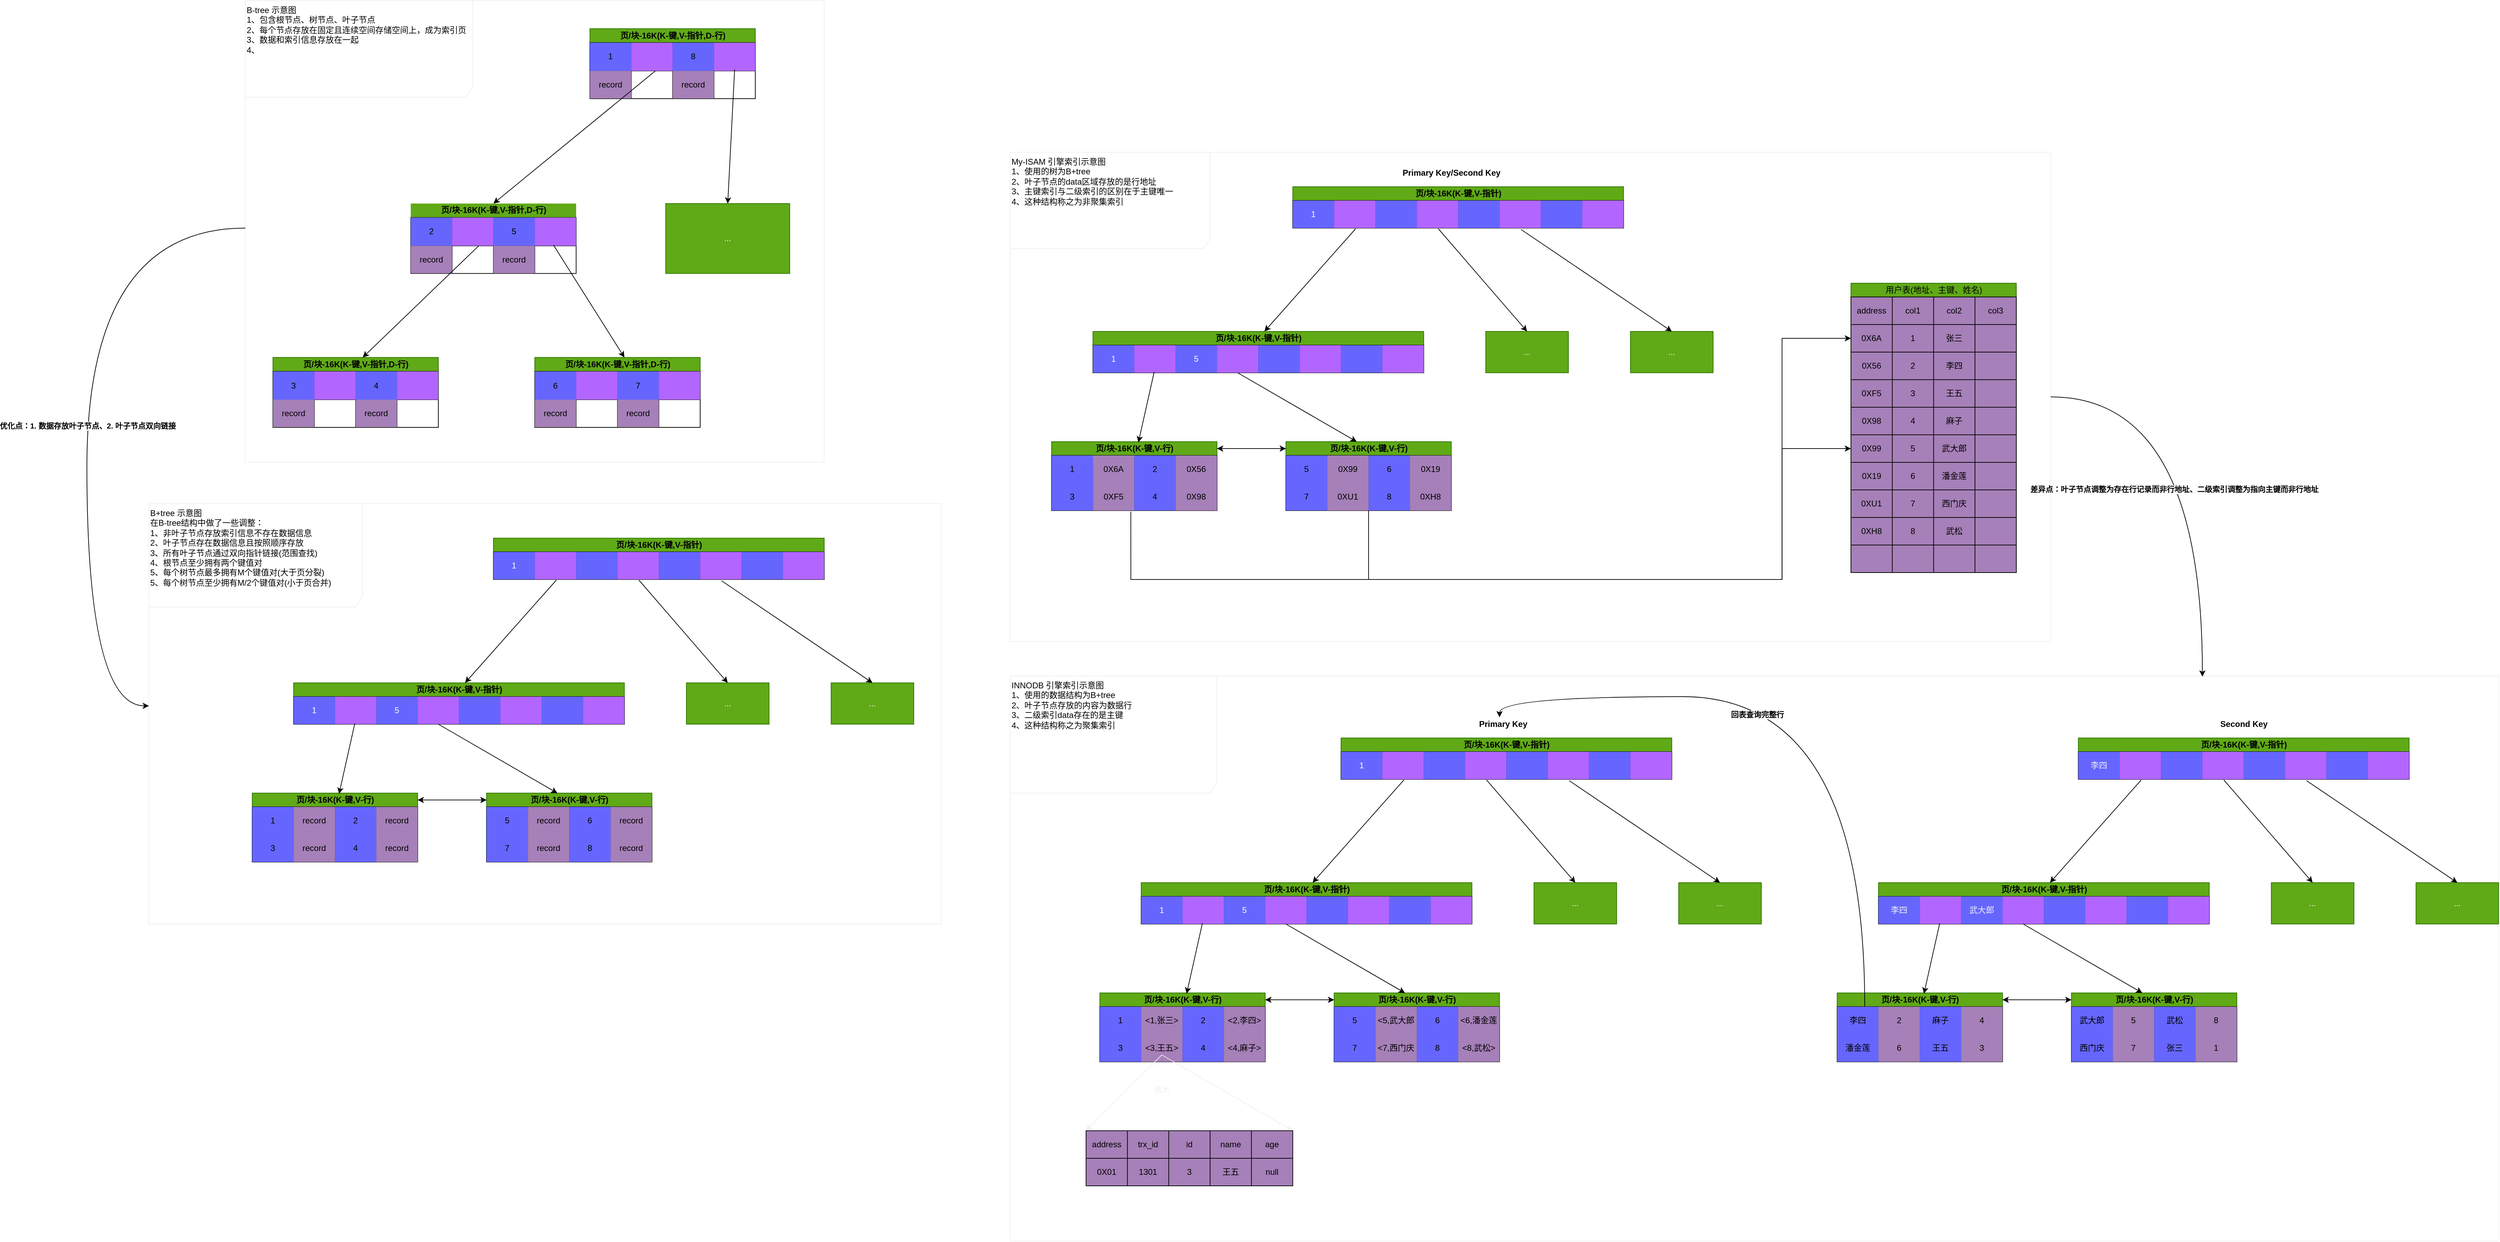 <mxfile version="14.7.4" type="embed" pages="4"><diagram id="23iRSUPoRavnBvh4doch" name="结构"><mxGraphModel dx="2219" dy="2253" grid="1" gridSize="10" guides="1" tooltips="1" connect="1" arrows="1" fold="1" page="1" pageScale="1" pageWidth="827" pageHeight="1169" math="0" shadow="0"><root><mxCell id="0"/><mxCell id="1" parent="0"/><mxCell id="NGDhV79N4EiOWBk05Oy8-508" value="My-ISAM 引擎索引示意图&lt;br&gt;1、使用的树为B+tree&lt;br&gt;2、叶子节点的data区域存放的是行地址&lt;br&gt;3、主键索引与二级索引的区别在于主键唯一&lt;br&gt;4、这种结构称之为非聚集索引" style="shape=umlFrame;whiteSpace=wrap;html=1;strokeColor=#f0f0f0;align=left;verticalAlign=top;width=290;height=140;fillColor=none;" vertex="1" parent="1"><mxGeometry x="840.09" y="-590" width="1510" height="710" as="geometry"/></mxCell><mxCell id="NGDhV79N4EiOWBk05Oy8-747" value="INNODB 引擎索引示意图&lt;br&gt;1、使用的数据结构为B+tree&lt;br&gt;2、叶子节点存放的内容为数据行&lt;br&gt;3、二级索引data存在的是主键&lt;br&gt;4、这种结构称之为聚集索引&lt;br&gt;" style="shape=umlFrame;whiteSpace=wrap;html=1;strokeColor=#f0f0f0;fillColor=none;align=left;verticalAlign=top;width=300;height=170;" vertex="1" parent="1"><mxGeometry x="840.09" y="170" width="2160" height="820" as="geometry"/></mxCell><mxCell id="NGDhV79N4EiOWBk05Oy8-379" value="B+tree 示意图&lt;br&gt;在B-tree结构中做了一些调整：&lt;br&gt;1、非叶子节点存放索引信息不存在数据信息&lt;br&gt;2、叶子节点存在数据信息且按照顺序存放&lt;br&gt;3、所有叶子节点通过双向指针链接(范围查找)&lt;br&gt;4、根节点至少拥有两个键值对&lt;br&gt;5、每个树节点最多拥有M个键值对(大于页分裂)&lt;br&gt;5、每个树节点至少拥有M/2个键值对(小于页合并)" style="shape=umlFrame;whiteSpace=wrap;html=1;strokeColor=#f0f0f0;width=310;height=150;fillColor=none;align=left;verticalAlign=top;" vertex="1" parent="1"><mxGeometry x="-409.91" y="-80" width="1150" height="610" as="geometry"/></mxCell><mxCell id="NGDhV79N4EiOWBk05Oy8-23" value="" style="group;fillColor=#60a917;strokeColor=#2D7600;fontColor=#ffffff;" vertex="1" connectable="0" parent="1"><mxGeometry x="90.09" y="-30" width="480" height="60" as="geometry"/></mxCell><mxCell id="NGDhV79N4EiOWBk05Oy8-12" value="" style="shape=table;html=1;whiteSpace=wrap;startSize=0;container=1;collapsible=0;childLayout=tableLayout;" vertex="1" parent="NGDhV79N4EiOWBk05Oy8-23"><mxGeometry y="20" width="480" height="40" as="geometry"/></mxCell><mxCell id="NGDhV79N4EiOWBk05Oy8-13" value="" style="shape=partialRectangle;html=1;whiteSpace=wrap;collapsible=0;dropTarget=0;pointerEvents=0;fillColor=none;top=0;left=0;bottom=0;right=0;points=[[0,0.5],[1,0.5]];portConstraint=eastwest;" vertex="1" parent="NGDhV79N4EiOWBk05Oy8-12"><mxGeometry width="480" height="40" as="geometry"/></mxCell><mxCell id="NGDhV79N4EiOWBk05Oy8-14" value="1" style="shape=partialRectangle;html=1;whiteSpace=wrap;connectable=0;overflow=hidden;top=0;left=0;bottom=0;right=0;strokeColor=#6D1F00;fontColor=#ffffff;fillColor=#6666FF;" vertex="1" parent="NGDhV79N4EiOWBk05Oy8-13"><mxGeometry width="60" height="40" as="geometry"/></mxCell><mxCell id="NGDhV79N4EiOWBk05Oy8-15" value="" style="shape=partialRectangle;html=1;whiteSpace=wrap;connectable=0;overflow=hidden;top=0;left=0;bottom=0;right=0;strokeColor=#36393d;fillColor=#B266FF;" vertex="1" parent="NGDhV79N4EiOWBk05Oy8-13"><mxGeometry x="60" width="60" height="40" as="geometry"/></mxCell><mxCell id="NGDhV79N4EiOWBk05Oy8-16" value="" style="shape=partialRectangle;html=1;whiteSpace=wrap;connectable=0;overflow=hidden;top=0;left=0;bottom=0;right=0;strokeColor=#6D1F00;fontColor=#ffffff;fillColor=#6666FF;" vertex="1" parent="NGDhV79N4EiOWBk05Oy8-13"><mxGeometry x="120" width="60" height="40" as="geometry"/></mxCell><mxCell id="NGDhV79N4EiOWBk05Oy8-17" value="" style="shape=partialRectangle;html=1;whiteSpace=wrap;connectable=0;overflow=hidden;top=0;left=0;bottom=0;right=0;strokeColor=#36393d;fillColor=#B266FF;" vertex="1" parent="NGDhV79N4EiOWBk05Oy8-13"><mxGeometry x="180" width="60" height="40" as="geometry"/></mxCell><mxCell id="NGDhV79N4EiOWBk05Oy8-18" value="" style="shape=partialRectangle;html=1;whiteSpace=wrap;connectable=0;overflow=hidden;top=0;left=0;bottom=0;right=0;strokeColor=#6D1F00;fontColor=#ffffff;fillColor=#6666FF;" vertex="1" parent="NGDhV79N4EiOWBk05Oy8-13"><mxGeometry x="240" width="60" height="40" as="geometry"/></mxCell><mxCell id="NGDhV79N4EiOWBk05Oy8-19" value="" style="shape=partialRectangle;html=1;whiteSpace=wrap;connectable=0;overflow=hidden;top=0;left=0;bottom=0;right=0;strokeColor=#36393d;fillColor=#B266FF;" vertex="1" parent="NGDhV79N4EiOWBk05Oy8-13"><mxGeometry x="300" width="60" height="40" as="geometry"/></mxCell><mxCell id="NGDhV79N4EiOWBk05Oy8-20" value="" style="shape=partialRectangle;html=1;whiteSpace=wrap;connectable=0;overflow=hidden;top=0;left=0;bottom=0;right=0;strokeColor=#6D1F00;fontColor=#ffffff;fillColor=#6666FF;" vertex="1" parent="NGDhV79N4EiOWBk05Oy8-13"><mxGeometry x="360" width="60" height="40" as="geometry"/></mxCell><mxCell id="NGDhV79N4EiOWBk05Oy8-21" value="" style="shape=partialRectangle;html=1;whiteSpace=wrap;connectable=0;overflow=hidden;top=0;left=0;bottom=0;right=0;strokeColor=#36393d;fillColor=#B266FF;" vertex="1" parent="NGDhV79N4EiOWBk05Oy8-13"><mxGeometry x="420" width="60" height="40" as="geometry"/></mxCell><mxCell id="NGDhV79N4EiOWBk05Oy8-22" value="&lt;b&gt;页/块-16K(K-键,V-指针)&lt;/b&gt;" style="text;html=1;align=center;verticalAlign=middle;resizable=0;points=[];autosize=1;strokeColor=none;" vertex="1" parent="NGDhV79N4EiOWBk05Oy8-23"><mxGeometry x="170" width="140" height="20" as="geometry"/></mxCell><mxCell id="NGDhV79N4EiOWBk05Oy8-169" value="" style="group;fillColor=#60a917;strokeColor=#2D7600;fontColor=#ffffff;" vertex="1" connectable="0" parent="1"><mxGeometry x="-199.91" y="180" width="480" height="60" as="geometry"/></mxCell><mxCell id="NGDhV79N4EiOWBk05Oy8-170" value="" style="shape=table;html=1;whiteSpace=wrap;startSize=0;container=1;collapsible=0;childLayout=tableLayout;" vertex="1" parent="NGDhV79N4EiOWBk05Oy8-169"><mxGeometry y="20" width="480" height="40" as="geometry"/></mxCell><mxCell id="NGDhV79N4EiOWBk05Oy8-171" value="" style="shape=partialRectangle;html=1;whiteSpace=wrap;collapsible=0;dropTarget=0;pointerEvents=0;fillColor=none;top=0;left=0;bottom=0;right=0;points=[[0,0.5],[1,0.5]];portConstraint=eastwest;" vertex="1" parent="NGDhV79N4EiOWBk05Oy8-170"><mxGeometry width="480" height="40" as="geometry"/></mxCell><mxCell id="NGDhV79N4EiOWBk05Oy8-172" value="1" style="shape=partialRectangle;html=1;whiteSpace=wrap;connectable=0;overflow=hidden;top=0;left=0;bottom=0;right=0;strokeColor=#6D1F00;fontColor=#ffffff;fillColor=#6666FF;" vertex="1" parent="NGDhV79N4EiOWBk05Oy8-171"><mxGeometry width="60" height="40" as="geometry"/></mxCell><mxCell id="NGDhV79N4EiOWBk05Oy8-173" value="" style="shape=partialRectangle;html=1;whiteSpace=wrap;connectable=0;overflow=hidden;top=0;left=0;bottom=0;right=0;strokeColor=#36393d;fillColor=#B266FF;" vertex="1" parent="NGDhV79N4EiOWBk05Oy8-171"><mxGeometry x="60" width="60" height="40" as="geometry"/></mxCell><mxCell id="NGDhV79N4EiOWBk05Oy8-174" value="5" style="shape=partialRectangle;html=1;whiteSpace=wrap;connectable=0;overflow=hidden;top=0;left=0;bottom=0;right=0;strokeColor=#6D1F00;fontColor=#ffffff;fillColor=#6666FF;" vertex="1" parent="NGDhV79N4EiOWBk05Oy8-171"><mxGeometry x="120" width="60" height="40" as="geometry"/></mxCell><mxCell id="NGDhV79N4EiOWBk05Oy8-175" value="" style="shape=partialRectangle;html=1;whiteSpace=wrap;connectable=0;overflow=hidden;top=0;left=0;bottom=0;right=0;strokeColor=#36393d;fillColor=#B266FF;" vertex="1" parent="NGDhV79N4EiOWBk05Oy8-171"><mxGeometry x="180" width="60" height="40" as="geometry"/></mxCell><mxCell id="NGDhV79N4EiOWBk05Oy8-176" value="" style="shape=partialRectangle;html=1;whiteSpace=wrap;connectable=0;overflow=hidden;top=0;left=0;bottom=0;right=0;strokeColor=#6D1F00;fontColor=#ffffff;fillColor=#6666FF;" vertex="1" parent="NGDhV79N4EiOWBk05Oy8-171"><mxGeometry x="240" width="60" height="40" as="geometry"/></mxCell><mxCell id="NGDhV79N4EiOWBk05Oy8-177" value="" style="shape=partialRectangle;html=1;whiteSpace=wrap;connectable=0;overflow=hidden;top=0;left=0;bottom=0;right=0;strokeColor=#36393d;fillColor=#B266FF;" vertex="1" parent="NGDhV79N4EiOWBk05Oy8-171"><mxGeometry x="300" width="60" height="40" as="geometry"/></mxCell><mxCell id="NGDhV79N4EiOWBk05Oy8-178" value="" style="shape=partialRectangle;html=1;whiteSpace=wrap;connectable=0;overflow=hidden;top=0;left=0;bottom=0;right=0;strokeColor=#6D1F00;fontColor=#ffffff;fillColor=#6666FF;" vertex="1" parent="NGDhV79N4EiOWBk05Oy8-171"><mxGeometry x="360" width="60" height="40" as="geometry"/></mxCell><mxCell id="NGDhV79N4EiOWBk05Oy8-179" value="" style="shape=partialRectangle;html=1;whiteSpace=wrap;connectable=0;overflow=hidden;top=0;left=0;bottom=0;right=0;strokeColor=#36393d;fillColor=#B266FF;" vertex="1" parent="NGDhV79N4EiOWBk05Oy8-171"><mxGeometry x="420" width="60" height="40" as="geometry"/></mxCell><mxCell id="NGDhV79N4EiOWBk05Oy8-180" value="&lt;b&gt;页/块-16K(K-键,V-指针)&lt;/b&gt;" style="text;html=1;align=center;verticalAlign=middle;resizable=0;points=[];autosize=1;strokeColor=none;" vertex="1" parent="NGDhV79N4EiOWBk05Oy8-169"><mxGeometry x="170" width="140" height="20" as="geometry"/></mxCell><mxCell id="NGDhV79N4EiOWBk05Oy8-208" style="edgeStyle=none;rounded=0;orthogonalLoop=1;jettySize=auto;html=1;exitX=0.19;exitY=1.025;exitDx=0;exitDy=0;exitPerimeter=0;" edge="1" parent="1" source="NGDhV79N4EiOWBk05Oy8-13" target="NGDhV79N4EiOWBk05Oy8-180"><mxGeometry relative="1" as="geometry"/></mxCell><mxCell id="NGDhV79N4EiOWBk05Oy8-226" value="..." style="rounded=0;whiteSpace=wrap;html=1;strokeColor=#2D7600;fillColor=#60a917;fontColor=#ffffff;" vertex="1" parent="1"><mxGeometry x="370.09" y="180" width="120" height="60" as="geometry"/></mxCell><mxCell id="NGDhV79N4EiOWBk05Oy8-227" value="..." style="rounded=0;whiteSpace=wrap;html=1;strokeColor=#2D7600;fillColor=#60a917;fontColor=#ffffff;" vertex="1" parent="1"><mxGeometry x="580.09" y="180" width="120" height="60" as="geometry"/></mxCell><mxCell id="NGDhV79N4EiOWBk05Oy8-228" style="edgeStyle=none;rounded=0;orthogonalLoop=1;jettySize=auto;html=1;entryX=0.5;entryY=0;entryDx=0;entryDy=0;exitX=0.44;exitY=1.025;exitDx=0;exitDy=0;exitPerimeter=0;" edge="1" parent="1" source="NGDhV79N4EiOWBk05Oy8-13" target="NGDhV79N4EiOWBk05Oy8-226"><mxGeometry relative="1" as="geometry"/></mxCell><mxCell id="NGDhV79N4EiOWBk05Oy8-229" style="edgeStyle=none;rounded=0;orthogonalLoop=1;jettySize=auto;html=1;entryX=0.5;entryY=0;entryDx=0;entryDy=0;exitX=0.69;exitY=1.05;exitDx=0;exitDy=0;exitPerimeter=0;" edge="1" parent="1" source="NGDhV79N4EiOWBk05Oy8-13" target="NGDhV79N4EiOWBk05Oy8-227"><mxGeometry relative="1" as="geometry"/></mxCell><mxCell id="NGDhV79N4EiOWBk05Oy8-303" value="" style="group;fillColor=#60a917;strokeColor=#2D7600;fontColor=#ffffff;fontStyle=1" vertex="1" connectable="0" parent="1"><mxGeometry x="-259.91" y="340" width="240" height="100" as="geometry"/></mxCell><mxCell id="NGDhV79N4EiOWBk05Oy8-304" value="" style="shape=table;html=1;whiteSpace=wrap;startSize=0;container=1;collapsible=0;childLayout=tableLayout;" vertex="1" parent="NGDhV79N4EiOWBk05Oy8-303"><mxGeometry y="20" width="240" height="80" as="geometry"/></mxCell><mxCell id="NGDhV79N4EiOWBk05Oy8-305" value="" style="shape=partialRectangle;html=1;whiteSpace=wrap;collapsible=0;dropTarget=0;pointerEvents=0;fillColor=none;top=0;left=0;bottom=0;right=0;points=[[0,0.5],[1,0.5]];portConstraint=eastwest;" vertex="1" parent="NGDhV79N4EiOWBk05Oy8-304"><mxGeometry width="240" height="40" as="geometry"/></mxCell><mxCell id="NGDhV79N4EiOWBk05Oy8-306" value="1" style="shape=partialRectangle;html=1;whiteSpace=wrap;connectable=0;overflow=hidden;top=0;left=0;bottom=0;right=0;fillColor=#6666FF;" vertex="1" parent="NGDhV79N4EiOWBk05Oy8-305"><mxGeometry width="60" height="40" as="geometry"/></mxCell><mxCell id="NGDhV79N4EiOWBk05Oy8-307" value="&lt;span&gt;record&lt;/span&gt;" style="shape=partialRectangle;html=1;whiteSpace=wrap;connectable=0;overflow=hidden;top=0;left=0;bottom=0;right=0;fillColor=#A680B8;" vertex="1" parent="NGDhV79N4EiOWBk05Oy8-305"><mxGeometry x="60" width="60" height="40" as="geometry"/></mxCell><mxCell id="NGDhV79N4EiOWBk05Oy8-308" value="2" style="shape=partialRectangle;html=1;whiteSpace=wrap;connectable=0;overflow=hidden;top=0;left=0;bottom=0;right=0;fillColor=#6666FF;" vertex="1" parent="NGDhV79N4EiOWBk05Oy8-305"><mxGeometry x="120" width="60" height="40" as="geometry"/></mxCell><mxCell id="NGDhV79N4EiOWBk05Oy8-309" value="&lt;span&gt;record&lt;/span&gt;" style="shape=partialRectangle;html=1;whiteSpace=wrap;connectable=0;overflow=hidden;top=0;left=0;bottom=0;right=0;fillColor=#A680B8;" vertex="1" parent="NGDhV79N4EiOWBk05Oy8-305"><mxGeometry x="180" width="60" height="40" as="geometry"/></mxCell><mxCell id="NGDhV79N4EiOWBk05Oy8-310" value="" style="shape=partialRectangle;html=1;whiteSpace=wrap;collapsible=0;dropTarget=0;pointerEvents=0;fillColor=none;top=0;left=0;bottom=0;right=0;points=[[0,0.5],[1,0.5]];portConstraint=eastwest;" vertex="1" parent="NGDhV79N4EiOWBk05Oy8-304"><mxGeometry y="40" width="240" height="40" as="geometry"/></mxCell><mxCell id="NGDhV79N4EiOWBk05Oy8-311" value="3" style="shape=partialRectangle;html=1;whiteSpace=wrap;connectable=0;overflow=hidden;top=0;left=0;bottom=0;right=0;fillColor=#6666FF;" vertex="1" parent="NGDhV79N4EiOWBk05Oy8-310"><mxGeometry width="60" height="40" as="geometry"/></mxCell><mxCell id="NGDhV79N4EiOWBk05Oy8-312" value="&lt;span&gt;record&lt;/span&gt;" style="shape=partialRectangle;html=1;whiteSpace=wrap;connectable=0;overflow=hidden;top=0;left=0;bottom=0;right=0;strokeColor=none;fillColor=#A680B8;" vertex="1" parent="NGDhV79N4EiOWBk05Oy8-310"><mxGeometry x="60" width="60" height="40" as="geometry"/></mxCell><mxCell id="NGDhV79N4EiOWBk05Oy8-313" value="4" style="shape=partialRectangle;html=1;whiteSpace=wrap;connectable=0;overflow=hidden;top=0;left=0;bottom=0;right=0;fillColor=#6666FF;" vertex="1" parent="NGDhV79N4EiOWBk05Oy8-310"><mxGeometry x="120" width="60" height="40" as="geometry"/></mxCell><mxCell id="NGDhV79N4EiOWBk05Oy8-314" value="&lt;span&gt;record&lt;/span&gt;" style="shape=partialRectangle;html=1;whiteSpace=wrap;connectable=0;overflow=hidden;top=0;left=0;bottom=0;right=0;strokeColor=none;fillColor=#A680B8;" vertex="1" parent="NGDhV79N4EiOWBk05Oy8-310"><mxGeometry x="180" width="60" height="40" as="geometry"/></mxCell><mxCell id="NGDhV79N4EiOWBk05Oy8-315" value="页/块-16K(K-键,V-行)" style="text;html=1;align=center;verticalAlign=middle;resizable=0;points=[];autosize=1;strokeColor=none;fontStyle=1" vertex="1" parent="NGDhV79N4EiOWBk05Oy8-303"><mxGeometry x="55" width="130" height="20" as="geometry"/></mxCell><mxCell id="NGDhV79N4EiOWBk05Oy8-316" value="" style="group;fillColor=#60a917;strokeColor=#2D7600;fontColor=#ffffff;fontStyle=1" vertex="1" connectable="0" parent="1"><mxGeometry x="80.09" y="340" width="240" height="100" as="geometry"/></mxCell><mxCell id="NGDhV79N4EiOWBk05Oy8-317" value="" style="shape=table;html=1;whiteSpace=wrap;startSize=0;container=1;collapsible=0;childLayout=tableLayout;" vertex="1" parent="NGDhV79N4EiOWBk05Oy8-316"><mxGeometry y="20" width="240" height="80" as="geometry"/></mxCell><mxCell id="NGDhV79N4EiOWBk05Oy8-318" value="" style="shape=partialRectangle;html=1;whiteSpace=wrap;collapsible=0;dropTarget=0;pointerEvents=0;fillColor=none;top=0;left=0;bottom=0;right=0;points=[[0,0.5],[1,0.5]];portConstraint=eastwest;" vertex="1" parent="NGDhV79N4EiOWBk05Oy8-317"><mxGeometry width="240" height="40" as="geometry"/></mxCell><mxCell id="NGDhV79N4EiOWBk05Oy8-319" value="5" style="shape=partialRectangle;html=1;whiteSpace=wrap;connectable=0;overflow=hidden;top=0;left=0;bottom=0;right=0;fillColor=#6666FF;" vertex="1" parent="NGDhV79N4EiOWBk05Oy8-318"><mxGeometry width="60" height="40" as="geometry"/></mxCell><mxCell id="NGDhV79N4EiOWBk05Oy8-320" value="&lt;span&gt;record&lt;/span&gt;" style="shape=partialRectangle;html=1;whiteSpace=wrap;connectable=0;overflow=hidden;top=0;left=0;bottom=0;right=0;fillColor=#A680B8;" vertex="1" parent="NGDhV79N4EiOWBk05Oy8-318"><mxGeometry x="60" width="60" height="40" as="geometry"/></mxCell><mxCell id="NGDhV79N4EiOWBk05Oy8-321" value="6" style="shape=partialRectangle;html=1;whiteSpace=wrap;connectable=0;overflow=hidden;top=0;left=0;bottom=0;right=0;fillColor=#6666FF;" vertex="1" parent="NGDhV79N4EiOWBk05Oy8-318"><mxGeometry x="120" width="60" height="40" as="geometry"/></mxCell><mxCell id="NGDhV79N4EiOWBk05Oy8-322" value="&lt;span&gt;record&lt;/span&gt;" style="shape=partialRectangle;html=1;whiteSpace=wrap;connectable=0;overflow=hidden;top=0;left=0;bottom=0;right=0;fillColor=#A680B8;" vertex="1" parent="NGDhV79N4EiOWBk05Oy8-318"><mxGeometry x="180" width="60" height="40" as="geometry"/></mxCell><mxCell id="NGDhV79N4EiOWBk05Oy8-323" value="" style="shape=partialRectangle;html=1;whiteSpace=wrap;collapsible=0;dropTarget=0;pointerEvents=0;fillColor=none;top=0;left=0;bottom=0;right=0;points=[[0,0.5],[1,0.5]];portConstraint=eastwest;" vertex="1" parent="NGDhV79N4EiOWBk05Oy8-317"><mxGeometry y="40" width="240" height="40" as="geometry"/></mxCell><mxCell id="NGDhV79N4EiOWBk05Oy8-324" value="7" style="shape=partialRectangle;html=1;whiteSpace=wrap;connectable=0;overflow=hidden;top=0;left=0;bottom=0;right=0;fillColor=#6666FF;" vertex="1" parent="NGDhV79N4EiOWBk05Oy8-323"><mxGeometry width="60" height="40" as="geometry"/></mxCell><mxCell id="NGDhV79N4EiOWBk05Oy8-325" value="&lt;span&gt;record&lt;/span&gt;" style="shape=partialRectangle;html=1;whiteSpace=wrap;connectable=0;overflow=hidden;top=0;left=0;bottom=0;right=0;strokeColor=none;fillColor=#A680B8;" vertex="1" parent="NGDhV79N4EiOWBk05Oy8-323"><mxGeometry x="60" width="60" height="40" as="geometry"/></mxCell><mxCell id="NGDhV79N4EiOWBk05Oy8-326" value="8" style="shape=partialRectangle;html=1;whiteSpace=wrap;connectable=0;overflow=hidden;top=0;left=0;bottom=0;right=0;fillColor=#6666FF;" vertex="1" parent="NGDhV79N4EiOWBk05Oy8-323"><mxGeometry x="120" width="60" height="40" as="geometry"/></mxCell><mxCell id="NGDhV79N4EiOWBk05Oy8-327" value="&lt;span&gt;record&lt;/span&gt;" style="shape=partialRectangle;html=1;whiteSpace=wrap;connectable=0;overflow=hidden;top=0;left=0;bottom=0;right=0;strokeColor=none;fillColor=#A680B8;" vertex="1" parent="NGDhV79N4EiOWBk05Oy8-323"><mxGeometry x="180" width="60" height="40" as="geometry"/></mxCell><mxCell id="NGDhV79N4EiOWBk05Oy8-328" value="页/块-16K(K-键,V-行)" style="text;html=1;align=center;verticalAlign=middle;resizable=0;points=[];autosize=1;strokeColor=none;fontStyle=1" vertex="1" parent="NGDhV79N4EiOWBk05Oy8-316"><mxGeometry x="55" width="130" height="20" as="geometry"/></mxCell><mxCell id="NGDhV79N4EiOWBk05Oy8-329" style="edgeStyle=none;rounded=0;orthogonalLoop=1;jettySize=auto;html=1;entryX=0.546;entryY=0.05;entryDx=0;entryDy=0;entryPerimeter=0;exitX=0.185;exitY=0.975;exitDx=0;exitDy=0;exitPerimeter=0;" edge="1" parent="1" source="NGDhV79N4EiOWBk05Oy8-171" target="NGDhV79N4EiOWBk05Oy8-315"><mxGeometry relative="1" as="geometry"/></mxCell><mxCell id="NGDhV79N4EiOWBk05Oy8-330" style="edgeStyle=none;rounded=0;orthogonalLoop=1;jettySize=auto;html=1;" edge="1" parent="1" target="NGDhV79N4EiOWBk05Oy8-328"><mxGeometry relative="1" as="geometry"><mxPoint x="10.09" y="240" as="sourcePoint"/></mxGeometry></mxCell><mxCell id="NGDhV79N4EiOWBk05Oy8-383" style="edgeStyle=none;rounded=0;orthogonalLoop=1;jettySize=auto;html=1;" edge="1" parent="1"><mxGeometry relative="1" as="geometry"><mxPoint x="80.09" y="350" as="targetPoint"/><mxPoint x="-19.91" y="350" as="sourcePoint"/></mxGeometry></mxCell><mxCell id="NGDhV79N4EiOWBk05Oy8-384" style="edgeStyle=none;rounded=0;orthogonalLoop=1;jettySize=auto;html=1;" edge="1" parent="1"><mxGeometry relative="1" as="geometry"><mxPoint x="-19.91" y="350.0" as="targetPoint"/><mxPoint x="80.09" y="350" as="sourcePoint"/></mxGeometry></mxCell><mxCell id="NGDhV79N4EiOWBk05Oy8-385" value="" style="group" vertex="1" connectable="0" parent="1"><mxGeometry x="-269.91" y="-810" width="840" height="670" as="geometry"/></mxCell><mxCell id="NGDhV79N4EiOWBk05Oy8-248" value="" style="group;fillColor=#60a917;fontColor=#ffffff;fontStyle=1" vertex="1" connectable="0" parent="NGDhV79N4EiOWBk05Oy8-385"><mxGeometry x="240" y="294.394" width="240" height="101.515" as="geometry"/></mxCell><mxCell id="NGDhV79N4EiOWBk05Oy8-236" value="" style="shape=table;html=1;whiteSpace=wrap;startSize=0;container=1;collapsible=0;childLayout=tableLayout;" vertex="1" parent="NGDhV79N4EiOWBk05Oy8-248"><mxGeometry y="20.303" width="240" height="81.212" as="geometry"/></mxCell><mxCell id="NGDhV79N4EiOWBk05Oy8-237" value="" style="shape=partialRectangle;html=1;whiteSpace=wrap;collapsible=0;dropTarget=0;pointerEvents=0;fillColor=none;top=0;left=0;bottom=0;right=0;points=[[0,0.5],[1,0.5]];portConstraint=eastwest;" vertex="1" parent="NGDhV79N4EiOWBk05Oy8-236"><mxGeometry width="240" height="41" as="geometry"/></mxCell><mxCell id="NGDhV79N4EiOWBk05Oy8-238" value="2" style="shape=partialRectangle;html=1;whiteSpace=wrap;connectable=0;overflow=hidden;top=0;left=0;bottom=0;right=0;fillColor=#6666FF;" vertex="1" parent="NGDhV79N4EiOWBk05Oy8-237"><mxGeometry width="60" height="41" as="geometry"/></mxCell><mxCell id="NGDhV79N4EiOWBk05Oy8-239" value="" style="shape=partialRectangle;html=1;whiteSpace=wrap;connectable=0;overflow=hidden;top=0;left=0;bottom=0;right=0;fillColor=#B266FF;" vertex="1" parent="NGDhV79N4EiOWBk05Oy8-237"><mxGeometry x="60" width="60" height="41" as="geometry"/></mxCell><mxCell id="NGDhV79N4EiOWBk05Oy8-240" value="5" style="shape=partialRectangle;html=1;whiteSpace=wrap;connectable=0;overflow=hidden;top=0;left=0;bottom=0;right=0;fillColor=#6666FF;" vertex="1" parent="NGDhV79N4EiOWBk05Oy8-237"><mxGeometry x="120" width="60" height="41" as="geometry"/></mxCell><mxCell id="NGDhV79N4EiOWBk05Oy8-241" value="" style="shape=partialRectangle;html=1;whiteSpace=wrap;connectable=0;overflow=hidden;top=0;left=0;bottom=0;right=0;fillColor=#B266FF;" vertex="1" parent="NGDhV79N4EiOWBk05Oy8-237"><mxGeometry x="180" width="60" height="41" as="geometry"/></mxCell><mxCell id="NGDhV79N4EiOWBk05Oy8-242" value="" style="shape=partialRectangle;html=1;whiteSpace=wrap;collapsible=0;dropTarget=0;pointerEvents=0;fillColor=none;top=0;left=0;bottom=0;right=0;points=[[0,0.5],[1,0.5]];portConstraint=eastwest;" vertex="1" parent="NGDhV79N4EiOWBk05Oy8-236"><mxGeometry y="41" width="240" height="40" as="geometry"/></mxCell><mxCell id="NGDhV79N4EiOWBk05Oy8-243" value="&lt;span&gt;record&lt;/span&gt;" style="shape=partialRectangle;html=1;whiteSpace=wrap;connectable=0;overflow=hidden;top=0;left=0;bottom=0;right=0;fillColor=#A680B8;" vertex="1" parent="NGDhV79N4EiOWBk05Oy8-242"><mxGeometry width="60" height="40" as="geometry"/></mxCell><mxCell id="NGDhV79N4EiOWBk05Oy8-244" value="" style="shape=partialRectangle;html=1;whiteSpace=wrap;connectable=0;overflow=hidden;fillColor=none;top=0;left=0;bottom=0;right=0;strokeColor=none;" vertex="1" parent="NGDhV79N4EiOWBk05Oy8-242"><mxGeometry x="60" width="60" height="40" as="geometry"/></mxCell><mxCell id="NGDhV79N4EiOWBk05Oy8-245" value="&lt;span&gt;record&lt;/span&gt;" style="shape=partialRectangle;html=1;whiteSpace=wrap;connectable=0;overflow=hidden;top=0;left=0;bottom=0;right=0;fillColor=#A680B8;" vertex="1" parent="NGDhV79N4EiOWBk05Oy8-242"><mxGeometry x="120" width="60" height="40" as="geometry"/></mxCell><mxCell id="NGDhV79N4EiOWBk05Oy8-246" value="" style="shape=partialRectangle;html=1;whiteSpace=wrap;connectable=0;overflow=hidden;fillColor=none;top=0;left=0;bottom=0;right=0;strokeColor=none;" vertex="1" parent="NGDhV79N4EiOWBk05Oy8-242"><mxGeometry x="180" width="60" height="40" as="geometry"/></mxCell><mxCell id="NGDhV79N4EiOWBk05Oy8-247" value="页/块-16K(K-键,V-指针,D-行)" style="text;html=1;align=center;verticalAlign=middle;resizable=0;points=[];autosize=1;strokeColor=none;fontStyle=1" vertex="1" parent="NGDhV79N4EiOWBk05Oy8-248"><mxGeometry x="35" width="170" height="20" as="geometry"/></mxCell><mxCell id="NGDhV79N4EiOWBk05Oy8-249" value="" style="group;fillColor=#60a917;strokeColor=#2D7600;fontColor=#ffffff;fontStyle=1" vertex="1" connectable="0" parent="NGDhV79N4EiOWBk05Oy8-385"><mxGeometry x="40" y="517.727" width="240" height="101.515" as="geometry"/></mxCell><mxCell id="NGDhV79N4EiOWBk05Oy8-250" value="" style="shape=table;html=1;whiteSpace=wrap;startSize=0;container=1;collapsible=0;childLayout=tableLayout;" vertex="1" parent="NGDhV79N4EiOWBk05Oy8-249"><mxGeometry y="20.303" width="240" height="81.212" as="geometry"/></mxCell><mxCell id="NGDhV79N4EiOWBk05Oy8-251" value="" style="shape=partialRectangle;html=1;whiteSpace=wrap;collapsible=0;dropTarget=0;pointerEvents=0;fillColor=none;top=0;left=0;bottom=0;right=0;points=[[0,0.5],[1,0.5]];portConstraint=eastwest;" vertex="1" parent="NGDhV79N4EiOWBk05Oy8-250"><mxGeometry width="240" height="41" as="geometry"/></mxCell><mxCell id="NGDhV79N4EiOWBk05Oy8-252" value="3" style="shape=partialRectangle;html=1;whiteSpace=wrap;connectable=0;overflow=hidden;top=0;left=0;bottom=0;right=0;fillColor=#6666FF;" vertex="1" parent="NGDhV79N4EiOWBk05Oy8-251"><mxGeometry width="60" height="41" as="geometry"/></mxCell><mxCell id="NGDhV79N4EiOWBk05Oy8-253" value="" style="shape=partialRectangle;html=1;whiteSpace=wrap;connectable=0;overflow=hidden;top=0;left=0;bottom=0;right=0;fillColor=#B266FF;" vertex="1" parent="NGDhV79N4EiOWBk05Oy8-251"><mxGeometry x="60" width="60" height="41" as="geometry"/></mxCell><mxCell id="NGDhV79N4EiOWBk05Oy8-254" value="4" style="shape=partialRectangle;html=1;whiteSpace=wrap;connectable=0;overflow=hidden;top=0;left=0;bottom=0;right=0;fillColor=#6666FF;" vertex="1" parent="NGDhV79N4EiOWBk05Oy8-251"><mxGeometry x="120" width="60" height="41" as="geometry"/></mxCell><mxCell id="NGDhV79N4EiOWBk05Oy8-255" value="" style="shape=partialRectangle;html=1;whiteSpace=wrap;connectable=0;overflow=hidden;top=0;left=0;bottom=0;right=0;fillColor=#B266FF;" vertex="1" parent="NGDhV79N4EiOWBk05Oy8-251"><mxGeometry x="180" width="60" height="41" as="geometry"/></mxCell><mxCell id="NGDhV79N4EiOWBk05Oy8-256" value="" style="shape=partialRectangle;html=1;whiteSpace=wrap;collapsible=0;dropTarget=0;pointerEvents=0;fillColor=none;top=0;left=0;bottom=0;right=0;points=[[0,0.5],[1,0.5]];portConstraint=eastwest;" vertex="1" parent="NGDhV79N4EiOWBk05Oy8-250"><mxGeometry y="41" width="240" height="40" as="geometry"/></mxCell><mxCell id="NGDhV79N4EiOWBk05Oy8-257" value="&lt;span&gt;record&lt;/span&gt;" style="shape=partialRectangle;html=1;whiteSpace=wrap;connectable=0;overflow=hidden;top=0;left=0;bottom=0;right=0;fillColor=#A680B8;" vertex="1" parent="NGDhV79N4EiOWBk05Oy8-256"><mxGeometry width="60" height="40" as="geometry"/></mxCell><mxCell id="NGDhV79N4EiOWBk05Oy8-258" value="" style="shape=partialRectangle;html=1;whiteSpace=wrap;connectable=0;overflow=hidden;fillColor=none;top=0;left=0;bottom=0;right=0;strokeColor=none;" vertex="1" parent="NGDhV79N4EiOWBk05Oy8-256"><mxGeometry x="60" width="60" height="40" as="geometry"/></mxCell><mxCell id="NGDhV79N4EiOWBk05Oy8-259" value="&lt;span&gt;record&lt;/span&gt;" style="shape=partialRectangle;html=1;whiteSpace=wrap;connectable=0;overflow=hidden;top=0;left=0;bottom=0;right=0;fillColor=#A680B8;" vertex="1" parent="NGDhV79N4EiOWBk05Oy8-256"><mxGeometry x="120" width="60" height="40" as="geometry"/></mxCell><mxCell id="NGDhV79N4EiOWBk05Oy8-260" value="" style="shape=partialRectangle;html=1;whiteSpace=wrap;connectable=0;overflow=hidden;fillColor=none;top=0;left=0;bottom=0;right=0;strokeColor=none;" vertex="1" parent="NGDhV79N4EiOWBk05Oy8-256"><mxGeometry x="180" width="60" height="40" as="geometry"/></mxCell><mxCell id="NGDhV79N4EiOWBk05Oy8-261" value="页/块-16K(K-键,V-指针,D-行)" style="text;html=1;align=center;verticalAlign=middle;resizable=0;points=[];autosize=1;strokeColor=none;fontStyle=1" vertex="1" parent="NGDhV79N4EiOWBk05Oy8-249"><mxGeometry x="35" width="170" height="20" as="geometry"/></mxCell><mxCell id="NGDhV79N4EiOWBk05Oy8-262" value="" style="group;fillColor=#60a917;strokeColor=#2D7600;fontColor=#ffffff;fontStyle=1" vertex="1" connectable="0" parent="NGDhV79N4EiOWBk05Oy8-385"><mxGeometry x="420" y="517.727" width="240" height="101.515" as="geometry"/></mxCell><mxCell id="NGDhV79N4EiOWBk05Oy8-263" value="" style="shape=table;html=1;whiteSpace=wrap;startSize=0;container=1;collapsible=0;childLayout=tableLayout;" vertex="1" parent="NGDhV79N4EiOWBk05Oy8-262"><mxGeometry y="20.303" width="240" height="81.212" as="geometry"/></mxCell><mxCell id="NGDhV79N4EiOWBk05Oy8-264" value="" style="shape=partialRectangle;html=1;whiteSpace=wrap;collapsible=0;dropTarget=0;pointerEvents=0;fillColor=none;top=0;left=0;bottom=0;right=0;points=[[0,0.5],[1,0.5]];portConstraint=eastwest;" vertex="1" parent="NGDhV79N4EiOWBk05Oy8-263"><mxGeometry width="240" height="41" as="geometry"/></mxCell><mxCell id="NGDhV79N4EiOWBk05Oy8-265" value="6" style="shape=partialRectangle;html=1;whiteSpace=wrap;connectable=0;overflow=hidden;top=0;left=0;bottom=0;right=0;fillColor=#6666FF;" vertex="1" parent="NGDhV79N4EiOWBk05Oy8-264"><mxGeometry width="60" height="41" as="geometry"/></mxCell><mxCell id="NGDhV79N4EiOWBk05Oy8-266" value="" style="shape=partialRectangle;html=1;whiteSpace=wrap;connectable=0;overflow=hidden;top=0;left=0;bottom=0;right=0;fillColor=#B266FF;" vertex="1" parent="NGDhV79N4EiOWBk05Oy8-264"><mxGeometry x="60" width="60" height="41" as="geometry"/></mxCell><mxCell id="NGDhV79N4EiOWBk05Oy8-267" value="7" style="shape=partialRectangle;html=1;whiteSpace=wrap;connectable=0;overflow=hidden;top=0;left=0;bottom=0;right=0;fillColor=#6666FF;" vertex="1" parent="NGDhV79N4EiOWBk05Oy8-264"><mxGeometry x="120" width="60" height="41" as="geometry"/></mxCell><mxCell id="NGDhV79N4EiOWBk05Oy8-268" value="" style="shape=partialRectangle;html=1;whiteSpace=wrap;connectable=0;overflow=hidden;top=0;left=0;bottom=0;right=0;fillColor=#B266FF;" vertex="1" parent="NGDhV79N4EiOWBk05Oy8-264"><mxGeometry x="180" width="60" height="41" as="geometry"/></mxCell><mxCell id="NGDhV79N4EiOWBk05Oy8-269" value="" style="shape=partialRectangle;html=1;whiteSpace=wrap;collapsible=0;dropTarget=0;pointerEvents=0;fillColor=none;top=0;left=0;bottom=0;right=0;points=[[0,0.5],[1,0.5]];portConstraint=eastwest;" vertex="1" parent="NGDhV79N4EiOWBk05Oy8-263"><mxGeometry y="41" width="240" height="40" as="geometry"/></mxCell><mxCell id="NGDhV79N4EiOWBk05Oy8-270" value="&lt;span&gt;record&lt;/span&gt;" style="shape=partialRectangle;html=1;whiteSpace=wrap;connectable=0;overflow=hidden;top=0;left=0;bottom=0;right=0;fillColor=#A680B8;" vertex="1" parent="NGDhV79N4EiOWBk05Oy8-269"><mxGeometry width="60" height="40" as="geometry"/></mxCell><mxCell id="NGDhV79N4EiOWBk05Oy8-271" value="" style="shape=partialRectangle;html=1;whiteSpace=wrap;connectable=0;overflow=hidden;fillColor=none;top=0;left=0;bottom=0;right=0;strokeColor=none;" vertex="1" parent="NGDhV79N4EiOWBk05Oy8-269"><mxGeometry x="60" width="60" height="40" as="geometry"/></mxCell><mxCell id="NGDhV79N4EiOWBk05Oy8-272" value="&lt;span&gt;record&lt;/span&gt;" style="shape=partialRectangle;html=1;whiteSpace=wrap;connectable=0;overflow=hidden;top=0;left=0;bottom=0;right=0;fillColor=#A680B8;" vertex="1" parent="NGDhV79N4EiOWBk05Oy8-269"><mxGeometry x="120" width="60" height="40" as="geometry"/></mxCell><mxCell id="NGDhV79N4EiOWBk05Oy8-273" value="" style="shape=partialRectangle;html=1;whiteSpace=wrap;connectable=0;overflow=hidden;fillColor=none;top=0;left=0;bottom=0;right=0;strokeColor=none;" vertex="1" parent="NGDhV79N4EiOWBk05Oy8-269"><mxGeometry x="180" width="60" height="40" as="geometry"/></mxCell><mxCell id="NGDhV79N4EiOWBk05Oy8-274" value="页/块-16K(K-键,V-指针,D-行)" style="text;html=1;align=center;verticalAlign=middle;resizable=0;points=[];autosize=1;strokeColor=none;fontStyle=1" vertex="1" parent="NGDhV79N4EiOWBk05Oy8-262"><mxGeometry x="35" width="170" height="20" as="geometry"/></mxCell><mxCell id="NGDhV79N4EiOWBk05Oy8-276" style="edgeStyle=none;rounded=0;orthogonalLoop=1;jettySize=auto;html=1;" edge="1" parent="NGDhV79N4EiOWBk05Oy8-385" source="NGDhV79N4EiOWBk05Oy8-237" target="NGDhV79N4EiOWBk05Oy8-261"><mxGeometry relative="1" as="geometry"/></mxCell><mxCell id="NGDhV79N4EiOWBk05Oy8-277" style="edgeStyle=none;rounded=0;orthogonalLoop=1;jettySize=auto;html=1;entryX=0.559;entryY=0;entryDx=0;entryDy=0;entryPerimeter=0;exitX=0.863;exitY=-0.025;exitDx=0;exitDy=0;exitPerimeter=0;" edge="1" parent="NGDhV79N4EiOWBk05Oy8-385" source="NGDhV79N4EiOWBk05Oy8-242" target="NGDhV79N4EiOWBk05Oy8-274"><mxGeometry relative="1" as="geometry"/></mxCell><mxCell id="NGDhV79N4EiOWBk05Oy8-278" value="" style="group;fillColor=#60a917;strokeColor=#2D7600;fontColor=#ffffff;fontStyle=1" vertex="1" connectable="0" parent="NGDhV79N4EiOWBk05Oy8-385"><mxGeometry x="500" y="40.606" width="240" height="101.515" as="geometry"/></mxCell><mxCell id="NGDhV79N4EiOWBk05Oy8-279" value="" style="shape=table;html=1;whiteSpace=wrap;startSize=0;container=1;collapsible=0;childLayout=tableLayout;" vertex="1" parent="NGDhV79N4EiOWBk05Oy8-278"><mxGeometry y="20.303" width="240" height="81.212" as="geometry"/></mxCell><mxCell id="NGDhV79N4EiOWBk05Oy8-280" value="" style="shape=partialRectangle;html=1;whiteSpace=wrap;collapsible=0;dropTarget=0;pointerEvents=0;fillColor=none;top=0;left=0;bottom=0;right=0;points=[[0,0.5],[1,0.5]];portConstraint=eastwest;" vertex="1" parent="NGDhV79N4EiOWBk05Oy8-279"><mxGeometry width="240" height="41" as="geometry"/></mxCell><mxCell id="NGDhV79N4EiOWBk05Oy8-281" value="1" style="shape=partialRectangle;html=1;whiteSpace=wrap;connectable=0;overflow=hidden;top=0;left=0;bottom=0;right=0;fillColor=#6666FF;" vertex="1" parent="NGDhV79N4EiOWBk05Oy8-280"><mxGeometry width="60" height="41" as="geometry"/></mxCell><mxCell id="NGDhV79N4EiOWBk05Oy8-282" value="" style="shape=partialRectangle;html=1;whiteSpace=wrap;connectable=0;overflow=hidden;top=0;left=0;bottom=0;right=0;fillColor=#B266FF;" vertex="1" parent="NGDhV79N4EiOWBk05Oy8-280"><mxGeometry x="60" width="60" height="41" as="geometry"/></mxCell><mxCell id="NGDhV79N4EiOWBk05Oy8-283" value="8" style="shape=partialRectangle;html=1;whiteSpace=wrap;connectable=0;overflow=hidden;top=0;left=0;bottom=0;right=0;fillColor=#6666FF;" vertex="1" parent="NGDhV79N4EiOWBk05Oy8-280"><mxGeometry x="120" width="60" height="41" as="geometry"/></mxCell><mxCell id="NGDhV79N4EiOWBk05Oy8-284" value="" style="shape=partialRectangle;html=1;whiteSpace=wrap;connectable=0;overflow=hidden;top=0;left=0;bottom=0;right=0;fillColor=#B266FF;" vertex="1" parent="NGDhV79N4EiOWBk05Oy8-280"><mxGeometry x="180" width="60" height="41" as="geometry"/></mxCell><mxCell id="NGDhV79N4EiOWBk05Oy8-285" value="" style="shape=partialRectangle;html=1;whiteSpace=wrap;collapsible=0;dropTarget=0;pointerEvents=0;fillColor=none;top=0;left=0;bottom=0;right=0;points=[[0,0.5],[1,0.5]];portConstraint=eastwest;" vertex="1" parent="NGDhV79N4EiOWBk05Oy8-279"><mxGeometry y="41" width="240" height="40" as="geometry"/></mxCell><mxCell id="NGDhV79N4EiOWBk05Oy8-286" value="record" style="shape=partialRectangle;html=1;whiteSpace=wrap;connectable=0;overflow=hidden;top=0;left=0;bottom=0;right=0;fillColor=#A680B8;" vertex="1" parent="NGDhV79N4EiOWBk05Oy8-285"><mxGeometry width="60" height="40" as="geometry"/></mxCell><mxCell id="NGDhV79N4EiOWBk05Oy8-287" value="" style="shape=partialRectangle;html=1;whiteSpace=wrap;connectable=0;overflow=hidden;fillColor=none;top=0;left=0;bottom=0;right=0;strokeColor=none;" vertex="1" parent="NGDhV79N4EiOWBk05Oy8-285"><mxGeometry x="60" width="60" height="40" as="geometry"/></mxCell><mxCell id="NGDhV79N4EiOWBk05Oy8-288" value="&lt;span&gt;record&lt;/span&gt;" style="shape=partialRectangle;html=1;whiteSpace=wrap;connectable=0;overflow=hidden;top=0;left=0;bottom=0;right=0;fillColor=#A680B8;" vertex="1" parent="NGDhV79N4EiOWBk05Oy8-285"><mxGeometry x="120" width="60" height="40" as="geometry"/></mxCell><mxCell id="NGDhV79N4EiOWBk05Oy8-289" value="" style="shape=partialRectangle;html=1;whiteSpace=wrap;connectable=0;overflow=hidden;fillColor=none;top=0;left=0;bottom=0;right=0;strokeColor=none;" vertex="1" parent="NGDhV79N4EiOWBk05Oy8-285"><mxGeometry x="180" width="60" height="40" as="geometry"/></mxCell><mxCell id="NGDhV79N4EiOWBk05Oy8-290" value="页/块-16K(K-键,V-指针,D-行)" style="text;html=1;align=center;verticalAlign=middle;resizable=0;points=[];autosize=1;strokeColor=none;fontStyle=1" vertex="1" parent="NGDhV79N4EiOWBk05Oy8-278"><mxGeometry x="35" width="170" height="20" as="geometry"/></mxCell><mxCell id="NGDhV79N4EiOWBk05Oy8-291" style="edgeStyle=none;rounded=0;orthogonalLoop=1;jettySize=auto;html=1;entryX=0.5;entryY=0;entryDx=0;entryDy=0;entryPerimeter=0;" edge="1" parent="NGDhV79N4EiOWBk05Oy8-385" source="NGDhV79N4EiOWBk05Oy8-280" target="NGDhV79N4EiOWBk05Oy8-247"><mxGeometry relative="1" as="geometry"/></mxCell><mxCell id="NGDhV79N4EiOWBk05Oy8-292" value="..." style="whiteSpace=wrap;html=1;strokeColor=#2D7600;fillColor=#60a917;fontColor=#ffffff;" vertex="1" parent="NGDhV79N4EiOWBk05Oy8-385"><mxGeometry x="610" y="294.394" width="180" height="101.515" as="geometry"/></mxCell><mxCell id="NGDhV79N4EiOWBk05Oy8-293" style="edgeStyle=none;rounded=0;orthogonalLoop=1;jettySize=auto;html=1;entryX=0.5;entryY=0;entryDx=0;entryDy=0;exitX=0.875;exitY=-0.05;exitDx=0;exitDy=0;exitPerimeter=0;" edge="1" parent="NGDhV79N4EiOWBk05Oy8-385" source="NGDhV79N4EiOWBk05Oy8-285" target="NGDhV79N4EiOWBk05Oy8-292"><mxGeometry relative="1" as="geometry"/></mxCell><mxCell id="NGDhV79N4EiOWBk05Oy8-378" value="B-tree 示意图&lt;br&gt;1、包含根节点、树节点、叶子节点&lt;br&gt;2、每个节点存放在固定且连续空间存储空间上，成为索引页&lt;br&gt;3、数据和索引信息存放在一起&lt;br&gt;4、" style="shape=umlFrame;whiteSpace=wrap;html=1;strokeColor=#f0f0f0;width=330;height=140;fillColor=none;align=left;verticalAlign=top;" vertex="1" parent="NGDhV79N4EiOWBk05Oy8-385"><mxGeometry width="840" height="670" as="geometry"/></mxCell><mxCell id="NGDhV79N4EiOWBk05Oy8-386" style="edgeStyle=orthogonalEdgeStyle;rounded=0;orthogonalLoop=1;jettySize=auto;html=1;curved=1;entryX=0;entryY=0.481;entryDx=0;entryDy=0;entryPerimeter=0;" edge="1" parent="1" source="NGDhV79N4EiOWBk05Oy8-378" target="NGDhV79N4EiOWBk05Oy8-379"><mxGeometry relative="1" as="geometry"><mxPoint x="-419.91" y="-470" as="targetPoint"/><Array as="points"><mxPoint x="-499.91" y="-480"/><mxPoint x="-499.91" y="213"/></Array></mxGeometry></mxCell><mxCell id="NGDhV79N4EiOWBk05Oy8-387" value="&lt;b&gt;优化点：1. 数据存放叶子节点、2. 叶子节点双向链接&lt;/b&gt;" style="edgeLabel;html=1;align=center;verticalAlign=middle;resizable=0;points=[];" vertex="1" connectable="0" parent="NGDhV79N4EiOWBk05Oy8-386"><mxGeometry x="0.02" y="1" relative="1" as="geometry"><mxPoint as="offset"/></mxGeometry></mxCell><mxCell id="NGDhV79N4EiOWBk05Oy8-388" value="" style="group;fillColor=#60a917;strokeColor=#2D7600;fontColor=#ffffff;" vertex="1" connectable="0" parent="1"><mxGeometry x="1250.09" y="-540" width="480" height="60" as="geometry"/></mxCell><mxCell id="NGDhV79N4EiOWBk05Oy8-389" value="" style="shape=table;html=1;whiteSpace=wrap;startSize=0;container=1;collapsible=0;childLayout=tableLayout;" vertex="1" parent="NGDhV79N4EiOWBk05Oy8-388"><mxGeometry y="20" width="480" height="40" as="geometry"/></mxCell><mxCell id="NGDhV79N4EiOWBk05Oy8-390" value="" style="shape=partialRectangle;html=1;whiteSpace=wrap;collapsible=0;dropTarget=0;pointerEvents=0;fillColor=none;top=0;left=0;bottom=0;right=0;points=[[0,0.5],[1,0.5]];portConstraint=eastwest;" vertex="1" parent="NGDhV79N4EiOWBk05Oy8-389"><mxGeometry width="480" height="40" as="geometry"/></mxCell><mxCell id="NGDhV79N4EiOWBk05Oy8-391" value="1" style="shape=partialRectangle;html=1;whiteSpace=wrap;connectable=0;overflow=hidden;top=0;left=0;bottom=0;right=0;strokeColor=#6D1F00;fontColor=#ffffff;fillColor=#6666FF;" vertex="1" parent="NGDhV79N4EiOWBk05Oy8-390"><mxGeometry width="60" height="40" as="geometry"/></mxCell><mxCell id="NGDhV79N4EiOWBk05Oy8-392" value="" style="shape=partialRectangle;html=1;whiteSpace=wrap;connectable=0;overflow=hidden;top=0;left=0;bottom=0;right=0;strokeColor=#36393d;fillColor=#B266FF;" vertex="1" parent="NGDhV79N4EiOWBk05Oy8-390"><mxGeometry x="60" width="60" height="40" as="geometry"/></mxCell><mxCell id="NGDhV79N4EiOWBk05Oy8-393" value="" style="shape=partialRectangle;html=1;whiteSpace=wrap;connectable=0;overflow=hidden;top=0;left=0;bottom=0;right=0;strokeColor=#6D1F00;fontColor=#ffffff;fillColor=#6666FF;" vertex="1" parent="NGDhV79N4EiOWBk05Oy8-390"><mxGeometry x="120" width="60" height="40" as="geometry"/></mxCell><mxCell id="NGDhV79N4EiOWBk05Oy8-394" value="" style="shape=partialRectangle;html=1;whiteSpace=wrap;connectable=0;overflow=hidden;top=0;left=0;bottom=0;right=0;strokeColor=#36393d;fillColor=#B266FF;" vertex="1" parent="NGDhV79N4EiOWBk05Oy8-390"><mxGeometry x="180" width="60" height="40" as="geometry"/></mxCell><mxCell id="NGDhV79N4EiOWBk05Oy8-395" value="" style="shape=partialRectangle;html=1;whiteSpace=wrap;connectable=0;overflow=hidden;top=0;left=0;bottom=0;right=0;strokeColor=#6D1F00;fontColor=#ffffff;fillColor=#6666FF;" vertex="1" parent="NGDhV79N4EiOWBk05Oy8-390"><mxGeometry x="240" width="60" height="40" as="geometry"/></mxCell><mxCell id="NGDhV79N4EiOWBk05Oy8-396" value="" style="shape=partialRectangle;html=1;whiteSpace=wrap;connectable=0;overflow=hidden;top=0;left=0;bottom=0;right=0;strokeColor=#36393d;fillColor=#B266FF;" vertex="1" parent="NGDhV79N4EiOWBk05Oy8-390"><mxGeometry x="300" width="60" height="40" as="geometry"/></mxCell><mxCell id="NGDhV79N4EiOWBk05Oy8-397" value="" style="shape=partialRectangle;html=1;whiteSpace=wrap;connectable=0;overflow=hidden;top=0;left=0;bottom=0;right=0;strokeColor=#6D1F00;fontColor=#ffffff;fillColor=#6666FF;" vertex="1" parent="NGDhV79N4EiOWBk05Oy8-390"><mxGeometry x="360" width="60" height="40" as="geometry"/></mxCell><mxCell id="NGDhV79N4EiOWBk05Oy8-398" value="" style="shape=partialRectangle;html=1;whiteSpace=wrap;connectable=0;overflow=hidden;top=0;left=0;bottom=0;right=0;strokeColor=#36393d;fillColor=#B266FF;" vertex="1" parent="NGDhV79N4EiOWBk05Oy8-390"><mxGeometry x="420" width="60" height="40" as="geometry"/></mxCell><mxCell id="NGDhV79N4EiOWBk05Oy8-399" value="&lt;b&gt;页/块-16K(K-键,V-指针)&lt;/b&gt;" style="text;html=1;align=center;verticalAlign=middle;resizable=0;points=[];autosize=1;strokeColor=none;" vertex="1" parent="NGDhV79N4EiOWBk05Oy8-388"><mxGeometry x="170" width="140" height="20" as="geometry"/></mxCell><mxCell id="NGDhV79N4EiOWBk05Oy8-400" value="" style="group;fillColor=#60a917;strokeColor=#2D7600;fontColor=#ffffff;" vertex="1" connectable="0" parent="1"><mxGeometry x="960.09" y="-330" width="480" height="60" as="geometry"/></mxCell><mxCell id="NGDhV79N4EiOWBk05Oy8-401" value="" style="shape=table;html=1;whiteSpace=wrap;startSize=0;container=1;collapsible=0;childLayout=tableLayout;" vertex="1" parent="NGDhV79N4EiOWBk05Oy8-400"><mxGeometry y="20" width="480" height="40" as="geometry"/></mxCell><mxCell id="NGDhV79N4EiOWBk05Oy8-402" value="" style="shape=partialRectangle;html=1;whiteSpace=wrap;collapsible=0;dropTarget=0;pointerEvents=0;fillColor=none;top=0;left=0;bottom=0;right=0;points=[[0,0.5],[1,0.5]];portConstraint=eastwest;" vertex="1" parent="NGDhV79N4EiOWBk05Oy8-401"><mxGeometry width="480" height="40" as="geometry"/></mxCell><mxCell id="NGDhV79N4EiOWBk05Oy8-403" value="1" style="shape=partialRectangle;html=1;whiteSpace=wrap;connectable=0;overflow=hidden;top=0;left=0;bottom=0;right=0;strokeColor=#6D1F00;fontColor=#ffffff;fillColor=#6666FF;" vertex="1" parent="NGDhV79N4EiOWBk05Oy8-402"><mxGeometry width="60" height="40" as="geometry"/></mxCell><mxCell id="NGDhV79N4EiOWBk05Oy8-404" value="" style="shape=partialRectangle;html=1;whiteSpace=wrap;connectable=0;overflow=hidden;top=0;left=0;bottom=0;right=0;strokeColor=#36393d;fillColor=#B266FF;" vertex="1" parent="NGDhV79N4EiOWBk05Oy8-402"><mxGeometry x="60" width="60" height="40" as="geometry"/></mxCell><mxCell id="NGDhV79N4EiOWBk05Oy8-405" value="5" style="shape=partialRectangle;html=1;whiteSpace=wrap;connectable=0;overflow=hidden;top=0;left=0;bottom=0;right=0;strokeColor=#6D1F00;fontColor=#ffffff;fillColor=#6666FF;" vertex="1" parent="NGDhV79N4EiOWBk05Oy8-402"><mxGeometry x="120" width="60" height="40" as="geometry"/></mxCell><mxCell id="NGDhV79N4EiOWBk05Oy8-406" value="" style="shape=partialRectangle;html=1;whiteSpace=wrap;connectable=0;overflow=hidden;top=0;left=0;bottom=0;right=0;strokeColor=#36393d;fillColor=#B266FF;" vertex="1" parent="NGDhV79N4EiOWBk05Oy8-402"><mxGeometry x="180" width="60" height="40" as="geometry"/></mxCell><mxCell id="NGDhV79N4EiOWBk05Oy8-407" value="" style="shape=partialRectangle;html=1;whiteSpace=wrap;connectable=0;overflow=hidden;top=0;left=0;bottom=0;right=0;strokeColor=#6D1F00;fontColor=#ffffff;fillColor=#6666FF;" vertex="1" parent="NGDhV79N4EiOWBk05Oy8-402"><mxGeometry x="240" width="60" height="40" as="geometry"/></mxCell><mxCell id="NGDhV79N4EiOWBk05Oy8-408" value="" style="shape=partialRectangle;html=1;whiteSpace=wrap;connectable=0;overflow=hidden;top=0;left=0;bottom=0;right=0;strokeColor=#36393d;fillColor=#B266FF;" vertex="1" parent="NGDhV79N4EiOWBk05Oy8-402"><mxGeometry x="300" width="60" height="40" as="geometry"/></mxCell><mxCell id="NGDhV79N4EiOWBk05Oy8-409" value="" style="shape=partialRectangle;html=1;whiteSpace=wrap;connectable=0;overflow=hidden;top=0;left=0;bottom=0;right=0;strokeColor=#6D1F00;fontColor=#ffffff;fillColor=#6666FF;" vertex="1" parent="NGDhV79N4EiOWBk05Oy8-402"><mxGeometry x="360" width="60" height="40" as="geometry"/></mxCell><mxCell id="NGDhV79N4EiOWBk05Oy8-410" value="" style="shape=partialRectangle;html=1;whiteSpace=wrap;connectable=0;overflow=hidden;top=0;left=0;bottom=0;right=0;strokeColor=#36393d;fillColor=#B266FF;" vertex="1" parent="NGDhV79N4EiOWBk05Oy8-402"><mxGeometry x="420" width="60" height="40" as="geometry"/></mxCell><mxCell id="NGDhV79N4EiOWBk05Oy8-411" value="&lt;b&gt;页/块-16K(K-键,V-指针)&lt;/b&gt;" style="text;html=1;align=center;verticalAlign=middle;resizable=0;points=[];autosize=1;strokeColor=none;" vertex="1" parent="NGDhV79N4EiOWBk05Oy8-400"><mxGeometry x="170" width="140" height="20" as="geometry"/></mxCell><mxCell id="NGDhV79N4EiOWBk05Oy8-412" style="edgeStyle=none;rounded=0;orthogonalLoop=1;jettySize=auto;html=1;exitX=0.19;exitY=1.025;exitDx=0;exitDy=0;exitPerimeter=0;" edge="1" parent="1" source="NGDhV79N4EiOWBk05Oy8-390" target="NGDhV79N4EiOWBk05Oy8-411"><mxGeometry relative="1" as="geometry"/></mxCell><mxCell id="NGDhV79N4EiOWBk05Oy8-413" value="..." style="rounded=0;whiteSpace=wrap;html=1;strokeColor=#2D7600;fillColor=#60a917;fontColor=#ffffff;" vertex="1" parent="1"><mxGeometry x="1530.09" y="-330" width="120" height="60" as="geometry"/></mxCell><mxCell id="NGDhV79N4EiOWBk05Oy8-414" value="..." style="rounded=0;whiteSpace=wrap;html=1;strokeColor=#2D7600;fillColor=#60a917;fontColor=#ffffff;" vertex="1" parent="1"><mxGeometry x="1740.09" y="-330" width="120" height="60" as="geometry"/></mxCell><mxCell id="NGDhV79N4EiOWBk05Oy8-415" style="edgeStyle=none;rounded=0;orthogonalLoop=1;jettySize=auto;html=1;entryX=0.5;entryY=0;entryDx=0;entryDy=0;exitX=0.44;exitY=1.025;exitDx=0;exitDy=0;exitPerimeter=0;" edge="1" parent="1" source="NGDhV79N4EiOWBk05Oy8-390" target="NGDhV79N4EiOWBk05Oy8-413"><mxGeometry relative="1" as="geometry"/></mxCell><mxCell id="NGDhV79N4EiOWBk05Oy8-416" style="edgeStyle=none;rounded=0;orthogonalLoop=1;jettySize=auto;html=1;entryX=0.5;entryY=0;entryDx=0;entryDy=0;exitX=0.69;exitY=1.05;exitDx=0;exitDy=0;exitPerimeter=0;" edge="1" parent="1" source="NGDhV79N4EiOWBk05Oy8-390" target="NGDhV79N4EiOWBk05Oy8-414"><mxGeometry relative="1" as="geometry"/></mxCell><mxCell id="NGDhV79N4EiOWBk05Oy8-417" value="" style="group;fillColor=#60a917;strokeColor=#2D7600;fontColor=#ffffff;fontStyle=1" vertex="1" connectable="0" parent="1"><mxGeometry x="900.09" y="-170" width="240" height="100" as="geometry"/></mxCell><mxCell id="NGDhV79N4EiOWBk05Oy8-418" value="" style="shape=table;html=1;whiteSpace=wrap;startSize=0;container=1;collapsible=0;childLayout=tableLayout;" vertex="1" parent="NGDhV79N4EiOWBk05Oy8-417"><mxGeometry y="20" width="240" height="80" as="geometry"/></mxCell><mxCell id="NGDhV79N4EiOWBk05Oy8-419" value="" style="shape=partialRectangle;html=1;whiteSpace=wrap;collapsible=0;dropTarget=0;pointerEvents=0;fillColor=none;top=0;left=0;bottom=0;right=0;points=[[0,0.5],[1,0.5]];portConstraint=eastwest;" vertex="1" parent="NGDhV79N4EiOWBk05Oy8-418"><mxGeometry width="240" height="40" as="geometry"/></mxCell><mxCell id="NGDhV79N4EiOWBk05Oy8-420" value="1" style="shape=partialRectangle;html=1;whiteSpace=wrap;connectable=0;overflow=hidden;top=0;left=0;bottom=0;right=0;fillColor=#6666FF;" vertex="1" parent="NGDhV79N4EiOWBk05Oy8-419"><mxGeometry width="60" height="40" as="geometry"/></mxCell><mxCell id="NGDhV79N4EiOWBk05Oy8-421" value="0X6A" style="shape=partialRectangle;html=1;whiteSpace=wrap;connectable=0;overflow=hidden;top=0;left=0;bottom=0;right=0;fillColor=#A680B8;" vertex="1" parent="NGDhV79N4EiOWBk05Oy8-419"><mxGeometry x="60" width="60" height="40" as="geometry"/></mxCell><mxCell id="NGDhV79N4EiOWBk05Oy8-422" value="2" style="shape=partialRectangle;html=1;whiteSpace=wrap;connectable=0;overflow=hidden;top=0;left=0;bottom=0;right=0;fillColor=#6666FF;" vertex="1" parent="NGDhV79N4EiOWBk05Oy8-419"><mxGeometry x="120" width="60" height="40" as="geometry"/></mxCell><mxCell id="NGDhV79N4EiOWBk05Oy8-423" value="0X56" style="shape=partialRectangle;html=1;whiteSpace=wrap;connectable=0;overflow=hidden;top=0;left=0;bottom=0;right=0;fillColor=#A680B8;" vertex="1" parent="NGDhV79N4EiOWBk05Oy8-419"><mxGeometry x="180" width="60" height="40" as="geometry"/></mxCell><mxCell id="NGDhV79N4EiOWBk05Oy8-424" value="" style="shape=partialRectangle;html=1;whiteSpace=wrap;collapsible=0;dropTarget=0;pointerEvents=0;fillColor=none;top=0;left=0;bottom=0;right=0;points=[[0,0.5],[1,0.5]];portConstraint=eastwest;" vertex="1" parent="NGDhV79N4EiOWBk05Oy8-418"><mxGeometry y="40" width="240" height="40" as="geometry"/></mxCell><mxCell id="NGDhV79N4EiOWBk05Oy8-425" value="3" style="shape=partialRectangle;html=1;whiteSpace=wrap;connectable=0;overflow=hidden;top=0;left=0;bottom=0;right=0;fillColor=#6666FF;" vertex="1" parent="NGDhV79N4EiOWBk05Oy8-424"><mxGeometry width="60" height="40" as="geometry"/></mxCell><mxCell id="NGDhV79N4EiOWBk05Oy8-426" value="0XF5" style="shape=partialRectangle;html=1;whiteSpace=wrap;connectable=0;overflow=hidden;top=0;left=0;bottom=0;right=0;strokeColor=none;fillColor=#A680B8;" vertex="1" parent="NGDhV79N4EiOWBk05Oy8-424"><mxGeometry x="60" width="60" height="40" as="geometry"/></mxCell><mxCell id="NGDhV79N4EiOWBk05Oy8-427" value="4" style="shape=partialRectangle;html=1;whiteSpace=wrap;connectable=0;overflow=hidden;top=0;left=0;bottom=0;right=0;fillColor=#6666FF;" vertex="1" parent="NGDhV79N4EiOWBk05Oy8-424"><mxGeometry x="120" width="60" height="40" as="geometry"/></mxCell><mxCell id="NGDhV79N4EiOWBk05Oy8-428" value="0X98" style="shape=partialRectangle;html=1;whiteSpace=wrap;connectable=0;overflow=hidden;top=0;left=0;bottom=0;right=0;strokeColor=none;fillColor=#A680B8;" vertex="1" parent="NGDhV79N4EiOWBk05Oy8-424"><mxGeometry x="180" width="60" height="40" as="geometry"/></mxCell><mxCell id="NGDhV79N4EiOWBk05Oy8-429" value="页/块-16K(K-键,V-行)" style="text;html=1;align=center;verticalAlign=middle;resizable=0;points=[];autosize=1;strokeColor=none;fontStyle=1" vertex="1" parent="NGDhV79N4EiOWBk05Oy8-417"><mxGeometry x="55" width="130" height="20" as="geometry"/></mxCell><mxCell id="NGDhV79N4EiOWBk05Oy8-430" value="" style="group;fillColor=#60a917;strokeColor=#2D7600;fontColor=#ffffff;fontStyle=1" vertex="1" connectable="0" parent="1"><mxGeometry x="1240.09" y="-170" width="240" height="100" as="geometry"/></mxCell><mxCell id="NGDhV79N4EiOWBk05Oy8-431" value="" style="shape=table;html=1;whiteSpace=wrap;startSize=0;container=1;collapsible=0;childLayout=tableLayout;" vertex="1" parent="NGDhV79N4EiOWBk05Oy8-430"><mxGeometry y="20" width="240" height="80" as="geometry"/></mxCell><mxCell id="NGDhV79N4EiOWBk05Oy8-432" value="" style="shape=partialRectangle;html=1;whiteSpace=wrap;collapsible=0;dropTarget=0;pointerEvents=0;fillColor=none;top=0;left=0;bottom=0;right=0;points=[[0,0.5],[1,0.5]];portConstraint=eastwest;" vertex="1" parent="NGDhV79N4EiOWBk05Oy8-431"><mxGeometry width="240" height="40" as="geometry"/></mxCell><mxCell id="NGDhV79N4EiOWBk05Oy8-433" value="5" style="shape=partialRectangle;html=1;whiteSpace=wrap;connectable=0;overflow=hidden;top=0;left=0;bottom=0;right=0;fillColor=#6666FF;" vertex="1" parent="NGDhV79N4EiOWBk05Oy8-432"><mxGeometry width="60" height="40" as="geometry"/></mxCell><mxCell id="NGDhV79N4EiOWBk05Oy8-434" value="0X99" style="shape=partialRectangle;html=1;whiteSpace=wrap;connectable=0;overflow=hidden;top=0;left=0;bottom=0;right=0;fillColor=#A680B8;" vertex="1" parent="NGDhV79N4EiOWBk05Oy8-432"><mxGeometry x="60" width="60" height="40" as="geometry"/></mxCell><mxCell id="NGDhV79N4EiOWBk05Oy8-435" value="6" style="shape=partialRectangle;html=1;whiteSpace=wrap;connectable=0;overflow=hidden;top=0;left=0;bottom=0;right=0;fillColor=#6666FF;" vertex="1" parent="NGDhV79N4EiOWBk05Oy8-432"><mxGeometry x="120" width="60" height="40" as="geometry"/></mxCell><mxCell id="NGDhV79N4EiOWBk05Oy8-436" value="0X19" style="shape=partialRectangle;html=1;whiteSpace=wrap;connectable=0;overflow=hidden;top=0;left=0;bottom=0;right=0;fillColor=#A680B8;" vertex="1" parent="NGDhV79N4EiOWBk05Oy8-432"><mxGeometry x="180" width="60" height="40" as="geometry"/></mxCell><mxCell id="NGDhV79N4EiOWBk05Oy8-437" value="" style="shape=partialRectangle;html=1;whiteSpace=wrap;collapsible=0;dropTarget=0;pointerEvents=0;fillColor=none;top=0;left=0;bottom=0;right=0;points=[[0,0.5],[1,0.5]];portConstraint=eastwest;" vertex="1" parent="NGDhV79N4EiOWBk05Oy8-431"><mxGeometry y="40" width="240" height="40" as="geometry"/></mxCell><mxCell id="NGDhV79N4EiOWBk05Oy8-438" value="7" style="shape=partialRectangle;html=1;whiteSpace=wrap;connectable=0;overflow=hidden;top=0;left=0;bottom=0;right=0;fillColor=#6666FF;" vertex="1" parent="NGDhV79N4EiOWBk05Oy8-437"><mxGeometry width="60" height="40" as="geometry"/></mxCell><mxCell id="NGDhV79N4EiOWBk05Oy8-439" value="0XU1" style="shape=partialRectangle;html=1;whiteSpace=wrap;connectable=0;overflow=hidden;top=0;left=0;bottom=0;right=0;strokeColor=none;fillColor=#A680B8;" vertex="1" parent="NGDhV79N4EiOWBk05Oy8-437"><mxGeometry x="60" width="60" height="40" as="geometry"/></mxCell><mxCell id="NGDhV79N4EiOWBk05Oy8-440" value="8" style="shape=partialRectangle;html=1;whiteSpace=wrap;connectable=0;overflow=hidden;top=0;left=0;bottom=0;right=0;fillColor=#6666FF;" vertex="1" parent="NGDhV79N4EiOWBk05Oy8-437"><mxGeometry x="120" width="60" height="40" as="geometry"/></mxCell><mxCell id="NGDhV79N4EiOWBk05Oy8-441" value="0XH8" style="shape=partialRectangle;html=1;whiteSpace=wrap;connectable=0;overflow=hidden;top=0;left=0;bottom=0;right=0;strokeColor=none;fillColor=#A680B8;" vertex="1" parent="NGDhV79N4EiOWBk05Oy8-437"><mxGeometry x="180" width="60" height="40" as="geometry"/></mxCell><mxCell id="NGDhV79N4EiOWBk05Oy8-442" value="页/块-16K(K-键,V-行)" style="text;html=1;align=center;verticalAlign=middle;resizable=0;points=[];autosize=1;strokeColor=none;fontStyle=1" vertex="1" parent="NGDhV79N4EiOWBk05Oy8-430"><mxGeometry x="55" width="130" height="20" as="geometry"/></mxCell><mxCell id="NGDhV79N4EiOWBk05Oy8-443" style="edgeStyle=none;rounded=0;orthogonalLoop=1;jettySize=auto;html=1;entryX=0.546;entryY=0.05;entryDx=0;entryDy=0;entryPerimeter=0;exitX=0.185;exitY=0.975;exitDx=0;exitDy=0;exitPerimeter=0;" edge="1" parent="1" source="NGDhV79N4EiOWBk05Oy8-402" target="NGDhV79N4EiOWBk05Oy8-429"><mxGeometry relative="1" as="geometry"/></mxCell><mxCell id="NGDhV79N4EiOWBk05Oy8-444" style="edgeStyle=none;rounded=0;orthogonalLoop=1;jettySize=auto;html=1;" edge="1" parent="1" target="NGDhV79N4EiOWBk05Oy8-442"><mxGeometry relative="1" as="geometry"><mxPoint x="1170.09" y="-270" as="sourcePoint"/></mxGeometry></mxCell><mxCell id="NGDhV79N4EiOWBk05Oy8-445" style="edgeStyle=none;rounded=0;orthogonalLoop=1;jettySize=auto;html=1;" edge="1" parent="1"><mxGeometry relative="1" as="geometry"><mxPoint x="1240.09" y="-160" as="targetPoint"/><mxPoint x="1140.09" y="-160" as="sourcePoint"/></mxGeometry></mxCell><mxCell id="NGDhV79N4EiOWBk05Oy8-446" style="edgeStyle=none;rounded=0;orthogonalLoop=1;jettySize=auto;html=1;" edge="1" parent="1"><mxGeometry relative="1" as="geometry"><mxPoint x="1140.09" y="-160.0" as="targetPoint"/><mxPoint x="1240.09" y="-160" as="sourcePoint"/></mxGeometry></mxCell><mxCell id="NGDhV79N4EiOWBk05Oy8-504" value="" style="group;fillColor=#60a917;strokeColor=#2D7600;fontColor=#ffffff;" vertex="1" connectable="0" parent="1"><mxGeometry x="2060.09" y="-400" width="240" height="420" as="geometry"/></mxCell><mxCell id="NGDhV79N4EiOWBk05Oy8-452" value="" style="shape=table;html=1;whiteSpace=wrap;startSize=0;container=1;collapsible=0;childLayout=tableLayout;fillColor=#A680B8;" vertex="1" parent="NGDhV79N4EiOWBk05Oy8-504"><mxGeometry y="20" width="240" height="400" as="geometry"/></mxCell><mxCell id="NGDhV79N4EiOWBk05Oy8-453" value="" style="shape=partialRectangle;html=1;whiteSpace=wrap;collapsible=0;dropTarget=0;pointerEvents=0;fillColor=none;top=0;left=0;bottom=0;right=0;points=[[0,0.5],[1,0.5]];portConstraint=eastwest;" vertex="1" parent="NGDhV79N4EiOWBk05Oy8-452"><mxGeometry width="240" height="40" as="geometry"/></mxCell><mxCell id="NGDhV79N4EiOWBk05Oy8-454" value="address" style="shape=partialRectangle;html=1;whiteSpace=wrap;connectable=0;overflow=hidden;fillColor=none;top=0;left=0;bottom=0;right=0;" vertex="1" parent="NGDhV79N4EiOWBk05Oy8-453"><mxGeometry width="60" height="40" as="geometry"/></mxCell><mxCell id="NGDhV79N4EiOWBk05Oy8-455" value="col1" style="shape=partialRectangle;html=1;whiteSpace=wrap;connectable=0;overflow=hidden;fillColor=none;top=0;left=0;bottom=0;right=0;" vertex="1" parent="NGDhV79N4EiOWBk05Oy8-453"><mxGeometry x="60" width="60" height="40" as="geometry"/></mxCell><mxCell id="NGDhV79N4EiOWBk05Oy8-456" value="col2" style="shape=partialRectangle;html=1;whiteSpace=wrap;connectable=0;overflow=hidden;fillColor=none;top=0;left=0;bottom=0;right=0;" vertex="1" parent="NGDhV79N4EiOWBk05Oy8-453"><mxGeometry x="120" width="60" height="40" as="geometry"/></mxCell><mxCell id="NGDhV79N4EiOWBk05Oy8-457" value="col3" style="shape=partialRectangle;html=1;whiteSpace=wrap;connectable=0;overflow=hidden;fillColor=none;top=0;left=0;bottom=0;right=0;" vertex="1" parent="NGDhV79N4EiOWBk05Oy8-453"><mxGeometry x="180" width="60" height="40" as="geometry"/></mxCell><mxCell id="NGDhV79N4EiOWBk05Oy8-458" value="" style="shape=partialRectangle;html=1;whiteSpace=wrap;collapsible=0;dropTarget=0;pointerEvents=0;fillColor=none;top=0;left=0;bottom=0;right=0;points=[[0,0.5],[1,0.5]];portConstraint=eastwest;" vertex="1" parent="NGDhV79N4EiOWBk05Oy8-452"><mxGeometry y="40" width="240" height="40" as="geometry"/></mxCell><mxCell id="NGDhV79N4EiOWBk05Oy8-459" value="0X6A" style="shape=partialRectangle;html=1;whiteSpace=wrap;connectable=0;overflow=hidden;fillColor=none;top=0;left=0;bottom=0;right=0;" vertex="1" parent="NGDhV79N4EiOWBk05Oy8-458"><mxGeometry width="60" height="40" as="geometry"/></mxCell><mxCell id="NGDhV79N4EiOWBk05Oy8-460" value="1" style="shape=partialRectangle;html=1;whiteSpace=wrap;connectable=0;overflow=hidden;fillColor=none;top=0;left=0;bottom=0;right=0;" vertex="1" parent="NGDhV79N4EiOWBk05Oy8-458"><mxGeometry x="60" width="60" height="40" as="geometry"/></mxCell><mxCell id="NGDhV79N4EiOWBk05Oy8-461" value="张三" style="shape=partialRectangle;html=1;whiteSpace=wrap;connectable=0;overflow=hidden;fillColor=none;top=0;left=0;bottom=0;right=0;" vertex="1" parent="NGDhV79N4EiOWBk05Oy8-458"><mxGeometry x="120" width="60" height="40" as="geometry"/></mxCell><mxCell id="NGDhV79N4EiOWBk05Oy8-462" value="" style="shape=partialRectangle;html=1;whiteSpace=wrap;connectable=0;overflow=hidden;fillColor=none;top=0;left=0;bottom=0;right=0;" vertex="1" parent="NGDhV79N4EiOWBk05Oy8-458"><mxGeometry x="180" width="60" height="40" as="geometry"/></mxCell><mxCell id="NGDhV79N4EiOWBk05Oy8-463" value="" style="shape=partialRectangle;html=1;whiteSpace=wrap;collapsible=0;dropTarget=0;pointerEvents=0;fillColor=none;top=0;left=0;bottom=0;right=0;points=[[0,0.5],[1,0.5]];portConstraint=eastwest;" vertex="1" parent="NGDhV79N4EiOWBk05Oy8-452"><mxGeometry y="80" width="240" height="40" as="geometry"/></mxCell><mxCell id="NGDhV79N4EiOWBk05Oy8-464" value="&lt;span&gt;0X56&lt;/span&gt;" style="shape=partialRectangle;html=1;whiteSpace=wrap;connectable=0;overflow=hidden;fillColor=none;top=0;left=0;bottom=0;right=0;" vertex="1" parent="NGDhV79N4EiOWBk05Oy8-463"><mxGeometry width="60" height="40" as="geometry"/></mxCell><mxCell id="NGDhV79N4EiOWBk05Oy8-465" value="2" style="shape=partialRectangle;html=1;whiteSpace=wrap;connectable=0;overflow=hidden;fillColor=none;top=0;left=0;bottom=0;right=0;" vertex="1" parent="NGDhV79N4EiOWBk05Oy8-463"><mxGeometry x="60" width="60" height="40" as="geometry"/></mxCell><mxCell id="NGDhV79N4EiOWBk05Oy8-466" value="李四" style="shape=partialRectangle;html=1;whiteSpace=wrap;connectable=0;overflow=hidden;fillColor=none;top=0;left=0;bottom=0;right=0;" vertex="1" parent="NGDhV79N4EiOWBk05Oy8-463"><mxGeometry x="120" width="60" height="40" as="geometry"/></mxCell><mxCell id="NGDhV79N4EiOWBk05Oy8-467" value="" style="shape=partialRectangle;html=1;whiteSpace=wrap;connectable=0;overflow=hidden;fillColor=none;top=0;left=0;bottom=0;right=0;" vertex="1" parent="NGDhV79N4EiOWBk05Oy8-463"><mxGeometry x="180" width="60" height="40" as="geometry"/></mxCell><mxCell id="NGDhV79N4EiOWBk05Oy8-468" value="" style="shape=partialRectangle;html=1;whiteSpace=wrap;collapsible=0;dropTarget=0;pointerEvents=0;fillColor=none;top=0;left=0;bottom=0;right=0;points=[[0,0.5],[1,0.5]];portConstraint=eastwest;" vertex="1" parent="NGDhV79N4EiOWBk05Oy8-452"><mxGeometry y="120" width="240" height="40" as="geometry"/></mxCell><mxCell id="NGDhV79N4EiOWBk05Oy8-469" value="&lt;span&gt;0XF5&lt;/span&gt;" style="shape=partialRectangle;html=1;whiteSpace=wrap;connectable=0;overflow=hidden;fillColor=none;top=0;left=0;bottom=0;right=0;" vertex="1" parent="NGDhV79N4EiOWBk05Oy8-468"><mxGeometry width="60" height="40" as="geometry"/></mxCell><mxCell id="NGDhV79N4EiOWBk05Oy8-470" value="3" style="shape=partialRectangle;html=1;whiteSpace=wrap;connectable=0;overflow=hidden;fillColor=none;top=0;left=0;bottom=0;right=0;" vertex="1" parent="NGDhV79N4EiOWBk05Oy8-468"><mxGeometry x="60" width="60" height="40" as="geometry"/></mxCell><mxCell id="NGDhV79N4EiOWBk05Oy8-471" value="王五" style="shape=partialRectangle;html=1;whiteSpace=wrap;connectable=0;overflow=hidden;fillColor=none;top=0;left=0;bottom=0;right=0;" vertex="1" parent="NGDhV79N4EiOWBk05Oy8-468"><mxGeometry x="120" width="60" height="40" as="geometry"/></mxCell><mxCell id="NGDhV79N4EiOWBk05Oy8-472" value="" style="shape=partialRectangle;html=1;whiteSpace=wrap;connectable=0;overflow=hidden;fillColor=none;top=0;left=0;bottom=0;right=0;" vertex="1" parent="NGDhV79N4EiOWBk05Oy8-468"><mxGeometry x="180" width="60" height="40" as="geometry"/></mxCell><mxCell id="NGDhV79N4EiOWBk05Oy8-473" value="" style="shape=partialRectangle;html=1;whiteSpace=wrap;collapsible=0;dropTarget=0;pointerEvents=0;fillColor=none;top=0;left=0;bottom=0;right=0;points=[[0,0.5],[1,0.5]];portConstraint=eastwest;" vertex="1" parent="NGDhV79N4EiOWBk05Oy8-452"><mxGeometry y="160" width="240" height="40" as="geometry"/></mxCell><mxCell id="NGDhV79N4EiOWBk05Oy8-474" value="&lt;span&gt;0X98&lt;/span&gt;" style="shape=partialRectangle;html=1;whiteSpace=wrap;connectable=0;overflow=hidden;fillColor=none;top=0;left=0;bottom=0;right=0;" vertex="1" parent="NGDhV79N4EiOWBk05Oy8-473"><mxGeometry width="60" height="40" as="geometry"/></mxCell><mxCell id="NGDhV79N4EiOWBk05Oy8-475" value="4" style="shape=partialRectangle;html=1;whiteSpace=wrap;connectable=0;overflow=hidden;fillColor=none;top=0;left=0;bottom=0;right=0;" vertex="1" parent="NGDhV79N4EiOWBk05Oy8-473"><mxGeometry x="60" width="60" height="40" as="geometry"/></mxCell><mxCell id="NGDhV79N4EiOWBk05Oy8-476" value="麻子" style="shape=partialRectangle;html=1;whiteSpace=wrap;connectable=0;overflow=hidden;fillColor=none;top=0;left=0;bottom=0;right=0;" vertex="1" parent="NGDhV79N4EiOWBk05Oy8-473"><mxGeometry x="120" width="60" height="40" as="geometry"/></mxCell><mxCell id="NGDhV79N4EiOWBk05Oy8-477" value="" style="shape=partialRectangle;html=1;whiteSpace=wrap;connectable=0;overflow=hidden;fillColor=none;top=0;left=0;bottom=0;right=0;" vertex="1" parent="NGDhV79N4EiOWBk05Oy8-473"><mxGeometry x="180" width="60" height="40" as="geometry"/></mxCell><mxCell id="NGDhV79N4EiOWBk05Oy8-478" value="" style="shape=partialRectangle;html=1;whiteSpace=wrap;collapsible=0;dropTarget=0;pointerEvents=0;fillColor=none;top=0;left=0;bottom=0;right=0;points=[[0,0.5],[1,0.5]];portConstraint=eastwest;" vertex="1" parent="NGDhV79N4EiOWBk05Oy8-452"><mxGeometry y="200" width="240" height="40" as="geometry"/></mxCell><mxCell id="NGDhV79N4EiOWBk05Oy8-479" value="&lt;span&gt;0X99&lt;/span&gt;" style="shape=partialRectangle;html=1;whiteSpace=wrap;connectable=0;overflow=hidden;fillColor=none;top=0;left=0;bottom=0;right=0;" vertex="1" parent="NGDhV79N4EiOWBk05Oy8-478"><mxGeometry width="60" height="40" as="geometry"/></mxCell><mxCell id="NGDhV79N4EiOWBk05Oy8-480" value="5" style="shape=partialRectangle;html=1;whiteSpace=wrap;connectable=0;overflow=hidden;fillColor=none;top=0;left=0;bottom=0;right=0;" vertex="1" parent="NGDhV79N4EiOWBk05Oy8-478"><mxGeometry x="60" width="60" height="40" as="geometry"/></mxCell><mxCell id="NGDhV79N4EiOWBk05Oy8-481" value="武大郎" style="shape=partialRectangle;html=1;whiteSpace=wrap;connectable=0;overflow=hidden;fillColor=none;top=0;left=0;bottom=0;right=0;" vertex="1" parent="NGDhV79N4EiOWBk05Oy8-478"><mxGeometry x="120" width="60" height="40" as="geometry"/></mxCell><mxCell id="NGDhV79N4EiOWBk05Oy8-482" value="" style="shape=partialRectangle;html=1;whiteSpace=wrap;connectable=0;overflow=hidden;fillColor=none;top=0;left=0;bottom=0;right=0;" vertex="1" parent="NGDhV79N4EiOWBk05Oy8-478"><mxGeometry x="180" width="60" height="40" as="geometry"/></mxCell><mxCell id="NGDhV79N4EiOWBk05Oy8-483" value="" style="shape=partialRectangle;html=1;whiteSpace=wrap;collapsible=0;dropTarget=0;pointerEvents=0;fillColor=none;top=0;left=0;bottom=0;right=0;points=[[0,0.5],[1,0.5]];portConstraint=eastwest;" vertex="1" parent="NGDhV79N4EiOWBk05Oy8-452"><mxGeometry y="240" width="240" height="40" as="geometry"/></mxCell><mxCell id="NGDhV79N4EiOWBk05Oy8-484" value="&lt;span&gt;0X19&lt;/span&gt;" style="shape=partialRectangle;html=1;whiteSpace=wrap;connectable=0;overflow=hidden;fillColor=none;top=0;left=0;bottom=0;right=0;" vertex="1" parent="NGDhV79N4EiOWBk05Oy8-483"><mxGeometry width="60" height="40" as="geometry"/></mxCell><mxCell id="NGDhV79N4EiOWBk05Oy8-485" value="6" style="shape=partialRectangle;html=1;whiteSpace=wrap;connectable=0;overflow=hidden;fillColor=none;top=0;left=0;bottom=0;right=0;" vertex="1" parent="NGDhV79N4EiOWBk05Oy8-483"><mxGeometry x="60" width="60" height="40" as="geometry"/></mxCell><mxCell id="NGDhV79N4EiOWBk05Oy8-486" value="潘金莲" style="shape=partialRectangle;html=1;whiteSpace=wrap;connectable=0;overflow=hidden;fillColor=none;top=0;left=0;bottom=0;right=0;" vertex="1" parent="NGDhV79N4EiOWBk05Oy8-483"><mxGeometry x="120" width="60" height="40" as="geometry"/></mxCell><mxCell id="NGDhV79N4EiOWBk05Oy8-487" value="" style="shape=partialRectangle;html=1;whiteSpace=wrap;connectable=0;overflow=hidden;fillColor=none;top=0;left=0;bottom=0;right=0;" vertex="1" parent="NGDhV79N4EiOWBk05Oy8-483"><mxGeometry x="180" width="60" height="40" as="geometry"/></mxCell><mxCell id="NGDhV79N4EiOWBk05Oy8-488" value="" style="shape=partialRectangle;html=1;whiteSpace=wrap;collapsible=0;dropTarget=0;pointerEvents=0;fillColor=none;top=0;left=0;bottom=0;right=0;points=[[0,0.5],[1,0.5]];portConstraint=eastwest;" vertex="1" parent="NGDhV79N4EiOWBk05Oy8-452"><mxGeometry y="280" width="240" height="40" as="geometry"/></mxCell><mxCell id="NGDhV79N4EiOWBk05Oy8-489" value="&lt;span&gt;0XU1&lt;/span&gt;" style="shape=partialRectangle;html=1;whiteSpace=wrap;connectable=0;overflow=hidden;fillColor=none;top=0;left=0;bottom=0;right=0;" vertex="1" parent="NGDhV79N4EiOWBk05Oy8-488"><mxGeometry width="60" height="40" as="geometry"/></mxCell><mxCell id="NGDhV79N4EiOWBk05Oy8-490" value="7" style="shape=partialRectangle;html=1;whiteSpace=wrap;connectable=0;overflow=hidden;fillColor=none;top=0;left=0;bottom=0;right=0;" vertex="1" parent="NGDhV79N4EiOWBk05Oy8-488"><mxGeometry x="60" width="60" height="40" as="geometry"/></mxCell><mxCell id="NGDhV79N4EiOWBk05Oy8-491" value="西门庆" style="shape=partialRectangle;html=1;whiteSpace=wrap;connectable=0;overflow=hidden;fillColor=none;top=0;left=0;bottom=0;right=0;" vertex="1" parent="NGDhV79N4EiOWBk05Oy8-488"><mxGeometry x="120" width="60" height="40" as="geometry"/></mxCell><mxCell id="NGDhV79N4EiOWBk05Oy8-492" value="" style="shape=partialRectangle;html=1;whiteSpace=wrap;connectable=0;overflow=hidden;fillColor=none;top=0;left=0;bottom=0;right=0;" vertex="1" parent="NGDhV79N4EiOWBk05Oy8-488"><mxGeometry x="180" width="60" height="40" as="geometry"/></mxCell><mxCell id="NGDhV79N4EiOWBk05Oy8-493" value="" style="shape=partialRectangle;html=1;whiteSpace=wrap;collapsible=0;dropTarget=0;pointerEvents=0;fillColor=none;top=0;left=0;bottom=0;right=0;points=[[0,0.5],[1,0.5]];portConstraint=eastwest;" vertex="1" parent="NGDhV79N4EiOWBk05Oy8-452"><mxGeometry y="320" width="240" height="40" as="geometry"/></mxCell><mxCell id="NGDhV79N4EiOWBk05Oy8-494" value="&lt;span&gt;0XH8&lt;/span&gt;" style="shape=partialRectangle;html=1;whiteSpace=wrap;connectable=0;overflow=hidden;fillColor=none;top=0;left=0;bottom=0;right=0;" vertex="1" parent="NGDhV79N4EiOWBk05Oy8-493"><mxGeometry width="60" height="40" as="geometry"/></mxCell><mxCell id="NGDhV79N4EiOWBk05Oy8-495" value="8" style="shape=partialRectangle;html=1;whiteSpace=wrap;connectable=0;overflow=hidden;fillColor=none;top=0;left=0;bottom=0;right=0;" vertex="1" parent="NGDhV79N4EiOWBk05Oy8-493"><mxGeometry x="60" width="60" height="40" as="geometry"/></mxCell><mxCell id="NGDhV79N4EiOWBk05Oy8-496" value="武松" style="shape=partialRectangle;html=1;whiteSpace=wrap;connectable=0;overflow=hidden;fillColor=none;top=0;left=0;bottom=0;right=0;" vertex="1" parent="NGDhV79N4EiOWBk05Oy8-493"><mxGeometry x="120" width="60" height="40" as="geometry"/></mxCell><mxCell id="NGDhV79N4EiOWBk05Oy8-497" value="" style="shape=partialRectangle;html=1;whiteSpace=wrap;connectable=0;overflow=hidden;fillColor=none;top=0;left=0;bottom=0;right=0;" vertex="1" parent="NGDhV79N4EiOWBk05Oy8-493"><mxGeometry x="180" width="60" height="40" as="geometry"/></mxCell><mxCell id="NGDhV79N4EiOWBk05Oy8-498" value="" style="shape=partialRectangle;html=1;whiteSpace=wrap;collapsible=0;dropTarget=0;pointerEvents=0;fillColor=none;top=0;left=0;bottom=0;right=0;points=[[0,0.5],[1,0.5]];portConstraint=eastwest;" vertex="1" parent="NGDhV79N4EiOWBk05Oy8-452"><mxGeometry y="360" width="240" height="40" as="geometry"/></mxCell><mxCell id="NGDhV79N4EiOWBk05Oy8-499" value="" style="shape=partialRectangle;html=1;whiteSpace=wrap;connectable=0;overflow=hidden;fillColor=none;top=0;left=0;bottom=0;right=0;" vertex="1" parent="NGDhV79N4EiOWBk05Oy8-498"><mxGeometry width="60" height="40" as="geometry"/></mxCell><mxCell id="NGDhV79N4EiOWBk05Oy8-500" value="" style="shape=partialRectangle;html=1;whiteSpace=wrap;connectable=0;overflow=hidden;fillColor=none;top=0;left=0;bottom=0;right=0;" vertex="1" parent="NGDhV79N4EiOWBk05Oy8-498"><mxGeometry x="60" width="60" height="40" as="geometry"/></mxCell><mxCell id="NGDhV79N4EiOWBk05Oy8-501" value="" style="shape=partialRectangle;html=1;whiteSpace=wrap;connectable=0;overflow=hidden;fillColor=none;top=0;left=0;bottom=0;right=0;" vertex="1" parent="NGDhV79N4EiOWBk05Oy8-498"><mxGeometry x="120" width="60" height="40" as="geometry"/></mxCell><mxCell id="NGDhV79N4EiOWBk05Oy8-502" value="" style="shape=partialRectangle;html=1;whiteSpace=wrap;connectable=0;overflow=hidden;fillColor=none;top=0;left=0;bottom=0;right=0;" vertex="1" parent="NGDhV79N4EiOWBk05Oy8-498"><mxGeometry x="180" width="60" height="40" as="geometry"/></mxCell><mxCell id="NGDhV79N4EiOWBk05Oy8-503" value="用户表(地址、主键、姓名)" style="text;html=1;align=center;verticalAlign=middle;resizable=0;points=[];autosize=1;strokeColor=none;" vertex="1" parent="NGDhV79N4EiOWBk05Oy8-504"><mxGeometry x="40" width="160" height="20" as="geometry"/></mxCell><mxCell id="NGDhV79N4EiOWBk05Oy8-505" style="edgeStyle=none;rounded=0;orthogonalLoop=1;jettySize=auto;html=1;entryX=0;entryY=0.5;entryDx=0;entryDy=0;exitX=0.479;exitY=1.042;exitDx=0;exitDy=0;exitPerimeter=0;" edge="1" parent="1" source="NGDhV79N4EiOWBk05Oy8-424" target="NGDhV79N4EiOWBk05Oy8-458"><mxGeometry relative="1" as="geometry"><Array as="points"><mxPoint x="1015.09" y="30"/><mxPoint x="1960.09" y="30"/><mxPoint x="1960.09" y="-320"/></Array></mxGeometry></mxCell><mxCell id="NGDhV79N4EiOWBk05Oy8-507" style="edgeStyle=none;rounded=0;orthogonalLoop=1;jettySize=auto;html=1;entryX=0;entryY=0.5;entryDx=0;entryDy=0;" edge="1" parent="1" target="NGDhV79N4EiOWBk05Oy8-478"><mxGeometry relative="1" as="geometry"><mxPoint x="1360.09" y="-70" as="sourcePoint"/><Array as="points"><mxPoint x="1360.09" y="30"/><mxPoint x="1960.09" y="30"/><mxPoint x="1960.09" y="-160"/></Array></mxGeometry></mxCell><mxCell id="NGDhV79N4EiOWBk05Oy8-749" style="edgeStyle=orthogonalEdgeStyle;curved=1;rounded=0;orthogonalLoop=1;jettySize=auto;html=1;" edge="1" parent="1" source="NGDhV79N4EiOWBk05Oy8-508"><mxGeometry relative="1" as="geometry"><mxPoint x="2570.09" y="171" as="targetPoint"/><Array as="points"><mxPoint x="2570.09" y="-235"/><mxPoint x="2570.09" y="171"/></Array></mxGeometry></mxCell><mxCell id="NGDhV79N4EiOWBk05Oy8-750" value="&lt;b&gt;差异点：叶子节点调整为存在行记录而非行地址、二级索引调整为指向主键而非行地址&lt;/b&gt;" style="edgeLabel;html=1;align=center;verticalAlign=middle;resizable=0;points=[];" vertex="1" connectable="0" parent="NGDhV79N4EiOWBk05Oy8-749"><mxGeometry x="0.129" y="-41" relative="1" as="geometry"><mxPoint as="offset"/></mxGeometry></mxCell><mxCell id="NGDhV79N4EiOWBk05Oy8-627" value="" style="group;fillColor=#60a917;strokeColor=#2D7600;fontColor=#ffffff;" vertex="1" connectable="0" parent="1"><mxGeometry x="1320.09" y="260" width="480" height="60" as="geometry"/></mxCell><mxCell id="NGDhV79N4EiOWBk05Oy8-628" value="" style="shape=table;html=1;whiteSpace=wrap;startSize=0;container=1;collapsible=0;childLayout=tableLayout;" vertex="1" parent="NGDhV79N4EiOWBk05Oy8-627"><mxGeometry y="20" width="480" height="40" as="geometry"/></mxCell><mxCell id="NGDhV79N4EiOWBk05Oy8-629" value="" style="shape=partialRectangle;html=1;whiteSpace=wrap;collapsible=0;dropTarget=0;pointerEvents=0;fillColor=none;top=0;left=0;bottom=0;right=0;points=[[0,0.5],[1,0.5]];portConstraint=eastwest;" vertex="1" parent="NGDhV79N4EiOWBk05Oy8-628"><mxGeometry width="480" height="40" as="geometry"/></mxCell><mxCell id="NGDhV79N4EiOWBk05Oy8-630" value="1" style="shape=partialRectangle;html=1;whiteSpace=wrap;connectable=0;overflow=hidden;top=0;left=0;bottom=0;right=0;strokeColor=#6D1F00;fontColor=#ffffff;fillColor=#6666FF;" vertex="1" parent="NGDhV79N4EiOWBk05Oy8-629"><mxGeometry width="60" height="40" as="geometry"/></mxCell><mxCell id="NGDhV79N4EiOWBk05Oy8-631" value="" style="shape=partialRectangle;html=1;whiteSpace=wrap;connectable=0;overflow=hidden;top=0;left=0;bottom=0;right=0;strokeColor=#36393d;fillColor=#B266FF;" vertex="1" parent="NGDhV79N4EiOWBk05Oy8-629"><mxGeometry x="60" width="60" height="40" as="geometry"/></mxCell><mxCell id="NGDhV79N4EiOWBk05Oy8-632" value="" style="shape=partialRectangle;html=1;whiteSpace=wrap;connectable=0;overflow=hidden;top=0;left=0;bottom=0;right=0;strokeColor=#6D1F00;fontColor=#ffffff;fillColor=#6666FF;" vertex="1" parent="NGDhV79N4EiOWBk05Oy8-629"><mxGeometry x="120" width="60" height="40" as="geometry"/></mxCell><mxCell id="NGDhV79N4EiOWBk05Oy8-633" value="" style="shape=partialRectangle;html=1;whiteSpace=wrap;connectable=0;overflow=hidden;top=0;left=0;bottom=0;right=0;strokeColor=#36393d;fillColor=#B266FF;" vertex="1" parent="NGDhV79N4EiOWBk05Oy8-629"><mxGeometry x="180" width="60" height="40" as="geometry"/></mxCell><mxCell id="NGDhV79N4EiOWBk05Oy8-634" value="" style="shape=partialRectangle;html=1;whiteSpace=wrap;connectable=0;overflow=hidden;top=0;left=0;bottom=0;right=0;strokeColor=#6D1F00;fontColor=#ffffff;fillColor=#6666FF;" vertex="1" parent="NGDhV79N4EiOWBk05Oy8-629"><mxGeometry x="240" width="60" height="40" as="geometry"/></mxCell><mxCell id="NGDhV79N4EiOWBk05Oy8-635" value="" style="shape=partialRectangle;html=1;whiteSpace=wrap;connectable=0;overflow=hidden;top=0;left=0;bottom=0;right=0;strokeColor=#36393d;fillColor=#B266FF;" vertex="1" parent="NGDhV79N4EiOWBk05Oy8-629"><mxGeometry x="300" width="60" height="40" as="geometry"/></mxCell><mxCell id="NGDhV79N4EiOWBk05Oy8-636" value="" style="shape=partialRectangle;html=1;whiteSpace=wrap;connectable=0;overflow=hidden;top=0;left=0;bottom=0;right=0;strokeColor=#6D1F00;fontColor=#ffffff;fillColor=#6666FF;" vertex="1" parent="NGDhV79N4EiOWBk05Oy8-629"><mxGeometry x="360" width="60" height="40" as="geometry"/></mxCell><mxCell id="NGDhV79N4EiOWBk05Oy8-637" value="" style="shape=partialRectangle;html=1;whiteSpace=wrap;connectable=0;overflow=hidden;top=0;left=0;bottom=0;right=0;strokeColor=#36393d;fillColor=#B266FF;" vertex="1" parent="NGDhV79N4EiOWBk05Oy8-629"><mxGeometry x="420" width="60" height="40" as="geometry"/></mxCell><mxCell id="NGDhV79N4EiOWBk05Oy8-638" value="&lt;b&gt;页/块-16K(K-键,V-指针)&lt;/b&gt;" style="text;html=1;align=center;verticalAlign=middle;resizable=0;points=[];autosize=1;strokeColor=none;" vertex="1" parent="NGDhV79N4EiOWBk05Oy8-627"><mxGeometry x="170" width="140" height="20" as="geometry"/></mxCell><mxCell id="NGDhV79N4EiOWBk05Oy8-639" value="" style="group;fillColor=#60a917;strokeColor=#2D7600;fontColor=#ffffff;" vertex="1" connectable="0" parent="1"><mxGeometry x="1030.09" y="470" width="480" height="60" as="geometry"/></mxCell><mxCell id="NGDhV79N4EiOWBk05Oy8-640" value="" style="shape=table;html=1;whiteSpace=wrap;startSize=0;container=1;collapsible=0;childLayout=tableLayout;" vertex="1" parent="NGDhV79N4EiOWBk05Oy8-639"><mxGeometry y="20" width="480" height="40" as="geometry"/></mxCell><mxCell id="NGDhV79N4EiOWBk05Oy8-641" value="" style="shape=partialRectangle;html=1;whiteSpace=wrap;collapsible=0;dropTarget=0;pointerEvents=0;fillColor=none;top=0;left=0;bottom=0;right=0;points=[[0,0.5],[1,0.5]];portConstraint=eastwest;" vertex="1" parent="NGDhV79N4EiOWBk05Oy8-640"><mxGeometry width="480" height="40" as="geometry"/></mxCell><mxCell id="NGDhV79N4EiOWBk05Oy8-642" value="1" style="shape=partialRectangle;html=1;whiteSpace=wrap;connectable=0;overflow=hidden;top=0;left=0;bottom=0;right=0;strokeColor=#6D1F00;fontColor=#ffffff;fillColor=#6666FF;" vertex="1" parent="NGDhV79N4EiOWBk05Oy8-641"><mxGeometry width="60" height="40" as="geometry"/></mxCell><mxCell id="NGDhV79N4EiOWBk05Oy8-643" value="" style="shape=partialRectangle;html=1;whiteSpace=wrap;connectable=0;overflow=hidden;top=0;left=0;bottom=0;right=0;strokeColor=#36393d;fillColor=#B266FF;" vertex="1" parent="NGDhV79N4EiOWBk05Oy8-641"><mxGeometry x="60" width="60" height="40" as="geometry"/></mxCell><mxCell id="NGDhV79N4EiOWBk05Oy8-644" value="5" style="shape=partialRectangle;html=1;whiteSpace=wrap;connectable=0;overflow=hidden;top=0;left=0;bottom=0;right=0;strokeColor=#6D1F00;fontColor=#ffffff;fillColor=#6666FF;" vertex="1" parent="NGDhV79N4EiOWBk05Oy8-641"><mxGeometry x="120" width="60" height="40" as="geometry"/></mxCell><mxCell id="NGDhV79N4EiOWBk05Oy8-645" value="" style="shape=partialRectangle;html=1;whiteSpace=wrap;connectable=0;overflow=hidden;top=0;left=0;bottom=0;right=0;strokeColor=#36393d;fillColor=#B266FF;" vertex="1" parent="NGDhV79N4EiOWBk05Oy8-641"><mxGeometry x="180" width="60" height="40" as="geometry"/></mxCell><mxCell id="NGDhV79N4EiOWBk05Oy8-646" value="" style="shape=partialRectangle;html=1;whiteSpace=wrap;connectable=0;overflow=hidden;top=0;left=0;bottom=0;right=0;strokeColor=#6D1F00;fontColor=#ffffff;fillColor=#6666FF;" vertex="1" parent="NGDhV79N4EiOWBk05Oy8-641"><mxGeometry x="240" width="60" height="40" as="geometry"/></mxCell><mxCell id="NGDhV79N4EiOWBk05Oy8-647" value="" style="shape=partialRectangle;html=1;whiteSpace=wrap;connectable=0;overflow=hidden;top=0;left=0;bottom=0;right=0;strokeColor=#36393d;fillColor=#B266FF;" vertex="1" parent="NGDhV79N4EiOWBk05Oy8-641"><mxGeometry x="300" width="60" height="40" as="geometry"/></mxCell><mxCell id="NGDhV79N4EiOWBk05Oy8-648" value="" style="shape=partialRectangle;html=1;whiteSpace=wrap;connectable=0;overflow=hidden;top=0;left=0;bottom=0;right=0;strokeColor=#6D1F00;fontColor=#ffffff;fillColor=#6666FF;" vertex="1" parent="NGDhV79N4EiOWBk05Oy8-641"><mxGeometry x="360" width="60" height="40" as="geometry"/></mxCell><mxCell id="NGDhV79N4EiOWBk05Oy8-649" value="" style="shape=partialRectangle;html=1;whiteSpace=wrap;connectable=0;overflow=hidden;top=0;left=0;bottom=0;right=0;strokeColor=#36393d;fillColor=#B266FF;" vertex="1" parent="NGDhV79N4EiOWBk05Oy8-641"><mxGeometry x="420" width="60" height="40" as="geometry"/></mxCell><mxCell id="NGDhV79N4EiOWBk05Oy8-650" value="&lt;b&gt;页/块-16K(K-键,V-指针)&lt;/b&gt;" style="text;html=1;align=center;verticalAlign=middle;resizable=0;points=[];autosize=1;strokeColor=none;" vertex="1" parent="NGDhV79N4EiOWBk05Oy8-639"><mxGeometry x="170" width="140" height="20" as="geometry"/></mxCell><mxCell id="NGDhV79N4EiOWBk05Oy8-651" style="edgeStyle=none;rounded=0;orthogonalLoop=1;jettySize=auto;html=1;exitX=0.19;exitY=1.025;exitDx=0;exitDy=0;exitPerimeter=0;" edge="1" parent="1" source="NGDhV79N4EiOWBk05Oy8-629" target="NGDhV79N4EiOWBk05Oy8-650"><mxGeometry relative="1" as="geometry"/></mxCell><mxCell id="NGDhV79N4EiOWBk05Oy8-652" value="..." style="rounded=0;whiteSpace=wrap;html=1;strokeColor=#2D7600;fillColor=#60a917;fontColor=#ffffff;" vertex="1" parent="1"><mxGeometry x="1600.09" y="470" width="120" height="60" as="geometry"/></mxCell><mxCell id="NGDhV79N4EiOWBk05Oy8-653" value="..." style="rounded=0;whiteSpace=wrap;html=1;strokeColor=#2D7600;fillColor=#60a917;fontColor=#ffffff;" vertex="1" parent="1"><mxGeometry x="1810.09" y="470" width="120" height="60" as="geometry"/></mxCell><mxCell id="NGDhV79N4EiOWBk05Oy8-654" style="edgeStyle=none;rounded=0;orthogonalLoop=1;jettySize=auto;html=1;entryX=0.5;entryY=0;entryDx=0;entryDy=0;exitX=0.44;exitY=1.025;exitDx=0;exitDy=0;exitPerimeter=0;" edge="1" parent="1" source="NGDhV79N4EiOWBk05Oy8-629" target="NGDhV79N4EiOWBk05Oy8-652"><mxGeometry relative="1" as="geometry"/></mxCell><mxCell id="NGDhV79N4EiOWBk05Oy8-655" style="edgeStyle=none;rounded=0;orthogonalLoop=1;jettySize=auto;html=1;entryX=0.5;entryY=0;entryDx=0;entryDy=0;exitX=0.69;exitY=1.05;exitDx=0;exitDy=0;exitPerimeter=0;" edge="1" parent="1" source="NGDhV79N4EiOWBk05Oy8-629" target="NGDhV79N4EiOWBk05Oy8-653"><mxGeometry relative="1" as="geometry"/></mxCell><mxCell id="NGDhV79N4EiOWBk05Oy8-656" value="" style="group;fillColor=#60a917;strokeColor=#2D7600;fontColor=#ffffff;fontStyle=1" vertex="1" connectable="0" parent="1"><mxGeometry x="970.09" y="630" width="240" height="100" as="geometry"/></mxCell><mxCell id="NGDhV79N4EiOWBk05Oy8-657" value="" style="shape=table;html=1;whiteSpace=wrap;startSize=0;container=1;collapsible=0;childLayout=tableLayout;" vertex="1" parent="NGDhV79N4EiOWBk05Oy8-656"><mxGeometry y="20" width="240" height="80" as="geometry"/></mxCell><mxCell id="NGDhV79N4EiOWBk05Oy8-658" value="" style="shape=partialRectangle;html=1;whiteSpace=wrap;collapsible=0;dropTarget=0;pointerEvents=0;fillColor=none;top=0;left=0;bottom=0;right=0;points=[[0,0.5],[1,0.5]];portConstraint=eastwest;" vertex="1" parent="NGDhV79N4EiOWBk05Oy8-657"><mxGeometry width="240" height="40" as="geometry"/></mxCell><mxCell id="NGDhV79N4EiOWBk05Oy8-659" value="1" style="shape=partialRectangle;html=1;whiteSpace=wrap;connectable=0;overflow=hidden;top=0;left=0;bottom=0;right=0;fillColor=#6666FF;" vertex="1" parent="NGDhV79N4EiOWBk05Oy8-658"><mxGeometry width="60" height="40" as="geometry"/></mxCell><mxCell id="NGDhV79N4EiOWBk05Oy8-660" value="&amp;lt;1,张三&amp;gt;" style="shape=partialRectangle;html=1;whiteSpace=wrap;connectable=0;overflow=hidden;top=0;left=0;bottom=0;right=0;fillColor=#A680B8;" vertex="1" parent="NGDhV79N4EiOWBk05Oy8-658"><mxGeometry x="60" width="60" height="40" as="geometry"/></mxCell><mxCell id="NGDhV79N4EiOWBk05Oy8-661" value="2" style="shape=partialRectangle;html=1;whiteSpace=wrap;connectable=0;overflow=hidden;top=0;left=0;bottom=0;right=0;fillColor=#6666FF;" vertex="1" parent="NGDhV79N4EiOWBk05Oy8-658"><mxGeometry x="120" width="60" height="40" as="geometry"/></mxCell><mxCell id="NGDhV79N4EiOWBk05Oy8-662" value="&amp;lt;2,李四&amp;gt;" style="shape=partialRectangle;html=1;whiteSpace=wrap;connectable=0;overflow=hidden;top=0;left=0;bottom=0;right=0;fillColor=#A680B8;" vertex="1" parent="NGDhV79N4EiOWBk05Oy8-658"><mxGeometry x="180" width="60" height="40" as="geometry"/></mxCell><mxCell id="NGDhV79N4EiOWBk05Oy8-663" value="" style="shape=partialRectangle;html=1;whiteSpace=wrap;collapsible=0;dropTarget=0;pointerEvents=0;fillColor=none;top=0;left=0;bottom=0;right=0;points=[[0,0.5],[1,0.5]];portConstraint=eastwest;" vertex="1" parent="NGDhV79N4EiOWBk05Oy8-657"><mxGeometry y="40" width="240" height="40" as="geometry"/></mxCell><mxCell id="NGDhV79N4EiOWBk05Oy8-664" value="3" style="shape=partialRectangle;html=1;whiteSpace=wrap;connectable=0;overflow=hidden;top=0;left=0;bottom=0;right=0;fillColor=#6666FF;" vertex="1" parent="NGDhV79N4EiOWBk05Oy8-663"><mxGeometry width="60" height="40" as="geometry"/></mxCell><mxCell id="NGDhV79N4EiOWBk05Oy8-665" value="&amp;lt;3,王五&amp;gt;" style="shape=partialRectangle;html=1;whiteSpace=wrap;connectable=0;overflow=hidden;top=0;left=0;bottom=0;right=0;strokeColor=none;fillColor=#A680B8;" vertex="1" parent="NGDhV79N4EiOWBk05Oy8-663"><mxGeometry x="60" width="60" height="40" as="geometry"/></mxCell><mxCell id="NGDhV79N4EiOWBk05Oy8-666" value="4" style="shape=partialRectangle;html=1;whiteSpace=wrap;connectable=0;overflow=hidden;top=0;left=0;bottom=0;right=0;fillColor=#6666FF;" vertex="1" parent="NGDhV79N4EiOWBk05Oy8-663"><mxGeometry x="120" width="60" height="40" as="geometry"/></mxCell><mxCell id="NGDhV79N4EiOWBk05Oy8-667" value="&amp;lt;4,麻子&amp;gt;" style="shape=partialRectangle;html=1;whiteSpace=wrap;connectable=0;overflow=hidden;top=0;left=0;bottom=0;right=0;strokeColor=none;fillColor=#A680B8;" vertex="1" parent="NGDhV79N4EiOWBk05Oy8-663"><mxGeometry x="180" width="60" height="40" as="geometry"/></mxCell><mxCell id="NGDhV79N4EiOWBk05Oy8-668" value="页/块-16K(K-键,V-行)" style="text;html=1;align=center;verticalAlign=middle;resizable=0;points=[];autosize=1;strokeColor=none;fontStyle=1" vertex="1" parent="NGDhV79N4EiOWBk05Oy8-656"><mxGeometry x="55" width="130" height="20" as="geometry"/></mxCell><mxCell id="NGDhV79N4EiOWBk05Oy8-669" value="" style="group;fillColor=#60a917;strokeColor=#2D7600;fontColor=#ffffff;fontStyle=1" vertex="1" connectable="0" parent="1"><mxGeometry x="1310.09" y="630" width="240" height="100" as="geometry"/></mxCell><mxCell id="NGDhV79N4EiOWBk05Oy8-670" value="" style="shape=table;html=1;whiteSpace=wrap;startSize=0;container=1;collapsible=0;childLayout=tableLayout;" vertex="1" parent="NGDhV79N4EiOWBk05Oy8-669"><mxGeometry y="20" width="240" height="80" as="geometry"/></mxCell><mxCell id="NGDhV79N4EiOWBk05Oy8-671" value="" style="shape=partialRectangle;html=1;whiteSpace=wrap;collapsible=0;dropTarget=0;pointerEvents=0;fillColor=none;top=0;left=0;bottom=0;right=0;points=[[0,0.5],[1,0.5]];portConstraint=eastwest;" vertex="1" parent="NGDhV79N4EiOWBk05Oy8-670"><mxGeometry width="240" height="40" as="geometry"/></mxCell><mxCell id="NGDhV79N4EiOWBk05Oy8-672" value="5" style="shape=partialRectangle;html=1;whiteSpace=wrap;connectable=0;overflow=hidden;top=0;left=0;bottom=0;right=0;fillColor=#6666FF;" vertex="1" parent="NGDhV79N4EiOWBk05Oy8-671"><mxGeometry width="60" height="40" as="geometry"/></mxCell><mxCell id="NGDhV79N4EiOWBk05Oy8-673" value="&amp;lt;5,武大郎" style="shape=partialRectangle;html=1;whiteSpace=wrap;connectable=0;overflow=hidden;top=0;left=0;bottom=0;right=0;fillColor=#A680B8;" vertex="1" parent="NGDhV79N4EiOWBk05Oy8-671"><mxGeometry x="60" width="60" height="40" as="geometry"/></mxCell><mxCell id="NGDhV79N4EiOWBk05Oy8-674" value="6" style="shape=partialRectangle;html=1;whiteSpace=wrap;connectable=0;overflow=hidden;top=0;left=0;bottom=0;right=0;fillColor=#6666FF;" vertex="1" parent="NGDhV79N4EiOWBk05Oy8-671"><mxGeometry x="120" width="60" height="40" as="geometry"/></mxCell><mxCell id="NGDhV79N4EiOWBk05Oy8-675" value="&amp;lt;6,潘金莲" style="shape=partialRectangle;html=1;whiteSpace=wrap;connectable=0;overflow=hidden;top=0;left=0;bottom=0;right=0;fillColor=#A680B8;" vertex="1" parent="NGDhV79N4EiOWBk05Oy8-671"><mxGeometry x="180" width="60" height="40" as="geometry"/></mxCell><mxCell id="NGDhV79N4EiOWBk05Oy8-676" value="" style="shape=partialRectangle;html=1;whiteSpace=wrap;collapsible=0;dropTarget=0;pointerEvents=0;fillColor=none;top=0;left=0;bottom=0;right=0;points=[[0,0.5],[1,0.5]];portConstraint=eastwest;" vertex="1" parent="NGDhV79N4EiOWBk05Oy8-670"><mxGeometry y="40" width="240" height="40" as="geometry"/></mxCell><mxCell id="NGDhV79N4EiOWBk05Oy8-677" value="7" style="shape=partialRectangle;html=1;whiteSpace=wrap;connectable=0;overflow=hidden;top=0;left=0;bottom=0;right=0;fillColor=#6666FF;" vertex="1" parent="NGDhV79N4EiOWBk05Oy8-676"><mxGeometry width="60" height="40" as="geometry"/></mxCell><mxCell id="NGDhV79N4EiOWBk05Oy8-678" value="&amp;lt;7,西门庆" style="shape=partialRectangle;html=1;whiteSpace=wrap;connectable=0;overflow=hidden;top=0;left=0;bottom=0;right=0;strokeColor=none;fillColor=#A680B8;" vertex="1" parent="NGDhV79N4EiOWBk05Oy8-676"><mxGeometry x="60" width="60" height="40" as="geometry"/></mxCell><mxCell id="NGDhV79N4EiOWBk05Oy8-679" value="8" style="shape=partialRectangle;html=1;whiteSpace=wrap;connectable=0;overflow=hidden;top=0;left=0;bottom=0;right=0;fillColor=#6666FF;" vertex="1" parent="NGDhV79N4EiOWBk05Oy8-676"><mxGeometry x="120" width="60" height="40" as="geometry"/></mxCell><mxCell id="NGDhV79N4EiOWBk05Oy8-680" value="&amp;lt;8,武松&amp;gt;" style="shape=partialRectangle;html=1;whiteSpace=wrap;connectable=0;overflow=hidden;top=0;left=0;bottom=0;right=0;strokeColor=none;fillColor=#A680B8;" vertex="1" parent="NGDhV79N4EiOWBk05Oy8-676"><mxGeometry x="180" width="60" height="40" as="geometry"/></mxCell><mxCell id="NGDhV79N4EiOWBk05Oy8-681" value="页/块-16K(K-键,V-行)" style="text;html=1;align=center;verticalAlign=middle;resizable=0;points=[];autosize=1;strokeColor=none;fontStyle=1" vertex="1" parent="NGDhV79N4EiOWBk05Oy8-669"><mxGeometry x="55" width="130" height="20" as="geometry"/></mxCell><mxCell id="NGDhV79N4EiOWBk05Oy8-682" style="edgeStyle=none;rounded=0;orthogonalLoop=1;jettySize=auto;html=1;entryX=0.546;entryY=0.05;entryDx=0;entryDy=0;entryPerimeter=0;exitX=0.185;exitY=0.975;exitDx=0;exitDy=0;exitPerimeter=0;" edge="1" parent="1" source="NGDhV79N4EiOWBk05Oy8-641" target="NGDhV79N4EiOWBk05Oy8-668"><mxGeometry relative="1" as="geometry"/></mxCell><mxCell id="NGDhV79N4EiOWBk05Oy8-683" style="edgeStyle=none;rounded=0;orthogonalLoop=1;jettySize=auto;html=1;" edge="1" parent="1" target="NGDhV79N4EiOWBk05Oy8-681"><mxGeometry relative="1" as="geometry"><mxPoint x="1240.09" y="530" as="sourcePoint"/></mxGeometry></mxCell><mxCell id="NGDhV79N4EiOWBk05Oy8-684" style="edgeStyle=none;rounded=0;orthogonalLoop=1;jettySize=auto;html=1;" edge="1" parent="1"><mxGeometry relative="1" as="geometry"><mxPoint x="1310.09" y="640" as="targetPoint"/><mxPoint x="1210.09" y="640" as="sourcePoint"/></mxGeometry></mxCell><mxCell id="NGDhV79N4EiOWBk05Oy8-685" style="edgeStyle=none;rounded=0;orthogonalLoop=1;jettySize=auto;html=1;" edge="1" parent="1"><mxGeometry relative="1" as="geometry"><mxPoint x="1210.09" y="640.0" as="targetPoint"/><mxPoint x="1310.09" y="640" as="sourcePoint"/></mxGeometry></mxCell><mxCell id="NGDhV79N4EiOWBk05Oy8-686" value="" style="group;fillColor=#60a917;strokeColor=#2D7600;fontColor=#ffffff;" vertex="1" connectable="0" parent="1"><mxGeometry x="2390.09" y="260" width="480" height="60" as="geometry"/></mxCell><mxCell id="NGDhV79N4EiOWBk05Oy8-687" value="" style="shape=table;html=1;whiteSpace=wrap;startSize=0;container=1;collapsible=0;childLayout=tableLayout;" vertex="1" parent="NGDhV79N4EiOWBk05Oy8-686"><mxGeometry y="20" width="480" height="40" as="geometry"/></mxCell><mxCell id="NGDhV79N4EiOWBk05Oy8-688" value="" style="shape=partialRectangle;html=1;whiteSpace=wrap;collapsible=0;dropTarget=0;pointerEvents=0;fillColor=none;top=0;left=0;bottom=0;right=0;points=[[0,0.5],[1,0.5]];portConstraint=eastwest;" vertex="1" parent="NGDhV79N4EiOWBk05Oy8-687"><mxGeometry width="480" height="40" as="geometry"/></mxCell><mxCell id="NGDhV79N4EiOWBk05Oy8-689" value="&lt;span style=&quot;color: rgb(240 , 240 , 240)&quot;&gt;李四&lt;/span&gt;" style="shape=partialRectangle;html=1;whiteSpace=wrap;connectable=0;overflow=hidden;top=0;left=0;bottom=0;right=0;strokeColor=#6D1F00;fontColor=#ffffff;fillColor=#6666FF;" vertex="1" parent="NGDhV79N4EiOWBk05Oy8-688"><mxGeometry width="60" height="40" as="geometry"/></mxCell><mxCell id="NGDhV79N4EiOWBk05Oy8-690" value="" style="shape=partialRectangle;html=1;whiteSpace=wrap;connectable=0;overflow=hidden;top=0;left=0;bottom=0;right=0;strokeColor=#36393d;fillColor=#B266FF;" vertex="1" parent="NGDhV79N4EiOWBk05Oy8-688"><mxGeometry x="60" width="60" height="40" as="geometry"/></mxCell><mxCell id="NGDhV79N4EiOWBk05Oy8-691" value="" style="shape=partialRectangle;html=1;whiteSpace=wrap;connectable=0;overflow=hidden;top=0;left=0;bottom=0;right=0;strokeColor=#6D1F00;fontColor=#ffffff;fillColor=#6666FF;" vertex="1" parent="NGDhV79N4EiOWBk05Oy8-688"><mxGeometry x="120" width="60" height="40" as="geometry"/></mxCell><mxCell id="NGDhV79N4EiOWBk05Oy8-692" value="" style="shape=partialRectangle;html=1;whiteSpace=wrap;connectable=0;overflow=hidden;top=0;left=0;bottom=0;right=0;strokeColor=#36393d;fillColor=#B266FF;" vertex="1" parent="NGDhV79N4EiOWBk05Oy8-688"><mxGeometry x="180" width="60" height="40" as="geometry"/></mxCell><mxCell id="NGDhV79N4EiOWBk05Oy8-693" value="" style="shape=partialRectangle;html=1;whiteSpace=wrap;connectable=0;overflow=hidden;top=0;left=0;bottom=0;right=0;strokeColor=#6D1F00;fontColor=#ffffff;fillColor=#6666FF;" vertex="1" parent="NGDhV79N4EiOWBk05Oy8-688"><mxGeometry x="240" width="60" height="40" as="geometry"/></mxCell><mxCell id="NGDhV79N4EiOWBk05Oy8-694" value="" style="shape=partialRectangle;html=1;whiteSpace=wrap;connectable=0;overflow=hidden;top=0;left=0;bottom=0;right=0;strokeColor=#36393d;fillColor=#B266FF;" vertex="1" parent="NGDhV79N4EiOWBk05Oy8-688"><mxGeometry x="300" width="60" height="40" as="geometry"/></mxCell><mxCell id="NGDhV79N4EiOWBk05Oy8-695" value="" style="shape=partialRectangle;html=1;whiteSpace=wrap;connectable=0;overflow=hidden;top=0;left=0;bottom=0;right=0;strokeColor=#6D1F00;fontColor=#ffffff;fillColor=#6666FF;" vertex="1" parent="NGDhV79N4EiOWBk05Oy8-688"><mxGeometry x="360" width="60" height="40" as="geometry"/></mxCell><mxCell id="NGDhV79N4EiOWBk05Oy8-696" value="" style="shape=partialRectangle;html=1;whiteSpace=wrap;connectable=0;overflow=hidden;top=0;left=0;bottom=0;right=0;strokeColor=#36393d;fillColor=#B266FF;" vertex="1" parent="NGDhV79N4EiOWBk05Oy8-688"><mxGeometry x="420" width="60" height="40" as="geometry"/></mxCell><mxCell id="NGDhV79N4EiOWBk05Oy8-697" value="&lt;b&gt;页/块-16K(K-键,V-指针)&lt;/b&gt;" style="text;html=1;align=center;verticalAlign=middle;resizable=0;points=[];autosize=1;strokeColor=none;" vertex="1" parent="NGDhV79N4EiOWBk05Oy8-686"><mxGeometry x="170" width="140" height="20" as="geometry"/></mxCell><mxCell id="NGDhV79N4EiOWBk05Oy8-698" value="" style="group;fillColor=#60a917;strokeColor=#2D7600;fontColor=#ffffff;" vertex="1" connectable="0" parent="1"><mxGeometry x="2100.09" y="470" width="480" height="60" as="geometry"/></mxCell><mxCell id="NGDhV79N4EiOWBk05Oy8-699" value="" style="shape=table;html=1;whiteSpace=wrap;startSize=0;container=1;collapsible=0;childLayout=tableLayout;" vertex="1" parent="NGDhV79N4EiOWBk05Oy8-698"><mxGeometry y="20" width="480" height="40" as="geometry"/></mxCell><mxCell id="NGDhV79N4EiOWBk05Oy8-700" value="" style="shape=partialRectangle;html=1;whiteSpace=wrap;collapsible=0;dropTarget=0;pointerEvents=0;fillColor=none;top=0;left=0;bottom=0;right=0;points=[[0,0.5],[1,0.5]];portConstraint=eastwest;" vertex="1" parent="NGDhV79N4EiOWBk05Oy8-699"><mxGeometry width="480" height="40" as="geometry"/></mxCell><mxCell id="NGDhV79N4EiOWBk05Oy8-701" value="&lt;span style=&quot;color: rgb(240 , 240 , 240)&quot;&gt;李四&lt;/span&gt;" style="shape=partialRectangle;html=1;whiteSpace=wrap;connectable=0;overflow=hidden;top=0;left=0;bottom=0;right=0;strokeColor=#6D1F00;fontColor=#ffffff;fillColor=#6666FF;" vertex="1" parent="NGDhV79N4EiOWBk05Oy8-700"><mxGeometry width="60" height="40" as="geometry"/></mxCell><mxCell id="NGDhV79N4EiOWBk05Oy8-702" value="" style="shape=partialRectangle;html=1;whiteSpace=wrap;connectable=0;overflow=hidden;top=0;left=0;bottom=0;right=0;strokeColor=#36393d;fillColor=#B266FF;" vertex="1" parent="NGDhV79N4EiOWBk05Oy8-700"><mxGeometry x="60" width="60" height="40" as="geometry"/></mxCell><mxCell id="NGDhV79N4EiOWBk05Oy8-703" value="&lt;span style=&quot;color: rgb(240 , 240 , 240)&quot;&gt;武大郎&lt;/span&gt;" style="shape=partialRectangle;html=1;whiteSpace=wrap;connectable=0;overflow=hidden;top=0;left=0;bottom=0;right=0;strokeColor=#6D1F00;fontColor=#ffffff;fillColor=#6666FF;" vertex="1" parent="NGDhV79N4EiOWBk05Oy8-700"><mxGeometry x="120" width="60" height="40" as="geometry"/></mxCell><mxCell id="NGDhV79N4EiOWBk05Oy8-704" value="" style="shape=partialRectangle;html=1;whiteSpace=wrap;connectable=0;overflow=hidden;top=0;left=0;bottom=0;right=0;strokeColor=#36393d;fillColor=#B266FF;" vertex="1" parent="NGDhV79N4EiOWBk05Oy8-700"><mxGeometry x="180" width="60" height="40" as="geometry"/></mxCell><mxCell id="NGDhV79N4EiOWBk05Oy8-705" value="" style="shape=partialRectangle;html=1;whiteSpace=wrap;connectable=0;overflow=hidden;top=0;left=0;bottom=0;right=0;strokeColor=#6D1F00;fontColor=#ffffff;fillColor=#6666FF;" vertex="1" parent="NGDhV79N4EiOWBk05Oy8-700"><mxGeometry x="240" width="60" height="40" as="geometry"/></mxCell><mxCell id="NGDhV79N4EiOWBk05Oy8-706" value="" style="shape=partialRectangle;html=1;whiteSpace=wrap;connectable=0;overflow=hidden;top=0;left=0;bottom=0;right=0;strokeColor=#36393d;fillColor=#B266FF;" vertex="1" parent="NGDhV79N4EiOWBk05Oy8-700"><mxGeometry x="300" width="60" height="40" as="geometry"/></mxCell><mxCell id="NGDhV79N4EiOWBk05Oy8-707" value="" style="shape=partialRectangle;html=1;whiteSpace=wrap;connectable=0;overflow=hidden;top=0;left=0;bottom=0;right=0;strokeColor=#6D1F00;fontColor=#ffffff;fillColor=#6666FF;" vertex="1" parent="NGDhV79N4EiOWBk05Oy8-700"><mxGeometry x="360" width="60" height="40" as="geometry"/></mxCell><mxCell id="NGDhV79N4EiOWBk05Oy8-708" value="" style="shape=partialRectangle;html=1;whiteSpace=wrap;connectable=0;overflow=hidden;top=0;left=0;bottom=0;right=0;strokeColor=#36393d;fillColor=#B266FF;" vertex="1" parent="NGDhV79N4EiOWBk05Oy8-700"><mxGeometry x="420" width="60" height="40" as="geometry"/></mxCell><mxCell id="NGDhV79N4EiOWBk05Oy8-709" value="&lt;b&gt;页/块-16K(K-键,V-指针)&lt;/b&gt;" style="text;html=1;align=center;verticalAlign=middle;resizable=0;points=[];autosize=1;strokeColor=none;" vertex="1" parent="NGDhV79N4EiOWBk05Oy8-698"><mxGeometry x="170" width="140" height="20" as="geometry"/></mxCell><mxCell id="NGDhV79N4EiOWBk05Oy8-710" style="edgeStyle=none;rounded=0;orthogonalLoop=1;jettySize=auto;html=1;exitX=0.19;exitY=1.025;exitDx=0;exitDy=0;exitPerimeter=0;" edge="1" parent="1" source="NGDhV79N4EiOWBk05Oy8-688" target="NGDhV79N4EiOWBk05Oy8-709"><mxGeometry relative="1" as="geometry"/></mxCell><mxCell id="NGDhV79N4EiOWBk05Oy8-711" value="..." style="rounded=0;whiteSpace=wrap;html=1;strokeColor=#2D7600;fillColor=#60a917;fontColor=#ffffff;" vertex="1" parent="1"><mxGeometry x="2670.09" y="470" width="120" height="60" as="geometry"/></mxCell><mxCell id="NGDhV79N4EiOWBk05Oy8-712" value="..." style="rounded=0;whiteSpace=wrap;html=1;strokeColor=#2D7600;fillColor=#60a917;fontColor=#ffffff;" vertex="1" parent="1"><mxGeometry x="2880.09" y="470" width="120" height="60" as="geometry"/></mxCell><mxCell id="NGDhV79N4EiOWBk05Oy8-713" style="edgeStyle=none;rounded=0;orthogonalLoop=1;jettySize=auto;html=1;entryX=0.5;entryY=0;entryDx=0;entryDy=0;exitX=0.44;exitY=1.025;exitDx=0;exitDy=0;exitPerimeter=0;" edge="1" parent="1" source="NGDhV79N4EiOWBk05Oy8-688" target="NGDhV79N4EiOWBk05Oy8-711"><mxGeometry relative="1" as="geometry"/></mxCell><mxCell id="NGDhV79N4EiOWBk05Oy8-714" style="edgeStyle=none;rounded=0;orthogonalLoop=1;jettySize=auto;html=1;entryX=0.5;entryY=0;entryDx=0;entryDy=0;exitX=0.69;exitY=1.05;exitDx=0;exitDy=0;exitPerimeter=0;" edge="1" parent="1" source="NGDhV79N4EiOWBk05Oy8-688" target="NGDhV79N4EiOWBk05Oy8-712"><mxGeometry relative="1" as="geometry"/></mxCell><mxCell id="NGDhV79N4EiOWBk05Oy8-715" value="" style="group;fillColor=#60a917;strokeColor=#2D7600;fontColor=#ffffff;fontStyle=1" vertex="1" connectable="0" parent="1"><mxGeometry x="2040.09" y="630" width="240" height="100" as="geometry"/></mxCell><mxCell id="NGDhV79N4EiOWBk05Oy8-716" value="" style="shape=table;html=1;whiteSpace=wrap;startSize=0;container=1;collapsible=0;childLayout=tableLayout;" vertex="1" parent="NGDhV79N4EiOWBk05Oy8-715"><mxGeometry y="20" width="240" height="80" as="geometry"/></mxCell><mxCell id="NGDhV79N4EiOWBk05Oy8-717" value="" style="shape=partialRectangle;html=1;whiteSpace=wrap;collapsible=0;dropTarget=0;pointerEvents=0;fillColor=none;top=0;left=0;bottom=0;right=0;points=[[0,0.5],[1,0.5]];portConstraint=eastwest;" vertex="1" parent="NGDhV79N4EiOWBk05Oy8-716"><mxGeometry width="240" height="40" as="geometry"/></mxCell><mxCell id="NGDhV79N4EiOWBk05Oy8-718" value="李四" style="shape=partialRectangle;html=1;whiteSpace=wrap;connectable=0;overflow=hidden;top=0;left=0;bottom=0;right=0;fillColor=#6666FF;" vertex="1" parent="NGDhV79N4EiOWBk05Oy8-717"><mxGeometry width="60" height="40" as="geometry"/></mxCell><mxCell id="NGDhV79N4EiOWBk05Oy8-719" value="2" style="shape=partialRectangle;html=1;whiteSpace=wrap;connectable=0;overflow=hidden;top=0;left=0;bottom=0;right=0;fillColor=#A680B8;" vertex="1" parent="NGDhV79N4EiOWBk05Oy8-717"><mxGeometry x="60" width="60" height="40" as="geometry"/></mxCell><mxCell id="NGDhV79N4EiOWBk05Oy8-720" value="麻子" style="shape=partialRectangle;html=1;whiteSpace=wrap;connectable=0;overflow=hidden;top=0;left=0;bottom=0;right=0;fillColor=#6666FF;" vertex="1" parent="NGDhV79N4EiOWBk05Oy8-717"><mxGeometry x="120" width="60" height="40" as="geometry"/></mxCell><mxCell id="NGDhV79N4EiOWBk05Oy8-721" value="4" style="shape=partialRectangle;html=1;whiteSpace=wrap;connectable=0;overflow=hidden;top=0;left=0;bottom=0;right=0;fillColor=#A680B8;" vertex="1" parent="NGDhV79N4EiOWBk05Oy8-717"><mxGeometry x="180" width="60" height="40" as="geometry"/></mxCell><mxCell id="NGDhV79N4EiOWBk05Oy8-722" value="" style="shape=partialRectangle;html=1;whiteSpace=wrap;collapsible=0;dropTarget=0;pointerEvents=0;fillColor=none;top=0;left=0;bottom=0;right=0;points=[[0,0.5],[1,0.5]];portConstraint=eastwest;" vertex="1" parent="NGDhV79N4EiOWBk05Oy8-716"><mxGeometry y="40" width="240" height="40" as="geometry"/></mxCell><mxCell id="NGDhV79N4EiOWBk05Oy8-723" value="潘金莲" style="shape=partialRectangle;html=1;whiteSpace=wrap;connectable=0;overflow=hidden;top=0;left=0;bottom=0;right=0;fillColor=#6666FF;" vertex="1" parent="NGDhV79N4EiOWBk05Oy8-722"><mxGeometry width="60" height="40" as="geometry"/></mxCell><mxCell id="NGDhV79N4EiOWBk05Oy8-724" value="6" style="shape=partialRectangle;html=1;whiteSpace=wrap;connectable=0;overflow=hidden;top=0;left=0;bottom=0;right=0;strokeColor=none;fillColor=#A680B8;" vertex="1" parent="NGDhV79N4EiOWBk05Oy8-722"><mxGeometry x="60" width="60" height="40" as="geometry"/></mxCell><mxCell id="NGDhV79N4EiOWBk05Oy8-725" value="王五" style="shape=partialRectangle;html=1;whiteSpace=wrap;connectable=0;overflow=hidden;top=0;left=0;bottom=0;right=0;fillColor=#6666FF;" vertex="1" parent="NGDhV79N4EiOWBk05Oy8-722"><mxGeometry x="120" width="60" height="40" as="geometry"/></mxCell><mxCell id="NGDhV79N4EiOWBk05Oy8-726" value="3" style="shape=partialRectangle;html=1;whiteSpace=wrap;connectable=0;overflow=hidden;top=0;left=0;bottom=0;right=0;strokeColor=none;fillColor=#A680B8;" vertex="1" parent="NGDhV79N4EiOWBk05Oy8-722"><mxGeometry x="180" width="60" height="40" as="geometry"/></mxCell><mxCell id="NGDhV79N4EiOWBk05Oy8-727" value="页/块-16K(K-键,V-行)" style="text;html=1;align=center;verticalAlign=middle;resizable=0;points=[];autosize=1;strokeColor=none;fontStyle=1" vertex="1" parent="NGDhV79N4EiOWBk05Oy8-715"><mxGeometry x="55" width="130" height="20" as="geometry"/></mxCell><mxCell id="NGDhV79N4EiOWBk05Oy8-728" value="" style="group;fillColor=#60a917;strokeColor=#2D7600;fontColor=#ffffff;fontStyle=1" vertex="1" connectable="0" parent="1"><mxGeometry x="2380.09" y="630" width="240" height="100" as="geometry"/></mxCell><mxCell id="NGDhV79N4EiOWBk05Oy8-729" value="" style="shape=table;html=1;whiteSpace=wrap;startSize=0;container=1;collapsible=0;childLayout=tableLayout;" vertex="1" parent="NGDhV79N4EiOWBk05Oy8-728"><mxGeometry y="20" width="240" height="80" as="geometry"/></mxCell><mxCell id="NGDhV79N4EiOWBk05Oy8-730" value="" style="shape=partialRectangle;html=1;whiteSpace=wrap;collapsible=0;dropTarget=0;pointerEvents=0;fillColor=none;top=0;left=0;bottom=0;right=0;points=[[0,0.5],[1,0.5]];portConstraint=eastwest;" vertex="1" parent="NGDhV79N4EiOWBk05Oy8-729"><mxGeometry width="240" height="40" as="geometry"/></mxCell><mxCell id="NGDhV79N4EiOWBk05Oy8-731" value="武大郎" style="shape=partialRectangle;html=1;whiteSpace=wrap;connectable=0;overflow=hidden;top=0;left=0;bottom=0;right=0;fillColor=#6666FF;" vertex="1" parent="NGDhV79N4EiOWBk05Oy8-730"><mxGeometry width="60" height="40" as="geometry"/></mxCell><mxCell id="NGDhV79N4EiOWBk05Oy8-732" value="5" style="shape=partialRectangle;html=1;whiteSpace=wrap;connectable=0;overflow=hidden;top=0;left=0;bottom=0;right=0;fillColor=#A680B8;" vertex="1" parent="NGDhV79N4EiOWBk05Oy8-730"><mxGeometry x="60" width="60" height="40" as="geometry"/></mxCell><mxCell id="NGDhV79N4EiOWBk05Oy8-733" value="武松" style="shape=partialRectangle;html=1;whiteSpace=wrap;connectable=0;overflow=hidden;top=0;left=0;bottom=0;right=0;fillColor=#6666FF;" vertex="1" parent="NGDhV79N4EiOWBk05Oy8-730"><mxGeometry x="120" width="60" height="40" as="geometry"/></mxCell><mxCell id="NGDhV79N4EiOWBk05Oy8-734" value="8" style="shape=partialRectangle;html=1;whiteSpace=wrap;connectable=0;overflow=hidden;top=0;left=0;bottom=0;right=0;fillColor=#A680B8;" vertex="1" parent="NGDhV79N4EiOWBk05Oy8-730"><mxGeometry x="180" width="60" height="40" as="geometry"/></mxCell><mxCell id="NGDhV79N4EiOWBk05Oy8-735" value="" style="shape=partialRectangle;html=1;whiteSpace=wrap;collapsible=0;dropTarget=0;pointerEvents=0;fillColor=none;top=0;left=0;bottom=0;right=0;points=[[0,0.5],[1,0.5]];portConstraint=eastwest;" vertex="1" parent="NGDhV79N4EiOWBk05Oy8-729"><mxGeometry y="40" width="240" height="40" as="geometry"/></mxCell><mxCell id="NGDhV79N4EiOWBk05Oy8-736" value="西门庆" style="shape=partialRectangle;html=1;whiteSpace=wrap;connectable=0;overflow=hidden;top=0;left=0;bottom=0;right=0;fillColor=#6666FF;" vertex="1" parent="NGDhV79N4EiOWBk05Oy8-735"><mxGeometry width="60" height="40" as="geometry"/></mxCell><mxCell id="NGDhV79N4EiOWBk05Oy8-737" value="7" style="shape=partialRectangle;html=1;whiteSpace=wrap;connectable=0;overflow=hidden;top=0;left=0;bottom=0;right=0;strokeColor=none;fillColor=#A680B8;" vertex="1" parent="NGDhV79N4EiOWBk05Oy8-735"><mxGeometry x="60" width="60" height="40" as="geometry"/></mxCell><mxCell id="NGDhV79N4EiOWBk05Oy8-738" value="张三" style="shape=partialRectangle;html=1;whiteSpace=wrap;connectable=0;overflow=hidden;top=0;left=0;bottom=0;right=0;fillColor=#6666FF;" vertex="1" parent="NGDhV79N4EiOWBk05Oy8-735"><mxGeometry x="120" width="60" height="40" as="geometry"/></mxCell><mxCell id="NGDhV79N4EiOWBk05Oy8-739" value="1" style="shape=partialRectangle;html=1;whiteSpace=wrap;connectable=0;overflow=hidden;top=0;left=0;bottom=0;right=0;strokeColor=none;fillColor=#A680B8;" vertex="1" parent="NGDhV79N4EiOWBk05Oy8-735"><mxGeometry x="180" width="60" height="40" as="geometry"/></mxCell><mxCell id="NGDhV79N4EiOWBk05Oy8-740" value="页/块-16K(K-键,V-行)" style="text;html=1;align=center;verticalAlign=middle;resizable=0;points=[];autosize=1;strokeColor=none;fontStyle=1" vertex="1" parent="NGDhV79N4EiOWBk05Oy8-728"><mxGeometry x="55" width="130" height="20" as="geometry"/></mxCell><mxCell id="NGDhV79N4EiOWBk05Oy8-741" style="edgeStyle=none;rounded=0;orthogonalLoop=1;jettySize=auto;html=1;entryX=0.546;entryY=0.05;entryDx=0;entryDy=0;entryPerimeter=0;exitX=0.185;exitY=0.975;exitDx=0;exitDy=0;exitPerimeter=0;" edge="1" parent="1" source="NGDhV79N4EiOWBk05Oy8-700" target="NGDhV79N4EiOWBk05Oy8-727"><mxGeometry relative="1" as="geometry"/></mxCell><mxCell id="NGDhV79N4EiOWBk05Oy8-742" style="edgeStyle=none;rounded=0;orthogonalLoop=1;jettySize=auto;html=1;" edge="1" parent="1" target="NGDhV79N4EiOWBk05Oy8-740"><mxGeometry relative="1" as="geometry"><mxPoint x="2310.09" y="530" as="sourcePoint"/></mxGeometry></mxCell><mxCell id="NGDhV79N4EiOWBk05Oy8-743" style="edgeStyle=none;rounded=0;orthogonalLoop=1;jettySize=auto;html=1;" edge="1" parent="1"><mxGeometry relative="1" as="geometry"><mxPoint x="2380.09" y="640" as="targetPoint"/><mxPoint x="2280.09" y="640" as="sourcePoint"/></mxGeometry></mxCell><mxCell id="NGDhV79N4EiOWBk05Oy8-744" style="edgeStyle=none;rounded=0;orthogonalLoop=1;jettySize=auto;html=1;" edge="1" parent="1"><mxGeometry relative="1" as="geometry"><mxPoint x="2280.09" y="640.0" as="targetPoint"/><mxPoint x="2380.09" y="640" as="sourcePoint"/></mxGeometry></mxCell><mxCell id="NGDhV79N4EiOWBk05Oy8-745" value="Primary Key" style="text;html=1;align=center;verticalAlign=middle;resizable=0;points=[];autosize=1;strokeColor=none;fontStyle=1" vertex="1" parent="1"><mxGeometry x="1510.09" y="230" width="90" height="20" as="geometry"/></mxCell><mxCell id="NGDhV79N4EiOWBk05Oy8-746" value="&lt;b&gt;Second Key&lt;/b&gt;" style="text;html=1;align=center;verticalAlign=middle;resizable=0;points=[];autosize=1;strokeColor=none;" vertex="1" parent="1"><mxGeometry x="2590.09" y="230" width="80" height="20" as="geometry"/></mxCell><mxCell id="NGDhV79N4EiOWBk05Oy8-752" style="edgeStyle=orthogonalEdgeStyle;curved=1;rounded=0;orthogonalLoop=1;jettySize=auto;html=1;" edge="1" parent="1" source="NGDhV79N4EiOWBk05Oy8-717" target="NGDhV79N4EiOWBk05Oy8-745"><mxGeometry relative="1" as="geometry"><Array as="points"><mxPoint x="2080.09" y="200"/><mxPoint x="1550.09" y="200"/></Array></mxGeometry></mxCell><mxCell id="NGDhV79N4EiOWBk05Oy8-753" value="&lt;b&gt;回表查询完整行&lt;/b&gt;" style="edgeLabel;html=1;align=center;verticalAlign=middle;resizable=0;points=[];" vertex="1" connectable="0" parent="NGDhV79N4EiOWBk05Oy8-752"><mxGeometry x="0.2" y="26" relative="1" as="geometry"><mxPoint as="offset"/></mxGeometry></mxCell><mxCell id="fkaVX5_yVf6KVE2FT5Dm-1" value="&lt;b&gt;Primary Key/Second Key&lt;/b&gt;" style="text;html=1;align=center;verticalAlign=middle;resizable=0;points=[];autosize=1;strokeColor=none;" vertex="1" parent="1"><mxGeometry x="1400" y="-570" width="160" height="20" as="geometry"/></mxCell><mxCell id="IL1T8hzwOkIlYezdS5vv-8" style="rounded=0;orthogonalLoop=1;jettySize=auto;html=1;fontSize=11;fontColor=#f0f0f0;strokeColor=#f0f0f0;" edge="1" parent="1"><mxGeometry relative="1" as="geometry"><mxPoint x="1060" y="720" as="sourcePoint"/><mxPoint x="950" y="830" as="targetPoint"/></mxGeometry></mxCell><mxCell id="IL1T8hzwOkIlYezdS5vv-9" style="edgeStyle=none;rounded=0;orthogonalLoop=1;jettySize=auto;html=1;fontSize=11;fontColor=#f0f0f0;strokeColor=#f0f0f0;" edge="1" parent="1"><mxGeometry relative="1" as="geometry"><mxPoint x="1060" y="720" as="sourcePoint"/><mxPoint x="1250" y="830" as="targetPoint"/></mxGeometry></mxCell><mxCell id="IL1T8hzwOkIlYezdS5vv-10" value="" style="shape=table;html=1;whiteSpace=wrap;startSize=0;container=1;collapsible=0;childLayout=tableLayout;fillColor=#A680B8;" vertex="1" parent="1"><mxGeometry x="950.09" y="830" width="300" height="80" as="geometry"/></mxCell><mxCell id="IL1T8hzwOkIlYezdS5vv-11" value="" style="shape=partialRectangle;html=1;whiteSpace=wrap;collapsible=0;dropTarget=0;pointerEvents=0;fillColor=none;top=0;left=0;bottom=0;right=0;points=[[0,0.5],[1,0.5]];portConstraint=eastwest;" vertex="1" parent="IL1T8hzwOkIlYezdS5vv-10"><mxGeometry width="300" height="40" as="geometry"/></mxCell><mxCell id="IL1T8hzwOkIlYezdS5vv-12" value="address" style="shape=partialRectangle;html=1;whiteSpace=wrap;connectable=0;overflow=hidden;fillColor=none;top=0;left=0;bottom=0;right=0;" vertex="1" parent="IL1T8hzwOkIlYezdS5vv-11"><mxGeometry width="60" height="40" as="geometry"/></mxCell><mxCell id="IL1T8hzwOkIlYezdS5vv-13" value="&lt;span&gt;trx_id&lt;/span&gt;" style="shape=partialRectangle;html=1;whiteSpace=wrap;connectable=0;overflow=hidden;fillColor=none;top=0;left=0;bottom=0;right=0;" vertex="1" parent="IL1T8hzwOkIlYezdS5vv-11"><mxGeometry x="60" width="60" height="40" as="geometry"/></mxCell><mxCell id="IL1T8hzwOkIlYezdS5vv-14" value="id" style="shape=partialRectangle;html=1;whiteSpace=wrap;connectable=0;overflow=hidden;fillColor=none;top=0;left=0;bottom=0;right=0;" vertex="1" parent="IL1T8hzwOkIlYezdS5vv-11"><mxGeometry x="120" width="60" height="40" as="geometry"/></mxCell><mxCell id="IL1T8hzwOkIlYezdS5vv-15" value="name" style="shape=partialRectangle;html=1;whiteSpace=wrap;connectable=0;overflow=hidden;fillColor=none;top=0;left=0;bottom=0;right=0;" vertex="1" parent="IL1T8hzwOkIlYezdS5vv-11"><mxGeometry x="180" width="60" height="40" as="geometry"/></mxCell><mxCell id="IL1T8hzwOkIlYezdS5vv-16" value="age" style="shape=partialRectangle;html=1;whiteSpace=wrap;connectable=0;overflow=hidden;fillColor=none;top=0;left=0;bottom=0;right=0;" vertex="1" parent="IL1T8hzwOkIlYezdS5vv-11"><mxGeometry x="240" width="60" height="40" as="geometry"/></mxCell><mxCell id="IL1T8hzwOkIlYezdS5vv-17" value="" style="shape=partialRectangle;html=1;whiteSpace=wrap;collapsible=0;dropTarget=0;pointerEvents=0;fillColor=none;top=0;left=0;bottom=0;right=0;points=[[0,0.5],[1,0.5]];portConstraint=eastwest;" vertex="1" parent="IL1T8hzwOkIlYezdS5vv-10"><mxGeometry y="40" width="300" height="40" as="geometry"/></mxCell><mxCell id="IL1T8hzwOkIlYezdS5vv-18" value="&lt;span&gt;0X01&lt;/span&gt;" style="shape=partialRectangle;html=1;whiteSpace=wrap;connectable=0;overflow=hidden;fillColor=none;top=0;left=0;bottom=0;right=0;" vertex="1" parent="IL1T8hzwOkIlYezdS5vv-17"><mxGeometry width="60" height="40" as="geometry"/></mxCell><mxCell id="IL1T8hzwOkIlYezdS5vv-19" value="1301" style="shape=partialRectangle;html=1;whiteSpace=wrap;connectable=0;overflow=hidden;fillColor=none;top=0;left=0;bottom=0;right=0;" vertex="1" parent="IL1T8hzwOkIlYezdS5vv-17"><mxGeometry x="60" width="60" height="40" as="geometry"/></mxCell><mxCell id="IL1T8hzwOkIlYezdS5vv-20" value="&lt;span&gt;3&lt;/span&gt;" style="shape=partialRectangle;html=1;whiteSpace=wrap;connectable=0;overflow=hidden;fillColor=none;top=0;left=0;bottom=0;right=0;" vertex="1" parent="IL1T8hzwOkIlYezdS5vv-17"><mxGeometry x="120" width="60" height="40" as="geometry"/></mxCell><mxCell id="IL1T8hzwOkIlYezdS5vv-21" value="&lt;span&gt;王五&lt;/span&gt;" style="shape=partialRectangle;html=1;whiteSpace=wrap;connectable=0;overflow=hidden;fillColor=none;top=0;left=0;bottom=0;right=0;" vertex="1" parent="IL1T8hzwOkIlYezdS5vv-17"><mxGeometry x="180" width="60" height="40" as="geometry"/></mxCell><mxCell id="IL1T8hzwOkIlYezdS5vv-22" value="&lt;span&gt;null&lt;/span&gt;" style="shape=partialRectangle;html=1;whiteSpace=wrap;connectable=0;overflow=hidden;fillColor=none;top=0;left=0;bottom=0;right=0;" vertex="1" parent="IL1T8hzwOkIlYezdS5vv-17"><mxGeometry x="240" width="60" height="40" as="geometry"/></mxCell><mxCell id="IL1T8hzwOkIlYezdS5vv-23" value="放大" style="text;html=1;align=center;verticalAlign=middle;resizable=0;points=[];autosize=1;strokeColor=none;fontSize=11;fontColor=#f0f0f0;" vertex="1" parent="1"><mxGeometry x="1040" y="760" width="40" height="20" as="geometry"/></mxCell></root></mxGraphModel></diagram><diagram id="c8J47O6kLD8-_YgJL6j1" name="查询"><mxGraphModel dx="3015" dy="1084" grid="1" gridSize="10" guides="1" tooltips="1" connect="1" arrows="1" fold="1" page="1" pageScale="1" pageWidth="850" pageHeight="1100" math="0" shadow="0"><root><mxCell id="YHFjWXX2y1QULl5lY9Qr-0"/><mxCell id="YHFjWXX2y1QULl5lY9Qr-1" parent="YHFjWXX2y1QULl5lY9Qr-0"/><mxCell id="YFTZfTn7eJvyYYZyVxR1-157" style="edgeStyle=orthogonalEdgeStyle;curved=1;rounded=0;orthogonalLoop=1;jettySize=auto;html=1;entryX=0;entryY=0.584;entryDx=0;entryDy=0;entryPerimeter=0;exitX=-0.001;exitY=0.48;exitDx=0;exitDy=0;exitPerimeter=0;" edge="1" parent="YHFjWXX2y1QULl5lY9Qr-1" source="YFTZfTn7eJvyYYZyVxR1-80" target="YFTZfTn7eJvyYYZyVxR1-81"><mxGeometry relative="1" as="geometry"><Array as="points"><mxPoint x="-40" y="408"/><mxPoint x="-40" y="1385"/></Array></mxGeometry></mxCell><mxCell id="o9zGZ9vkFYKGfBLi3t0O-5" value="差异点：在遍历树节点时针对每个节点进行了S lock" style="edgeLabel;html=1;align=center;verticalAlign=middle;resizable=0;points=[];" vertex="1" connectable="0" parent="YFTZfTn7eJvyYYZyVxR1-157"><mxGeometry x="-0.029" relative="1" as="geometry"><mxPoint as="offset"/></mxGeometry></mxCell><mxCell id="YFTZfTn7eJvyYYZyVxR1-80" value="索引检索流程示意图&lt;br style=&quot;font-size: 11px;&quot;&gt;1、5.6版本下的通过主键查询方式&lt;br style=&quot;font-size: 11px;&quot;&gt;2、线程安全通过S/X锁进行控制&lt;br style=&quot;font-size: 11px;&quot;&gt;3、&lt;br style=&quot;font-size: 11px;&quot;&gt;&lt;br style=&quot;font-size: 11px;&quot;&gt;&lt;span class=&quot;hljs-comment&quot; style=&quot;max-width: 100%; font-family: courier, &amp;quot;courier new&amp;quot;, monospace; font-size: 11px;&quot;&gt;/* Algorithm1. 读操作 */&lt;/span&gt;&lt;span style=&quot;font-family: courier, &amp;quot;courier new&amp;quot;, monospace; font-size: 11px;&quot;&gt;&lt;br style=&quot;font-size: 11px;&quot;&gt;&lt;/span&gt;&lt;span class=&quot;hljs-number&quot; style=&quot;max-width: 100%; font-family: courier, &amp;quot;courier new&amp;quot;, monospace; font-size: 11px;&quot;&gt;1.&lt;/span&gt;&lt;span style=&quot;font-family: courier, &amp;quot;courier new&amp;quot;, monospace; font-size: 11px;&quot;&gt;   SL(index)&lt;br style=&quot;font-size: 11px;&quot;&gt;&lt;/span&gt;&lt;span class=&quot;hljs-number&quot; style=&quot;max-width: 100%; font-family: courier, &amp;quot;courier new&amp;quot;, monospace; font-size: 11px;&quot;&gt;2.&lt;/span&gt;&lt;span style=&quot;font-family: courier, &amp;quot;courier new&amp;quot;, monospace; font-size: 11px;&quot;&gt;   Travel down to the leaf node&lt;br style=&quot;font-size: 11px;&quot;&gt;&lt;/span&gt;&lt;span class=&quot;hljs-number&quot; style=&quot;max-width: 100%; font-family: courier, &amp;quot;courier new&amp;quot;, monospace; font-size: 11px;&quot;&gt;3.&lt;/span&gt;&lt;span style=&quot;font-family: courier, &amp;quot;courier new&amp;quot;, monospace; font-size: 11px;&quot;&gt;   SL(leaf)&lt;br style=&quot;font-size: 11px;&quot;&gt;&lt;/span&gt;&lt;span class=&quot;hljs-number&quot; style=&quot;max-width: 100%; font-family: courier, &amp;quot;courier new&amp;quot;, monospace; font-size: 11px;&quot;&gt;4.&lt;/span&gt;&lt;span style=&quot;font-family: courier, &amp;quot;courier new&amp;quot;, monospace; font-size: 11px;&quot;&gt;   SU(index)&lt;br style=&quot;font-size: 11px;&quot;&gt;&lt;/span&gt;&lt;span class=&quot;hljs-number&quot; style=&quot;max-width: 100%; font-family: courier, &amp;quot;courier new&amp;quot;, monospace; font-size: 11px;&quot;&gt;5.&lt;/span&gt;&lt;span style=&quot;font-family: courier, &amp;quot;courier new&amp;quot;, monospace; font-size: 11px;&quot;&gt;   Read the leaf node&lt;br style=&quot;font-size: 11px;&quot;&gt;&lt;/span&gt;&lt;span class=&quot;hljs-number&quot; style=&quot;max-width: 100%; font-family: courier, &amp;quot;courier new&amp;quot;, monospace; font-size: 11px;&quot;&gt;6.&lt;/span&gt;&lt;span style=&quot;font-family: courier, &amp;quot;courier new&amp;quot;, monospace; font-size: 11px;&quot;&gt;   SU(leaf)&lt;/span&gt;" style="shape=umlFrame;whiteSpace=wrap;html=1;strokeColor=#f0f0f0;fillColor=none;align=left;verticalAlign=top;width=299;height=190;labelBackgroundColor=none;fontSize=11;" vertex="1" parent="YHFjWXX2y1QULl5lY9Qr-1"><mxGeometry x="101" y="10" width="1220" height="830" as="geometry"/></mxCell><mxCell id="YFTZfTn7eJvyYYZyVxR1-0" value="" style="group;fillColor=#60a917;strokeColor=#2D7600;fontColor=#ffffff;" vertex="1" connectable="0" parent="YHFjWXX2y1QULl5lY9Qr-1"><mxGeometry x="630.0" y="330.003" width="480" height="60" as="geometry"/></mxCell><mxCell id="YFTZfTn7eJvyYYZyVxR1-1" value="" style="shape=table;html=1;whiteSpace=wrap;startSize=0;container=1;collapsible=0;childLayout=tableLayout;" vertex="1" parent="YFTZfTn7eJvyYYZyVxR1-0"><mxGeometry y="20" width="480" height="40" as="geometry"/></mxCell><mxCell id="YFTZfTn7eJvyYYZyVxR1-2" value="" style="shape=partialRectangle;html=1;whiteSpace=wrap;collapsible=0;dropTarget=0;pointerEvents=0;fillColor=none;top=0;left=0;bottom=0;right=0;points=[[0,0.5],[1,0.5]];portConstraint=eastwest;" vertex="1" parent="YFTZfTn7eJvyYYZyVxR1-1"><mxGeometry width="480" height="40" as="geometry"/></mxCell><mxCell id="YFTZfTn7eJvyYYZyVxR1-3" value="1" style="shape=partialRectangle;html=1;whiteSpace=wrap;connectable=0;overflow=hidden;top=0;left=0;bottom=0;right=0;strokeColor=#6D1F00;fontColor=#ffffff;fillColor=#6666FF;" vertex="1" parent="YFTZfTn7eJvyYYZyVxR1-2"><mxGeometry width="60" height="40" as="geometry"/></mxCell><mxCell id="YFTZfTn7eJvyYYZyVxR1-4" value="" style="shape=partialRectangle;html=1;whiteSpace=wrap;connectable=0;overflow=hidden;top=0;left=0;bottom=0;right=0;strokeColor=#36393d;fillColor=#B266FF;" vertex="1" parent="YFTZfTn7eJvyYYZyVxR1-2"><mxGeometry x="60" width="60" height="40" as="geometry"/></mxCell><mxCell id="YFTZfTn7eJvyYYZyVxR1-5" value="" style="shape=partialRectangle;html=1;whiteSpace=wrap;connectable=0;overflow=hidden;top=0;left=0;bottom=0;right=0;strokeColor=#6D1F00;fontColor=#ffffff;fillColor=#6666FF;" vertex="1" parent="YFTZfTn7eJvyYYZyVxR1-2"><mxGeometry x="120" width="60" height="40" as="geometry"/></mxCell><mxCell id="YFTZfTn7eJvyYYZyVxR1-6" value="" style="shape=partialRectangle;html=1;whiteSpace=wrap;connectable=0;overflow=hidden;top=0;left=0;bottom=0;right=0;strokeColor=#36393d;fillColor=#B266FF;" vertex="1" parent="YFTZfTn7eJvyYYZyVxR1-2"><mxGeometry x="180" width="60" height="40" as="geometry"/></mxCell><mxCell id="YFTZfTn7eJvyYYZyVxR1-7" value="" style="shape=partialRectangle;html=1;whiteSpace=wrap;connectable=0;overflow=hidden;top=0;left=0;bottom=0;right=0;strokeColor=#6D1F00;fontColor=#ffffff;fillColor=#6666FF;" vertex="1" parent="YFTZfTn7eJvyYYZyVxR1-2"><mxGeometry x="240" width="60" height="40" as="geometry"/></mxCell><mxCell id="YFTZfTn7eJvyYYZyVxR1-8" value="" style="shape=partialRectangle;html=1;whiteSpace=wrap;connectable=0;overflow=hidden;top=0;left=0;bottom=0;right=0;strokeColor=#36393d;fillColor=#B266FF;" vertex="1" parent="YFTZfTn7eJvyYYZyVxR1-2"><mxGeometry x="300" width="60" height="40" as="geometry"/></mxCell><mxCell id="YFTZfTn7eJvyYYZyVxR1-9" value="" style="shape=partialRectangle;html=1;whiteSpace=wrap;connectable=0;overflow=hidden;top=0;left=0;bottom=0;right=0;strokeColor=#6D1F00;fontColor=#ffffff;fillColor=#6666FF;" vertex="1" parent="YFTZfTn7eJvyYYZyVxR1-2"><mxGeometry x="360" width="60" height="40" as="geometry"/></mxCell><mxCell id="YFTZfTn7eJvyYYZyVxR1-10" value="" style="shape=partialRectangle;html=1;whiteSpace=wrap;connectable=0;overflow=hidden;top=0;left=0;bottom=0;right=0;strokeColor=#36393d;fillColor=#B266FF;" vertex="1" parent="YFTZfTn7eJvyYYZyVxR1-2"><mxGeometry x="420" width="60" height="40" as="geometry"/></mxCell><mxCell id="YFTZfTn7eJvyYYZyVxR1-11" value="&lt;b&gt;页/块-16K(K-键,V-指针)&lt;/b&gt;" style="text;html=1;align=center;verticalAlign=middle;resizable=0;points=[];autosize=1;strokeColor=none;" vertex="1" parent="YFTZfTn7eJvyYYZyVxR1-0"><mxGeometry x="170" width="140" height="20" as="geometry"/></mxCell><mxCell id="YFTZfTn7eJvyYYZyVxR1-12" value="" style="group;fillColor=#60a917;strokeColor=#2D7600;fontColor=#ffffff;" vertex="1" connectable="0" parent="YHFjWXX2y1QULl5lY9Qr-1"><mxGeometry x="340.0" y="540.003" width="480" height="60" as="geometry"/></mxCell><mxCell id="YFTZfTn7eJvyYYZyVxR1-13" value="" style="shape=table;html=1;whiteSpace=wrap;startSize=0;container=1;collapsible=0;childLayout=tableLayout;" vertex="1" parent="YFTZfTn7eJvyYYZyVxR1-12"><mxGeometry y="20" width="480" height="40" as="geometry"/></mxCell><mxCell id="YFTZfTn7eJvyYYZyVxR1-14" value="" style="shape=partialRectangle;html=1;whiteSpace=wrap;collapsible=0;dropTarget=0;pointerEvents=0;fillColor=none;top=0;left=0;bottom=0;right=0;points=[[0,0.5],[1,0.5]];portConstraint=eastwest;" vertex="1" parent="YFTZfTn7eJvyYYZyVxR1-13"><mxGeometry width="480" height="40" as="geometry"/></mxCell><mxCell id="YFTZfTn7eJvyYYZyVxR1-15" value="1" style="shape=partialRectangle;html=1;whiteSpace=wrap;connectable=0;overflow=hidden;top=0;left=0;bottom=0;right=0;strokeColor=#6D1F00;fontColor=#ffffff;fillColor=#6666FF;" vertex="1" parent="YFTZfTn7eJvyYYZyVxR1-14"><mxGeometry width="60" height="40" as="geometry"/></mxCell><mxCell id="YFTZfTn7eJvyYYZyVxR1-16" value="" style="shape=partialRectangle;html=1;whiteSpace=wrap;connectable=0;overflow=hidden;top=0;left=0;bottom=0;right=0;strokeColor=#36393d;fillColor=#B266FF;" vertex="1" parent="YFTZfTn7eJvyYYZyVxR1-14"><mxGeometry x="60" width="60" height="40" as="geometry"/></mxCell><mxCell id="YFTZfTn7eJvyYYZyVxR1-17" value="5" style="shape=partialRectangle;html=1;whiteSpace=wrap;connectable=0;overflow=hidden;top=0;left=0;bottom=0;right=0;strokeColor=#6D1F00;fontColor=#ffffff;fillColor=#6666FF;" vertex="1" parent="YFTZfTn7eJvyYYZyVxR1-14"><mxGeometry x="120" width="60" height="40" as="geometry"/></mxCell><mxCell id="YFTZfTn7eJvyYYZyVxR1-18" value="" style="shape=partialRectangle;html=1;whiteSpace=wrap;connectable=0;overflow=hidden;top=0;left=0;bottom=0;right=0;strokeColor=#36393d;fillColor=#B266FF;" vertex="1" parent="YFTZfTn7eJvyYYZyVxR1-14"><mxGeometry x="180" width="60" height="40" as="geometry"/></mxCell><mxCell id="YFTZfTn7eJvyYYZyVxR1-19" value="" style="shape=partialRectangle;html=1;whiteSpace=wrap;connectable=0;overflow=hidden;top=0;left=0;bottom=0;right=0;strokeColor=#6D1F00;fontColor=#ffffff;fillColor=#6666FF;" vertex="1" parent="YFTZfTn7eJvyYYZyVxR1-14"><mxGeometry x="240" width="60" height="40" as="geometry"/></mxCell><mxCell id="YFTZfTn7eJvyYYZyVxR1-20" value="" style="shape=partialRectangle;html=1;whiteSpace=wrap;connectable=0;overflow=hidden;top=0;left=0;bottom=0;right=0;strokeColor=#36393d;fillColor=#B266FF;" vertex="1" parent="YFTZfTn7eJvyYYZyVxR1-14"><mxGeometry x="300" width="60" height="40" as="geometry"/></mxCell><mxCell id="YFTZfTn7eJvyYYZyVxR1-21" value="" style="shape=partialRectangle;html=1;whiteSpace=wrap;connectable=0;overflow=hidden;top=0;left=0;bottom=0;right=0;strokeColor=#6D1F00;fontColor=#ffffff;fillColor=#6666FF;" vertex="1" parent="YFTZfTn7eJvyYYZyVxR1-14"><mxGeometry x="360" width="60" height="40" as="geometry"/></mxCell><mxCell id="YFTZfTn7eJvyYYZyVxR1-22" value="" style="shape=partialRectangle;html=1;whiteSpace=wrap;connectable=0;overflow=hidden;top=0;left=0;bottom=0;right=0;strokeColor=#36393d;fillColor=#B266FF;" vertex="1" parent="YFTZfTn7eJvyYYZyVxR1-14"><mxGeometry x="420" width="60" height="40" as="geometry"/></mxCell><mxCell id="YFTZfTn7eJvyYYZyVxR1-23" value="&lt;b&gt;页/块-16K(K-键,V-指针)&lt;/b&gt;" style="text;html=1;align=center;verticalAlign=middle;resizable=0;points=[];autosize=1;strokeColor=none;" vertex="1" parent="YFTZfTn7eJvyYYZyVxR1-12"><mxGeometry x="170" width="140" height="20" as="geometry"/></mxCell><mxCell id="YFTZfTn7eJvyYYZyVxR1-24" style="edgeStyle=none;rounded=0;orthogonalLoop=1;jettySize=auto;html=1;exitX=0.19;exitY=1.025;exitDx=0;exitDy=0;exitPerimeter=0;" edge="1" source="YFTZfTn7eJvyYYZyVxR1-2" target="YFTZfTn7eJvyYYZyVxR1-23" parent="YHFjWXX2y1QULl5lY9Qr-1"><mxGeometry relative="1" as="geometry"/></mxCell><mxCell id="YFTZfTn7eJvyYYZyVxR1-77" value="3. no lock" style="edgeLabel;html=1;align=center;verticalAlign=middle;resizable=0;points=[];" vertex="1" connectable="0" parent="YFTZfTn7eJvyYYZyVxR1-24"><mxGeometry x="-0.028" y="2" relative="1" as="geometry"><mxPoint as="offset"/></mxGeometry></mxCell><mxCell id="YFTZfTn7eJvyYYZyVxR1-25" value="..." style="rounded=0;whiteSpace=wrap;html=1;strokeColor=#2D7600;fillColor=#60a917;fontColor=#ffffff;" vertex="1" parent="YHFjWXX2y1QULl5lY9Qr-1"><mxGeometry x="910.0" y="540.003" width="120" height="60" as="geometry"/></mxCell><mxCell id="YFTZfTn7eJvyYYZyVxR1-26" value="..." style="rounded=0;whiteSpace=wrap;html=1;strokeColor=#2D7600;fillColor=#60a917;fontColor=#ffffff;" vertex="1" parent="YHFjWXX2y1QULl5lY9Qr-1"><mxGeometry x="1120" y="540.003" width="120" height="60" as="geometry"/></mxCell><mxCell id="YFTZfTn7eJvyYYZyVxR1-27" style="edgeStyle=none;rounded=0;orthogonalLoop=1;jettySize=auto;html=1;entryX=0.5;entryY=0;entryDx=0;entryDy=0;exitX=0.44;exitY=1.025;exitDx=0;exitDy=0;exitPerimeter=0;" edge="1" source="YFTZfTn7eJvyYYZyVxR1-2" target="YFTZfTn7eJvyYYZyVxR1-25" parent="YHFjWXX2y1QULl5lY9Qr-1"><mxGeometry relative="1" as="geometry"/></mxCell><mxCell id="YFTZfTn7eJvyYYZyVxR1-28" style="edgeStyle=none;rounded=0;orthogonalLoop=1;jettySize=auto;html=1;entryX=0.5;entryY=0;entryDx=0;entryDy=0;exitX=0.69;exitY=1.05;exitDx=0;exitDy=0;exitPerimeter=0;" edge="1" source="YFTZfTn7eJvyYYZyVxR1-2" target="YFTZfTn7eJvyYYZyVxR1-26" parent="YHFjWXX2y1QULl5lY9Qr-1"><mxGeometry relative="1" as="geometry"/></mxCell><mxCell id="YFTZfTn7eJvyYYZyVxR1-29" value="" style="group;fillColor=#60a917;strokeColor=#2D7600;fontColor=#ffffff;fontStyle=1" vertex="1" connectable="0" parent="YHFjWXX2y1QULl5lY9Qr-1"><mxGeometry x="280" y="700.003" width="240" height="100" as="geometry"/></mxCell><mxCell id="YFTZfTn7eJvyYYZyVxR1-30" value="" style="shape=table;html=1;whiteSpace=wrap;startSize=0;container=1;collapsible=0;childLayout=tableLayout;" vertex="1" parent="YFTZfTn7eJvyYYZyVxR1-29"><mxGeometry y="20" width="240" height="80" as="geometry"/></mxCell><mxCell id="6IYJSRB1XnAA9vDP0hlO-1" value="6. 读数据" style="edgeStyle=orthogonalEdgeStyle;curved=1;rounded=0;orthogonalLoop=1;jettySize=auto;html=1;fontSize=12;fontColor=#f0f0f0;" edge="1" parent="YFTZfTn7eJvyYYZyVxR1-30" source="YFTZfTn7eJvyYYZyVxR1-31" target="YFTZfTn7eJvyYYZyVxR1-36"><mxGeometry relative="1" as="geometry"><Array as="points"><mxPoint x="-50" y="20"/><mxPoint x="-50" y="60"/></Array></mxGeometry></mxCell><mxCell id="YFTZfTn7eJvyYYZyVxR1-31" value="" style="shape=partialRectangle;html=1;whiteSpace=wrap;collapsible=0;dropTarget=0;pointerEvents=0;fillColor=none;top=0;left=0;bottom=0;right=0;points=[[0,0.5],[1,0.5]];portConstraint=eastwest;" vertex="1" parent="YFTZfTn7eJvyYYZyVxR1-30"><mxGeometry width="240" height="40" as="geometry"/></mxCell><mxCell id="YFTZfTn7eJvyYYZyVxR1-32" value="1" style="shape=partialRectangle;html=1;whiteSpace=wrap;connectable=0;overflow=hidden;top=0;left=0;bottom=0;right=0;fillColor=#6666FF;" vertex="1" parent="YFTZfTn7eJvyYYZyVxR1-31"><mxGeometry width="60" height="40" as="geometry"/></mxCell><mxCell id="YFTZfTn7eJvyYYZyVxR1-33" value="&amp;lt;1,张三&amp;gt;" style="shape=partialRectangle;html=1;whiteSpace=wrap;connectable=0;overflow=hidden;top=0;left=0;bottom=0;right=0;fillColor=#A680B8;" vertex="1" parent="YFTZfTn7eJvyYYZyVxR1-31"><mxGeometry x="60" width="60" height="40" as="geometry"/></mxCell><mxCell id="YFTZfTn7eJvyYYZyVxR1-34" value="2" style="shape=partialRectangle;html=1;whiteSpace=wrap;connectable=0;overflow=hidden;top=0;left=0;bottom=0;right=0;fillColor=#6666FF;" vertex="1" parent="YFTZfTn7eJvyYYZyVxR1-31"><mxGeometry x="120" width="60" height="40" as="geometry"/></mxCell><mxCell id="YFTZfTn7eJvyYYZyVxR1-35" value="&amp;lt;2,李四&amp;gt;" style="shape=partialRectangle;html=1;whiteSpace=wrap;connectable=0;overflow=hidden;top=0;left=0;bottom=0;right=0;fillColor=#A680B8;" vertex="1" parent="YFTZfTn7eJvyYYZyVxR1-31"><mxGeometry x="180" width="60" height="40" as="geometry"/></mxCell><mxCell id="YFTZfTn7eJvyYYZyVxR1-36" value="" style="shape=partialRectangle;html=1;whiteSpace=wrap;collapsible=0;dropTarget=0;pointerEvents=0;fillColor=none;top=0;left=0;bottom=0;right=0;points=[[0,0.5],[1,0.5]];portConstraint=eastwest;" vertex="1" parent="YFTZfTn7eJvyYYZyVxR1-30"><mxGeometry y="40" width="240" height="40" as="geometry"/></mxCell><mxCell id="YFTZfTn7eJvyYYZyVxR1-37" value="3" style="shape=partialRectangle;html=1;whiteSpace=wrap;connectable=0;overflow=hidden;top=0;left=0;bottom=0;right=0;fillColor=#6666FF;" vertex="1" parent="YFTZfTn7eJvyYYZyVxR1-36"><mxGeometry width="60" height="40" as="geometry"/></mxCell><mxCell id="YFTZfTn7eJvyYYZyVxR1-38" value="&amp;lt;3,王五&amp;gt;" style="shape=partialRectangle;html=1;whiteSpace=wrap;connectable=0;overflow=hidden;top=0;left=0;bottom=0;right=0;strokeColor=none;fillColor=#A680B8;" vertex="1" parent="YFTZfTn7eJvyYYZyVxR1-36"><mxGeometry x="60" width="60" height="40" as="geometry"/></mxCell><mxCell id="YFTZfTn7eJvyYYZyVxR1-39" value="4" style="shape=partialRectangle;html=1;whiteSpace=wrap;connectable=0;overflow=hidden;top=0;left=0;bottom=0;right=0;fillColor=#6666FF;" vertex="1" parent="YFTZfTn7eJvyYYZyVxR1-36"><mxGeometry x="120" width="60" height="40" as="geometry"/></mxCell><mxCell id="YFTZfTn7eJvyYYZyVxR1-40" value="&amp;lt;4,麻子&amp;gt;" style="shape=partialRectangle;html=1;whiteSpace=wrap;connectable=0;overflow=hidden;top=0;left=0;bottom=0;right=0;strokeColor=none;fillColor=#A680B8;" vertex="1" parent="YFTZfTn7eJvyYYZyVxR1-36"><mxGeometry x="180" width="60" height="40" as="geometry"/></mxCell><mxCell id="YFTZfTn7eJvyYYZyVxR1-41" value="页/块-16K(K-键,V-行)" style="text;html=1;align=center;verticalAlign=middle;resizable=0;points=[];autosize=1;strokeColor=none;fontStyle=1" vertex="1" parent="YFTZfTn7eJvyYYZyVxR1-29"><mxGeometry x="55" width="130" height="20" as="geometry"/></mxCell><mxCell id="YFTZfTn7eJvyYYZyVxR1-42" value="" style="group;fillColor=#60a917;strokeColor=#2D7600;fontColor=#ffffff;fontStyle=1" vertex="1" connectable="0" parent="YHFjWXX2y1QULl5lY9Qr-1"><mxGeometry x="620.0" y="700.003" width="240" height="100" as="geometry"/></mxCell><mxCell id="YFTZfTn7eJvyYYZyVxR1-43" value="" style="shape=table;html=1;whiteSpace=wrap;startSize=0;container=1;collapsible=0;childLayout=tableLayout;" vertex="1" parent="YFTZfTn7eJvyYYZyVxR1-42"><mxGeometry y="20" width="240" height="80" as="geometry"/></mxCell><mxCell id="YFTZfTn7eJvyYYZyVxR1-44" value="" style="shape=partialRectangle;html=1;whiteSpace=wrap;collapsible=0;dropTarget=0;pointerEvents=0;fillColor=none;top=0;left=0;bottom=0;right=0;points=[[0,0.5],[1,0.5]];portConstraint=eastwest;" vertex="1" parent="YFTZfTn7eJvyYYZyVxR1-43"><mxGeometry width="240" height="40" as="geometry"/></mxCell><mxCell id="YFTZfTn7eJvyYYZyVxR1-45" value="5" style="shape=partialRectangle;html=1;whiteSpace=wrap;connectable=0;overflow=hidden;top=0;left=0;bottom=0;right=0;fillColor=#6666FF;" vertex="1" parent="YFTZfTn7eJvyYYZyVxR1-44"><mxGeometry width="60" height="40" as="geometry"/></mxCell><mxCell id="YFTZfTn7eJvyYYZyVxR1-46" value="&amp;lt;5,武大郎" style="shape=partialRectangle;html=1;whiteSpace=wrap;connectable=0;overflow=hidden;top=0;left=0;bottom=0;right=0;fillColor=#A680B8;" vertex="1" parent="YFTZfTn7eJvyYYZyVxR1-44"><mxGeometry x="60" width="60" height="40" as="geometry"/></mxCell><mxCell id="YFTZfTn7eJvyYYZyVxR1-47" value="6" style="shape=partialRectangle;html=1;whiteSpace=wrap;connectable=0;overflow=hidden;top=0;left=0;bottom=0;right=0;fillColor=#6666FF;" vertex="1" parent="YFTZfTn7eJvyYYZyVxR1-44"><mxGeometry x="120" width="60" height="40" as="geometry"/></mxCell><mxCell id="YFTZfTn7eJvyYYZyVxR1-48" value="&amp;lt;6,潘金莲" style="shape=partialRectangle;html=1;whiteSpace=wrap;connectable=0;overflow=hidden;top=0;left=0;bottom=0;right=0;fillColor=#A680B8;" vertex="1" parent="YFTZfTn7eJvyYYZyVxR1-44"><mxGeometry x="180" width="60" height="40" as="geometry"/></mxCell><mxCell id="YFTZfTn7eJvyYYZyVxR1-49" value="" style="shape=partialRectangle;html=1;whiteSpace=wrap;collapsible=0;dropTarget=0;pointerEvents=0;fillColor=none;top=0;left=0;bottom=0;right=0;points=[[0,0.5],[1,0.5]];portConstraint=eastwest;" vertex="1" parent="YFTZfTn7eJvyYYZyVxR1-43"><mxGeometry y="40" width="240" height="40" as="geometry"/></mxCell><mxCell id="YFTZfTn7eJvyYYZyVxR1-50" value="7" style="shape=partialRectangle;html=1;whiteSpace=wrap;connectable=0;overflow=hidden;top=0;left=0;bottom=0;right=0;fillColor=#6666FF;" vertex="1" parent="YFTZfTn7eJvyYYZyVxR1-49"><mxGeometry width="60" height="40" as="geometry"/></mxCell><mxCell id="YFTZfTn7eJvyYYZyVxR1-51" value="&amp;lt;7,西门庆" style="shape=partialRectangle;html=1;whiteSpace=wrap;connectable=0;overflow=hidden;top=0;left=0;bottom=0;right=0;strokeColor=none;fillColor=#A680B8;" vertex="1" parent="YFTZfTn7eJvyYYZyVxR1-49"><mxGeometry x="60" width="60" height="40" as="geometry"/></mxCell><mxCell id="YFTZfTn7eJvyYYZyVxR1-52" value="8" style="shape=partialRectangle;html=1;whiteSpace=wrap;connectable=0;overflow=hidden;top=0;left=0;bottom=0;right=0;fillColor=#6666FF;" vertex="1" parent="YFTZfTn7eJvyYYZyVxR1-49"><mxGeometry x="120" width="60" height="40" as="geometry"/></mxCell><mxCell id="YFTZfTn7eJvyYYZyVxR1-53" value="&amp;lt;8,武松&amp;gt;" style="shape=partialRectangle;html=1;whiteSpace=wrap;connectable=0;overflow=hidden;top=0;left=0;bottom=0;right=0;strokeColor=none;fillColor=#A680B8;" vertex="1" parent="YFTZfTn7eJvyYYZyVxR1-49"><mxGeometry x="180" width="60" height="40" as="geometry"/></mxCell><mxCell id="YFTZfTn7eJvyYYZyVxR1-54" value="页/块-16K(K-键,V-行)" style="text;html=1;align=center;verticalAlign=middle;resizable=0;points=[];autosize=1;strokeColor=none;fontStyle=1" vertex="1" parent="YFTZfTn7eJvyYYZyVxR1-42"><mxGeometry x="55" width="130" height="20" as="geometry"/></mxCell><mxCell id="YFTZfTn7eJvyYYZyVxR1-55" value="4. S lock 锁成功后进行index锁释放" style="edgeStyle=none;rounded=0;orthogonalLoop=1;jettySize=auto;html=1;entryX=0.546;entryY=0.05;entryDx=0;entryDy=0;entryPerimeter=0;exitX=0.185;exitY=0.975;exitDx=0;exitDy=0;exitPerimeter=0;" edge="1" source="YFTZfTn7eJvyYYZyVxR1-14" target="YFTZfTn7eJvyYYZyVxR1-41" parent="YHFjWXX2y1QULl5lY9Qr-1"><mxGeometry relative="1" as="geometry"/></mxCell><mxCell id="YFTZfTn7eJvyYYZyVxR1-56" style="edgeStyle=none;rounded=0;orthogonalLoop=1;jettySize=auto;html=1;" edge="1" target="YFTZfTn7eJvyYYZyVxR1-54" parent="YHFjWXX2y1QULl5lY9Qr-1"><mxGeometry relative="1" as="geometry"><mxPoint x="550.0" y="600.003" as="sourcePoint"/></mxGeometry></mxCell><mxCell id="YFTZfTn7eJvyYYZyVxR1-57" style="edgeStyle=none;rounded=0;orthogonalLoop=1;jettySize=auto;html=1;" edge="1" parent="YHFjWXX2y1QULl5lY9Qr-1"><mxGeometry relative="1" as="geometry"><mxPoint x="620.0" y="710.003" as="targetPoint"/><mxPoint x="520.0" y="710.003" as="sourcePoint"/></mxGeometry></mxCell><mxCell id="YFTZfTn7eJvyYYZyVxR1-58" style="edgeStyle=none;rounded=0;orthogonalLoop=1;jettySize=auto;html=1;" edge="1" parent="YHFjWXX2y1QULl5lY9Qr-1"><mxGeometry relative="1" as="geometry"><mxPoint x="520.0" y="710.003" as="targetPoint"/><mxPoint x="620.0" y="710.003" as="sourcePoint"/></mxGeometry></mxCell><mxCell id="YFTZfTn7eJvyYYZyVxR1-59" value="Primary Key" style="text;html=1;align=center;verticalAlign=middle;resizable=0;points=[];autosize=1;strokeColor=none;fontStyle=1" vertex="1" parent="YHFjWXX2y1QULl5lY9Qr-1"><mxGeometry x="820.0" y="300.003" width="90" height="20" as="geometry"/></mxCell><mxCell id="YFTZfTn7eJvyYYZyVxR1-62" style="rounded=0;orthogonalLoop=1;jettySize=auto;html=1;" edge="1" parent="YHFjWXX2y1QULl5lY9Qr-1" source="YFTZfTn7eJvyYYZyVxR1-61"><mxGeometry relative="1" as="geometry"><mxPoint x="850" y="330" as="targetPoint"/></mxGeometry></mxCell><mxCell id="YFTZfTn7eJvyYYZyVxR1-75" value="2. no lock" style="edgeLabel;html=1;align=center;verticalAlign=middle;resizable=0;points=[];" vertex="1" connectable="0" parent="YFTZfTn7eJvyYYZyVxR1-62"><mxGeometry x="-0.417" y="1" relative="1" as="geometry"><mxPoint y="1" as="offset"/></mxGeometry></mxCell><mxCell id="YFTZfTn7eJvyYYZyVxR1-71" value="Read Leaf" style="text;html=1;align=center;verticalAlign=middle;resizable=0;points=[];autosize=1;strokeColor=none;fontStyle=1" vertex="1" parent="YHFjWXX2y1QULl5lY9Qr-1"><mxGeometry x="630" y="40" width="70" height="20" as="geometry"/></mxCell><mxCell id="YFTZfTn7eJvyYYZyVxR1-72" value="Read Leaf" style="text;html=1;align=center;verticalAlign=middle;resizable=0;points=[];autosize=1;strokeColor=none;fontStyle=1" vertex="1" parent="YHFjWXX2y1QULl5lY9Qr-1"><mxGeometry x="1010" y="40" width="70" height="20" as="geometry"/></mxCell><mxCell id="YFTZfTn7eJvyYYZyVxR1-73" value="" style="group" vertex="1" connectable="0" parent="YHFjWXX2y1QULl5lY9Qr-1"><mxGeometry x="650" y="60" width="410" height="190" as="geometry"/></mxCell><mxCell id="YFTZfTn7eJvyYYZyVxR1-61" value="" style="triangle;whiteSpace=wrap;html=1;strokeColor=#2D7600;fillColor=#60a917;align=left;verticalAlign=top;rotation=-90;fontColor=#ffffff;" vertex="1" parent="YFTZfTn7eJvyYYZyVxR1-73"><mxGeometry x="170" y="120" width="60" height="80" as="geometry"/></mxCell><mxCell id="YFTZfTn7eJvyYYZyVxR1-67" value="" style="ellipse;html=1;shape=startState;fillColor=#000000;strokeColor=#ff0000;align=left;verticalAlign=top;" vertex="1" parent="YFTZfTn7eJvyYYZyVxR1-73"><mxGeometry width="30" height="30" as="geometry"/></mxCell><mxCell id="YFTZfTn7eJvyYYZyVxR1-68" value="" style="html=1;verticalAlign=bottom;endArrow=open;endSize=8;strokeColor=#ff0000;entryX=0.5;entryY=0;entryDx=0;entryDy=0;" edge="1" source="YFTZfTn7eJvyYYZyVxR1-67" parent="YFTZfTn7eJvyYYZyVxR1-73" target="YFTZfTn7eJvyYYZyVxR1-61"><mxGeometry relative="1" as="geometry"><mxPoint x="15" y="90" as="targetPoint"/></mxGeometry></mxCell><mxCell id="8AcKoiOulRGY36Ou2iAt-0" value="S lock&amp;nbsp;" style="edgeLabel;html=1;align=center;verticalAlign=middle;resizable=0;points=[];fontSize=12;fontColor=#f0f0f0;" vertex="1" connectable="0" parent="YFTZfTn7eJvyYYZyVxR1-68"><mxGeometry x="-0.327" y="2" relative="1" as="geometry"><mxPoint as="offset"/></mxGeometry></mxCell><mxCell id="YFTZfTn7eJvyYYZyVxR1-69" value="" style="ellipse;html=1;shape=startState;fillColor=#000000;strokeColor=#ff0000;align=left;verticalAlign=top;" vertex="1" parent="YFTZfTn7eJvyYYZyVxR1-73"><mxGeometry x="380" width="30" height="30" as="geometry"/></mxCell><mxCell id="YFTZfTn7eJvyYYZyVxR1-70" value="" style="html=1;verticalAlign=bottom;endArrow=open;endSize=8;strokeColor=#ff0000;entryX=0.5;entryY=1;entryDx=0;entryDy=0;" edge="1" source="YFTZfTn7eJvyYYZyVxR1-69" parent="YFTZfTn7eJvyYYZyVxR1-73" target="YFTZfTn7eJvyYYZyVxR1-61"><mxGeometry relative="1" as="geometry"><mxPoint x="425" y="90" as="targetPoint"/></mxGeometry></mxCell><mxCell id="YFTZfTn7eJvyYYZyVxR1-74" value="1. S lock" style="edgeLabel;html=1;align=center;verticalAlign=middle;resizable=0;points=[];" vertex="1" connectable="0" parent="YFTZfTn7eJvyYYZyVxR1-70"><mxGeometry x="-0.061" y="-3" relative="1" as="geometry"><mxPoint as="offset"/></mxGeometry></mxCell><mxCell id="YFTZfTn7eJvyYYZyVxR1-76" value="&lt;b&gt;select * from table where id = 1;&lt;/b&gt;" style="text;html=1;align=center;verticalAlign=middle;resizable=0;points=[];autosize=1;strokeColor=none;" vertex="1" parent="YHFjWXX2y1QULl5lY9Qr-1"><mxGeometry x="910" y="20" width="200" height="20" as="geometry"/></mxCell><mxCell id="YFTZfTn7eJvyYYZyVxR1-78" style="edgeStyle=orthogonalEdgeStyle;rounded=0;orthogonalLoop=1;jettySize=auto;html=1;entryX=0.5;entryY=0;entryDx=0;entryDy=0;curved=1;exitX=0;exitY=0.5;exitDx=0;exitDy=0;" edge="1" parent="YHFjWXX2y1QULl5lY9Qr-1" source="YFTZfTn7eJvyYYZyVxR1-31" target="YFTZfTn7eJvyYYZyVxR1-61"><mxGeometry relative="1" as="geometry"><Array as="points"><mxPoint x="250" y="740"/><mxPoint x="250" y="220"/></Array></mxGeometry></mxCell><mxCell id="YFTZfTn7eJvyYYZyVxR1-79" value="5. S unlock" style="edgeLabel;html=1;align=center;verticalAlign=middle;resizable=0;points=[];" vertex="1" connectable="0" parent="YFTZfTn7eJvyYYZyVxR1-78"><mxGeometry x="-0.586" y="-2" relative="1" as="geometry"><mxPoint as="offset"/></mxGeometry></mxCell><mxCell id="YFTZfTn7eJvyYYZyVxR1-81" value="&lt;font color=&quot;#ffffff&quot; style=&quot;font-size: 11px;&quot;&gt;索引检索流程示意图&lt;br style=&quot;font-size: 11px;&quot;&gt;1、5.7-8.0 版本下的通过主键查询方式&lt;br style=&quot;font-size: 11px;&quot;&gt;2、线程安全通过S/SX/X锁进行控制&lt;br style=&quot;font-size: 11px;&quot;&gt;3、&lt;br style=&quot;font-size: 11px;&quot;&gt;&lt;br style=&quot;font-size: 11px;&quot;&gt;&lt;span class=&quot;hljs-comment&quot; style=&quot;max-width: 100%; font-family: courier, &amp;quot;courier new&amp;quot;, monospace; font-size: 11px;&quot;&gt;/* Algorithm12. 读操作 */&lt;/span&gt;&lt;span style=&quot;font-family: courier, &amp;quot;courier new&amp;quot;, monospace; font-size: 11px;&quot;&gt;&lt;br style=&quot;font-size: 11px;&quot;&gt;&lt;/span&gt;&lt;span class=&quot;hljs-number&quot; style=&quot;max-width: 100%; font-family: courier, &amp;quot;courier new&amp;quot;, monospace; font-size: 11px;&quot;&gt;1.&lt;/span&gt;&lt;span style=&quot;font-family: courier, &amp;quot;courier new&amp;quot;, monospace; font-size: 11px;&quot;&gt;   SL(index)&lt;br style=&quot;font-size: 11px;&quot;&gt;&lt;/span&gt;&lt;span class=&quot;hljs-number&quot; style=&quot;max-width: 100%; font-family: courier, &amp;quot;courier new&amp;quot;, monospace; font-size: 11px;&quot;&gt;2.&lt;/span&gt;&lt;span style=&quot;font-family: courier, &amp;quot;courier new&amp;quot;, monospace; font-size: 11px;&quot;&gt;   While current is not leaf &lt;/span&gt;&lt;span class=&quot;hljs-keyword&quot; style=&quot;max-width: 100%; font-family: courier, &amp;quot;courier new&amp;quot;, monospace; font-size: 11px;&quot;&gt;do&lt;/span&gt;&lt;span style=&quot;font-family: courier, &amp;quot;courier new&amp;quot;, monospace; font-size: 11px;&quot;&gt; {&lt;br style=&quot;font-size: 11px;&quot;&gt;&lt;/span&gt;&lt;span class=&quot;hljs-number&quot; style=&quot;max-width: 100%; font-family: courier, &amp;quot;courier new&amp;quot;, monospace; font-size: 11px;&quot;&gt;3.&lt;/span&gt;&lt;span style=&quot;font-family: courier, &amp;quot;courier new&amp;quot;, monospace; font-size: 11px;&quot;&gt;      SL(non-leaf)&lt;br style=&quot;font-size: 11px;&quot;&gt;&lt;/span&gt;&lt;span class=&quot;hljs-number&quot; style=&quot;max-width: 100%; font-family: courier, &amp;quot;courier new&amp;quot;, monospace; font-size: 11px;&quot;&gt;4.&lt;/span&gt;&lt;span style=&quot;font-family: courier, &amp;quot;courier new&amp;quot;, monospace; font-size: 11px;&quot;&gt;   }&lt;br style=&quot;font-size: 11px;&quot;&gt;&lt;/span&gt;&lt;span class=&quot;hljs-number&quot; style=&quot;max-width: 100%; font-family: courier, &amp;quot;courier new&amp;quot;, monospace; font-size: 11px;&quot;&gt;5.&lt;/span&gt;&lt;span style=&quot;font-family: courier, &amp;quot;courier new&amp;quot;, monospace; font-size: 11px;&quot;&gt;   SL(leaf)&lt;br style=&quot;font-size: 11px;&quot;&gt;&lt;/span&gt;&lt;span class=&quot;hljs-number&quot; style=&quot;max-width: 100%; font-family: courier, &amp;quot;courier new&amp;quot;, monospace; font-size: 11px;&quot;&gt;6.&lt;/span&gt;&lt;span style=&quot;font-family: courier, &amp;quot;courier new&amp;quot;, monospace; font-size: 11px;&quot;&gt;   SU(non-leaf)&lt;br style=&quot;font-size: 11px;&quot;&gt;&lt;/span&gt;&lt;span class=&quot;hljs-number&quot; style=&quot;max-width: 100%; font-family: courier, &amp;quot;courier new&amp;quot;, monospace; font-size: 11px;&quot;&gt;7.&lt;/span&gt;&lt;span style=&quot;font-family: courier, &amp;quot;courier new&amp;quot;, monospace; font-size: 11px;&quot;&gt;   SU(index)&lt;br style=&quot;font-size: 11px;&quot;&gt;&lt;/span&gt;&lt;span class=&quot;hljs-number&quot; style=&quot;max-width: 100%; font-family: courier, &amp;quot;courier new&amp;quot;, monospace; font-size: 11px;&quot;&gt;8.&lt;/span&gt;&lt;span style=&quot;font-family: courier, &amp;quot;courier new&amp;quot;, monospace; font-size: 11px;&quot;&gt;   Read the leaf node&lt;br style=&quot;font-size: 11px;&quot;&gt;&lt;/span&gt;&lt;span class=&quot;hljs-number&quot; style=&quot;max-width: 100%; font-family: courier, &amp;quot;courier new&amp;quot;, monospace; font-size: 11px;&quot;&gt;9.&lt;/span&gt;&lt;span style=&quot;font-family: courier, &amp;quot;courier new&amp;quot;, monospace; font-size: 11px;&quot;&gt;   SU(leaf)&lt;/span&gt;&lt;/font&gt;" style="shape=umlFrame;whiteSpace=wrap;html=1;strokeColor=#f0f0f0;fillColor=none;align=left;verticalAlign=top;width=270;height=230;fontSize=11;" vertex="1" parent="YHFjWXX2y1QULl5lY9Qr-1"><mxGeometry x="100" y="900" width="1220" height="830" as="geometry"/></mxCell><mxCell id="YFTZfTn7eJvyYYZyVxR1-82" value="" style="group;fillColor=#60a917;strokeColor=#2D7600;fontColor=#ffffff;" vertex="1" connectable="0" parent="YHFjWXX2y1QULl5lY9Qr-1"><mxGeometry x="630.0" y="1220.003" width="480" height="60" as="geometry"/></mxCell><mxCell id="YFTZfTn7eJvyYYZyVxR1-83" value="" style="shape=table;html=1;whiteSpace=wrap;startSize=0;container=1;collapsible=0;childLayout=tableLayout;" vertex="1" parent="YFTZfTn7eJvyYYZyVxR1-82"><mxGeometry y="20" width="480" height="40" as="geometry"/></mxCell><mxCell id="YFTZfTn7eJvyYYZyVxR1-84" value="" style="shape=partialRectangle;html=1;whiteSpace=wrap;collapsible=0;dropTarget=0;pointerEvents=0;fillColor=none;top=0;left=0;bottom=0;right=0;points=[[0,0.5],[1,0.5]];portConstraint=eastwest;" vertex="1" parent="YFTZfTn7eJvyYYZyVxR1-83"><mxGeometry width="480" height="40" as="geometry"/></mxCell><mxCell id="YFTZfTn7eJvyYYZyVxR1-85" value="1" style="shape=partialRectangle;html=1;whiteSpace=wrap;connectable=0;overflow=hidden;top=0;left=0;bottom=0;right=0;strokeColor=#6D1F00;fontColor=#ffffff;fillColor=#6666FF;" vertex="1" parent="YFTZfTn7eJvyYYZyVxR1-84"><mxGeometry width="60" height="40" as="geometry"/></mxCell><mxCell id="YFTZfTn7eJvyYYZyVxR1-86" value="" style="shape=partialRectangle;html=1;whiteSpace=wrap;connectable=0;overflow=hidden;top=0;left=0;bottom=0;right=0;strokeColor=#36393d;fillColor=#B266FF;" vertex="1" parent="YFTZfTn7eJvyYYZyVxR1-84"><mxGeometry x="60" width="60" height="40" as="geometry"/></mxCell><mxCell id="YFTZfTn7eJvyYYZyVxR1-87" value="" style="shape=partialRectangle;html=1;whiteSpace=wrap;connectable=0;overflow=hidden;top=0;left=0;bottom=0;right=0;strokeColor=#6D1F00;fontColor=#ffffff;fillColor=#6666FF;" vertex="1" parent="YFTZfTn7eJvyYYZyVxR1-84"><mxGeometry x="120" width="60" height="40" as="geometry"/></mxCell><mxCell id="YFTZfTn7eJvyYYZyVxR1-88" value="" style="shape=partialRectangle;html=1;whiteSpace=wrap;connectable=0;overflow=hidden;top=0;left=0;bottom=0;right=0;strokeColor=#36393d;fillColor=#B266FF;" vertex="1" parent="YFTZfTn7eJvyYYZyVxR1-84"><mxGeometry x="180" width="60" height="40" as="geometry"/></mxCell><mxCell id="YFTZfTn7eJvyYYZyVxR1-89" value="" style="shape=partialRectangle;html=1;whiteSpace=wrap;connectable=0;overflow=hidden;top=0;left=0;bottom=0;right=0;strokeColor=#6D1F00;fontColor=#ffffff;fillColor=#6666FF;" vertex="1" parent="YFTZfTn7eJvyYYZyVxR1-84"><mxGeometry x="240" width="60" height="40" as="geometry"/></mxCell><mxCell id="YFTZfTn7eJvyYYZyVxR1-90" value="" style="shape=partialRectangle;html=1;whiteSpace=wrap;connectable=0;overflow=hidden;top=0;left=0;bottom=0;right=0;strokeColor=#36393d;fillColor=#B266FF;" vertex="1" parent="YFTZfTn7eJvyYYZyVxR1-84"><mxGeometry x="300" width="60" height="40" as="geometry"/></mxCell><mxCell id="YFTZfTn7eJvyYYZyVxR1-91" value="" style="shape=partialRectangle;html=1;whiteSpace=wrap;connectable=0;overflow=hidden;top=0;left=0;bottom=0;right=0;strokeColor=#6D1F00;fontColor=#ffffff;fillColor=#6666FF;" vertex="1" parent="YFTZfTn7eJvyYYZyVxR1-84"><mxGeometry x="360" width="60" height="40" as="geometry"/></mxCell><mxCell id="YFTZfTn7eJvyYYZyVxR1-92" value="" style="shape=partialRectangle;html=1;whiteSpace=wrap;connectable=0;overflow=hidden;top=0;left=0;bottom=0;right=0;strokeColor=#36393d;fillColor=#B266FF;" vertex="1" parent="YFTZfTn7eJvyYYZyVxR1-84"><mxGeometry x="420" width="60" height="40" as="geometry"/></mxCell><mxCell id="YFTZfTn7eJvyYYZyVxR1-93" value="&lt;b&gt;页/块-16K(K-键,V-指针)&lt;/b&gt;" style="text;html=1;align=center;verticalAlign=middle;resizable=0;points=[];autosize=1;strokeColor=none;" vertex="1" parent="YFTZfTn7eJvyYYZyVxR1-82"><mxGeometry x="170" width="140" height="20" as="geometry"/></mxCell><mxCell id="YFTZfTn7eJvyYYZyVxR1-94" value="" style="group;fillColor=#60a917;strokeColor=#2D7600;fontColor=#ffffff;" vertex="1" connectable="0" parent="YHFjWXX2y1QULl5lY9Qr-1"><mxGeometry x="340.0" y="1430.003" width="480" height="60" as="geometry"/></mxCell><mxCell id="YFTZfTn7eJvyYYZyVxR1-95" value="" style="shape=table;html=1;whiteSpace=wrap;startSize=0;container=1;collapsible=0;childLayout=tableLayout;" vertex="1" parent="YFTZfTn7eJvyYYZyVxR1-94"><mxGeometry y="20" width="480" height="40" as="geometry"/></mxCell><mxCell id="YFTZfTn7eJvyYYZyVxR1-96" value="" style="shape=partialRectangle;html=1;whiteSpace=wrap;collapsible=0;dropTarget=0;pointerEvents=0;fillColor=none;top=0;left=0;bottom=0;right=0;points=[[0,0.5],[1,0.5]];portConstraint=eastwest;" vertex="1" parent="YFTZfTn7eJvyYYZyVxR1-95"><mxGeometry width="480" height="40" as="geometry"/></mxCell><mxCell id="YFTZfTn7eJvyYYZyVxR1-97" value="1" style="shape=partialRectangle;html=1;whiteSpace=wrap;connectable=0;overflow=hidden;top=0;left=0;bottom=0;right=0;strokeColor=#6D1F00;fontColor=#ffffff;fillColor=#6666FF;" vertex="1" parent="YFTZfTn7eJvyYYZyVxR1-96"><mxGeometry width="60" height="40" as="geometry"/></mxCell><mxCell id="YFTZfTn7eJvyYYZyVxR1-98" value="" style="shape=partialRectangle;html=1;whiteSpace=wrap;connectable=0;overflow=hidden;top=0;left=0;bottom=0;right=0;strokeColor=#36393d;fillColor=#B266FF;" vertex="1" parent="YFTZfTn7eJvyYYZyVxR1-96"><mxGeometry x="60" width="60" height="40" as="geometry"/></mxCell><mxCell id="YFTZfTn7eJvyYYZyVxR1-99" value="5" style="shape=partialRectangle;html=1;whiteSpace=wrap;connectable=0;overflow=hidden;top=0;left=0;bottom=0;right=0;strokeColor=#6D1F00;fontColor=#ffffff;fillColor=#6666FF;" vertex="1" parent="YFTZfTn7eJvyYYZyVxR1-96"><mxGeometry x="120" width="60" height="40" as="geometry"/></mxCell><mxCell id="YFTZfTn7eJvyYYZyVxR1-100" value="" style="shape=partialRectangle;html=1;whiteSpace=wrap;connectable=0;overflow=hidden;top=0;left=0;bottom=0;right=0;strokeColor=#36393d;fillColor=#B266FF;" vertex="1" parent="YFTZfTn7eJvyYYZyVxR1-96"><mxGeometry x="180" width="60" height="40" as="geometry"/></mxCell><mxCell id="YFTZfTn7eJvyYYZyVxR1-101" value="" style="shape=partialRectangle;html=1;whiteSpace=wrap;connectable=0;overflow=hidden;top=0;left=0;bottom=0;right=0;strokeColor=#6D1F00;fontColor=#ffffff;fillColor=#6666FF;" vertex="1" parent="YFTZfTn7eJvyYYZyVxR1-96"><mxGeometry x="240" width="60" height="40" as="geometry"/></mxCell><mxCell id="YFTZfTn7eJvyYYZyVxR1-102" value="" style="shape=partialRectangle;html=1;whiteSpace=wrap;connectable=0;overflow=hidden;top=0;left=0;bottom=0;right=0;strokeColor=#36393d;fillColor=#B266FF;" vertex="1" parent="YFTZfTn7eJvyYYZyVxR1-96"><mxGeometry x="300" width="60" height="40" as="geometry"/></mxCell><mxCell id="YFTZfTn7eJvyYYZyVxR1-103" value="" style="shape=partialRectangle;html=1;whiteSpace=wrap;connectable=0;overflow=hidden;top=0;left=0;bottom=0;right=0;strokeColor=#6D1F00;fontColor=#ffffff;fillColor=#6666FF;" vertex="1" parent="YFTZfTn7eJvyYYZyVxR1-96"><mxGeometry x="360" width="60" height="40" as="geometry"/></mxCell><mxCell id="YFTZfTn7eJvyYYZyVxR1-104" value="" style="shape=partialRectangle;html=1;whiteSpace=wrap;connectable=0;overflow=hidden;top=0;left=0;bottom=0;right=0;strokeColor=#36393d;fillColor=#B266FF;" vertex="1" parent="YFTZfTn7eJvyYYZyVxR1-96"><mxGeometry x="420" width="60" height="40" as="geometry"/></mxCell><mxCell id="YFTZfTn7eJvyYYZyVxR1-105" value="&lt;b&gt;页/块-16K(K-键,V-指针)&lt;/b&gt;" style="text;html=1;align=center;verticalAlign=middle;resizable=0;points=[];autosize=1;strokeColor=none;" vertex="1" parent="YFTZfTn7eJvyYYZyVxR1-94"><mxGeometry x="170" width="140" height="20" as="geometry"/></mxCell><mxCell id="YFTZfTn7eJvyYYZyVxR1-106" style="edgeStyle=none;rounded=0;orthogonalLoop=1;jettySize=auto;html=1;exitX=0.19;exitY=1.025;exitDx=0;exitDy=0;exitPerimeter=0;" edge="1" parent="YHFjWXX2y1QULl5lY9Qr-1" source="YFTZfTn7eJvyYYZyVxR1-84" target="YFTZfTn7eJvyYYZyVxR1-105"><mxGeometry relative="1" as="geometry"/></mxCell><mxCell id="YFTZfTn7eJvyYYZyVxR1-107" value="3. S lock" style="edgeLabel;html=1;align=center;verticalAlign=middle;resizable=0;points=[];" vertex="1" connectable="0" parent="YFTZfTn7eJvyYYZyVxR1-106"><mxGeometry x="-0.028" y="2" relative="1" as="geometry"><mxPoint as="offset"/></mxGeometry></mxCell><mxCell id="YFTZfTn7eJvyYYZyVxR1-108" value="..." style="rounded=0;whiteSpace=wrap;html=1;strokeColor=#2D7600;fillColor=#60a917;fontColor=#ffffff;" vertex="1" parent="YHFjWXX2y1QULl5lY9Qr-1"><mxGeometry x="910.0" y="1430.003" width="120" height="60" as="geometry"/></mxCell><mxCell id="YFTZfTn7eJvyYYZyVxR1-109" value="..." style="rounded=0;whiteSpace=wrap;html=1;strokeColor=#2D7600;fillColor=#60a917;fontColor=#ffffff;" vertex="1" parent="YHFjWXX2y1QULl5lY9Qr-1"><mxGeometry x="1120" y="1430.003" width="120" height="60" as="geometry"/></mxCell><mxCell id="YFTZfTn7eJvyYYZyVxR1-110" style="edgeStyle=none;rounded=0;orthogonalLoop=1;jettySize=auto;html=1;entryX=0.5;entryY=0;entryDx=0;entryDy=0;exitX=0.44;exitY=1.025;exitDx=0;exitDy=0;exitPerimeter=0;" edge="1" parent="YHFjWXX2y1QULl5lY9Qr-1" source="YFTZfTn7eJvyYYZyVxR1-84" target="YFTZfTn7eJvyYYZyVxR1-108"><mxGeometry relative="1" as="geometry"/></mxCell><mxCell id="YFTZfTn7eJvyYYZyVxR1-111" style="edgeStyle=none;rounded=0;orthogonalLoop=1;jettySize=auto;html=1;entryX=0.5;entryY=0;entryDx=0;entryDy=0;exitX=0.69;exitY=1.05;exitDx=0;exitDy=0;exitPerimeter=0;" edge="1" parent="YHFjWXX2y1QULl5lY9Qr-1" source="YFTZfTn7eJvyYYZyVxR1-84" target="YFTZfTn7eJvyYYZyVxR1-109"><mxGeometry relative="1" as="geometry"/></mxCell><mxCell id="YFTZfTn7eJvyYYZyVxR1-112" value="" style="group;fillColor=#60a917;strokeColor=#2D7600;fontColor=#ffffff;fontStyle=1" vertex="1" connectable="0" parent="YHFjWXX2y1QULl5lY9Qr-1"><mxGeometry x="280" y="1590.003" width="240" height="100" as="geometry"/></mxCell><mxCell id="YFTZfTn7eJvyYYZyVxR1-113" value="" style="shape=table;html=1;whiteSpace=wrap;startSize=0;container=1;collapsible=0;childLayout=tableLayout;" vertex="1" parent="YFTZfTn7eJvyYYZyVxR1-112"><mxGeometry y="20" width="240" height="80" as="geometry"/></mxCell><mxCell id="6IYJSRB1XnAA9vDP0hlO-4" value="6. 读数据" style="edgeStyle=orthogonalEdgeStyle;curved=1;rounded=0;orthogonalLoop=1;jettySize=auto;html=1;entryX=0;entryY=0.5;entryDx=0;entryDy=0;fontSize=12;fontColor=#f0f0f0;" edge="1" parent="YFTZfTn7eJvyYYZyVxR1-113" source="YFTZfTn7eJvyYYZyVxR1-114" target="YFTZfTn7eJvyYYZyVxR1-119"><mxGeometry relative="1" as="geometry"><Array as="points"><mxPoint x="-40" y="20"/><mxPoint x="-40" y="60"/></Array></mxGeometry></mxCell><mxCell id="YFTZfTn7eJvyYYZyVxR1-114" value="" style="shape=partialRectangle;html=1;whiteSpace=wrap;collapsible=0;dropTarget=0;pointerEvents=0;fillColor=none;top=0;left=0;bottom=0;right=0;points=[[0,0.5],[1,0.5]];portConstraint=eastwest;" vertex="1" parent="YFTZfTn7eJvyYYZyVxR1-113"><mxGeometry width="240" height="40" as="geometry"/></mxCell><mxCell id="YFTZfTn7eJvyYYZyVxR1-115" value="1" style="shape=partialRectangle;html=1;whiteSpace=wrap;connectable=0;overflow=hidden;top=0;left=0;bottom=0;right=0;fillColor=#6666FF;" vertex="1" parent="YFTZfTn7eJvyYYZyVxR1-114"><mxGeometry width="60" height="40" as="geometry"/></mxCell><mxCell id="YFTZfTn7eJvyYYZyVxR1-116" value="&amp;lt;1,张三&amp;gt;" style="shape=partialRectangle;html=1;whiteSpace=wrap;connectable=0;overflow=hidden;top=0;left=0;bottom=0;right=0;fillColor=#A680B8;" vertex="1" parent="YFTZfTn7eJvyYYZyVxR1-114"><mxGeometry x="60" width="60" height="40" as="geometry"/></mxCell><mxCell id="YFTZfTn7eJvyYYZyVxR1-117" value="2" style="shape=partialRectangle;html=1;whiteSpace=wrap;connectable=0;overflow=hidden;top=0;left=0;bottom=0;right=0;fillColor=#6666FF;" vertex="1" parent="YFTZfTn7eJvyYYZyVxR1-114"><mxGeometry x="120" width="60" height="40" as="geometry"/></mxCell><mxCell id="YFTZfTn7eJvyYYZyVxR1-118" value="&amp;lt;2,李四&amp;gt;" style="shape=partialRectangle;html=1;whiteSpace=wrap;connectable=0;overflow=hidden;top=0;left=0;bottom=0;right=0;fillColor=#A680B8;" vertex="1" parent="YFTZfTn7eJvyYYZyVxR1-114"><mxGeometry x="180" width="60" height="40" as="geometry"/></mxCell><mxCell id="6IYJSRB1XnAA9vDP0hlO-5" style="edgeStyle=orthogonalEdgeStyle;curved=1;rounded=0;orthogonalLoop=1;jettySize=auto;html=1;entryX=0.5;entryY=1;entryDx=0;entryDy=0;fontSize=12;fontColor=#f0f0f0;exitX=0;exitY=0.5;exitDx=0;exitDy=0;" edge="1" parent="YFTZfTn7eJvyYYZyVxR1-113" source="YFTZfTn7eJvyYYZyVxR1-119" target="YFTZfTn7eJvyYYZyVxR1-113"><mxGeometry relative="1" as="geometry"><Array as="points"><mxPoint x="-10" y="60"/><mxPoint x="-10" y="100"/><mxPoint x="120" y="100"/></Array></mxGeometry></mxCell><mxCell id="6IYJSRB1XnAA9vDP0hlO-6" value="7. S unlock" style="edgeLabel;html=1;align=center;verticalAlign=middle;resizable=0;points=[];fontSize=12;fontColor=#f0f0f0;" vertex="1" connectable="0" parent="6IYJSRB1XnAA9vDP0hlO-5"><mxGeometry x="-0.224" relative="1" as="geometry"><mxPoint as="offset"/></mxGeometry></mxCell><mxCell id="YFTZfTn7eJvyYYZyVxR1-119" value="" style="shape=partialRectangle;html=1;whiteSpace=wrap;collapsible=0;dropTarget=0;pointerEvents=0;fillColor=none;top=0;left=0;bottom=0;right=0;points=[[0,0.5],[1,0.5]];portConstraint=eastwest;" vertex="1" parent="YFTZfTn7eJvyYYZyVxR1-113"><mxGeometry y="40" width="240" height="40" as="geometry"/></mxCell><mxCell id="YFTZfTn7eJvyYYZyVxR1-120" value="3" style="shape=partialRectangle;html=1;whiteSpace=wrap;connectable=0;overflow=hidden;top=0;left=0;bottom=0;right=0;fillColor=#6666FF;" vertex="1" parent="YFTZfTn7eJvyYYZyVxR1-119"><mxGeometry width="60" height="40" as="geometry"/></mxCell><mxCell id="YFTZfTn7eJvyYYZyVxR1-121" value="&amp;lt;3,王五&amp;gt;" style="shape=partialRectangle;html=1;whiteSpace=wrap;connectable=0;overflow=hidden;top=0;left=0;bottom=0;right=0;strokeColor=none;fillColor=#A680B8;" vertex="1" parent="YFTZfTn7eJvyYYZyVxR1-119"><mxGeometry x="60" width="60" height="40" as="geometry"/></mxCell><mxCell id="YFTZfTn7eJvyYYZyVxR1-122" value="4" style="shape=partialRectangle;html=1;whiteSpace=wrap;connectable=0;overflow=hidden;top=0;left=0;bottom=0;right=0;fillColor=#6666FF;" vertex="1" parent="YFTZfTn7eJvyYYZyVxR1-119"><mxGeometry x="120" width="60" height="40" as="geometry"/></mxCell><mxCell id="YFTZfTn7eJvyYYZyVxR1-123" value="&amp;lt;4,麻子&amp;gt;" style="shape=partialRectangle;html=1;whiteSpace=wrap;connectable=0;overflow=hidden;top=0;left=0;bottom=0;right=0;strokeColor=none;fillColor=#A680B8;" vertex="1" parent="YFTZfTn7eJvyYYZyVxR1-119"><mxGeometry x="180" width="60" height="40" as="geometry"/></mxCell><mxCell id="YFTZfTn7eJvyYYZyVxR1-124" value="页/块-16K(K-键,V-行)" style="text;html=1;align=center;verticalAlign=middle;resizable=0;points=[];autosize=1;strokeColor=none;fontStyle=1" vertex="1" parent="YFTZfTn7eJvyYYZyVxR1-112"><mxGeometry x="55" width="130" height="20" as="geometry"/></mxCell><mxCell id="YFTZfTn7eJvyYYZyVxR1-125" value="" style="group;fillColor=#60a917;strokeColor=#2D7600;fontColor=#ffffff;fontStyle=1" vertex="1" connectable="0" parent="YHFjWXX2y1QULl5lY9Qr-1"><mxGeometry x="620.0" y="1590.003" width="240" height="100" as="geometry"/></mxCell><mxCell id="YFTZfTn7eJvyYYZyVxR1-126" value="" style="shape=table;html=1;whiteSpace=wrap;startSize=0;container=1;collapsible=0;childLayout=tableLayout;" vertex="1" parent="YFTZfTn7eJvyYYZyVxR1-125"><mxGeometry y="20" width="240" height="80" as="geometry"/></mxCell><mxCell id="YFTZfTn7eJvyYYZyVxR1-127" value="" style="shape=partialRectangle;html=1;whiteSpace=wrap;collapsible=0;dropTarget=0;pointerEvents=0;fillColor=none;top=0;left=0;bottom=0;right=0;points=[[0,0.5],[1,0.5]];portConstraint=eastwest;" vertex="1" parent="YFTZfTn7eJvyYYZyVxR1-126"><mxGeometry width="240" height="40" as="geometry"/></mxCell><mxCell id="YFTZfTn7eJvyYYZyVxR1-128" value="5" style="shape=partialRectangle;html=1;whiteSpace=wrap;connectable=0;overflow=hidden;top=0;left=0;bottom=0;right=0;fillColor=#6666FF;" vertex="1" parent="YFTZfTn7eJvyYYZyVxR1-127"><mxGeometry width="60" height="40" as="geometry"/></mxCell><mxCell id="YFTZfTn7eJvyYYZyVxR1-129" value="&amp;lt;5,武大郎" style="shape=partialRectangle;html=1;whiteSpace=wrap;connectable=0;overflow=hidden;top=0;left=0;bottom=0;right=0;fillColor=#A680B8;" vertex="1" parent="YFTZfTn7eJvyYYZyVxR1-127"><mxGeometry x="60" width="60" height="40" as="geometry"/></mxCell><mxCell id="YFTZfTn7eJvyYYZyVxR1-130" value="6" style="shape=partialRectangle;html=1;whiteSpace=wrap;connectable=0;overflow=hidden;top=0;left=0;bottom=0;right=0;fillColor=#6666FF;" vertex="1" parent="YFTZfTn7eJvyYYZyVxR1-127"><mxGeometry x="120" width="60" height="40" as="geometry"/></mxCell><mxCell id="YFTZfTn7eJvyYYZyVxR1-131" value="&amp;lt;6,潘金莲" style="shape=partialRectangle;html=1;whiteSpace=wrap;connectable=0;overflow=hidden;top=0;left=0;bottom=0;right=0;fillColor=#A680B8;" vertex="1" parent="YFTZfTn7eJvyYYZyVxR1-127"><mxGeometry x="180" width="60" height="40" as="geometry"/></mxCell><mxCell id="YFTZfTn7eJvyYYZyVxR1-132" value="" style="shape=partialRectangle;html=1;whiteSpace=wrap;collapsible=0;dropTarget=0;pointerEvents=0;fillColor=none;top=0;left=0;bottom=0;right=0;points=[[0,0.5],[1,0.5]];portConstraint=eastwest;" vertex="1" parent="YFTZfTn7eJvyYYZyVxR1-126"><mxGeometry y="40" width="240" height="40" as="geometry"/></mxCell><mxCell id="YFTZfTn7eJvyYYZyVxR1-133" value="7" style="shape=partialRectangle;html=1;whiteSpace=wrap;connectable=0;overflow=hidden;top=0;left=0;bottom=0;right=0;fillColor=#6666FF;" vertex="1" parent="YFTZfTn7eJvyYYZyVxR1-132"><mxGeometry width="60" height="40" as="geometry"/></mxCell><mxCell id="YFTZfTn7eJvyYYZyVxR1-134" value="&amp;lt;7,西门庆" style="shape=partialRectangle;html=1;whiteSpace=wrap;connectable=0;overflow=hidden;top=0;left=0;bottom=0;right=0;strokeColor=none;fillColor=#A680B8;" vertex="1" parent="YFTZfTn7eJvyYYZyVxR1-132"><mxGeometry x="60" width="60" height="40" as="geometry"/></mxCell><mxCell id="YFTZfTn7eJvyYYZyVxR1-135" value="8" style="shape=partialRectangle;html=1;whiteSpace=wrap;connectable=0;overflow=hidden;top=0;left=0;bottom=0;right=0;fillColor=#6666FF;" vertex="1" parent="YFTZfTn7eJvyYYZyVxR1-132"><mxGeometry x="120" width="60" height="40" as="geometry"/></mxCell><mxCell id="YFTZfTn7eJvyYYZyVxR1-136" value="&amp;lt;8,武松&amp;gt;" style="shape=partialRectangle;html=1;whiteSpace=wrap;connectable=0;overflow=hidden;top=0;left=0;bottom=0;right=0;strokeColor=none;fillColor=#A680B8;" vertex="1" parent="YFTZfTn7eJvyYYZyVxR1-132"><mxGeometry x="180" width="60" height="40" as="geometry"/></mxCell><mxCell id="YFTZfTn7eJvyYYZyVxR1-137" value="页/块-16K(K-键,V-行)" style="text;html=1;align=center;verticalAlign=middle;resizable=0;points=[];autosize=1;strokeColor=none;fontStyle=1" vertex="1" parent="YFTZfTn7eJvyYYZyVxR1-125"><mxGeometry x="55" width="130" height="20" as="geometry"/></mxCell><mxCell id="YFTZfTn7eJvyYYZyVxR1-138" value="4. S lock page 成功后进行no leaf page锁释放" style="edgeStyle=none;rounded=0;orthogonalLoop=1;jettySize=auto;html=1;entryX=0.546;entryY=0.05;entryDx=0;entryDy=0;entryPerimeter=0;exitX=0.185;exitY=0.975;exitDx=0;exitDy=0;exitPerimeter=0;" edge="1" parent="YHFjWXX2y1QULl5lY9Qr-1" source="YFTZfTn7eJvyYYZyVxR1-96" target="YFTZfTn7eJvyYYZyVxR1-124"><mxGeometry relative="1" as="geometry"/></mxCell><mxCell id="YFTZfTn7eJvyYYZyVxR1-139" style="edgeStyle=none;rounded=0;orthogonalLoop=1;jettySize=auto;html=1;" edge="1" parent="YHFjWXX2y1QULl5lY9Qr-1" target="YFTZfTn7eJvyYYZyVxR1-137"><mxGeometry relative="1" as="geometry"><mxPoint x="550" y="1490.003" as="sourcePoint"/></mxGeometry></mxCell><mxCell id="YFTZfTn7eJvyYYZyVxR1-140" style="edgeStyle=none;rounded=0;orthogonalLoop=1;jettySize=auto;html=1;" edge="1" parent="YHFjWXX2y1QULl5lY9Qr-1"><mxGeometry relative="1" as="geometry"><mxPoint x="620" y="1600.003" as="targetPoint"/><mxPoint x="520" y="1600.003" as="sourcePoint"/></mxGeometry></mxCell><mxCell id="YFTZfTn7eJvyYYZyVxR1-141" style="edgeStyle=none;rounded=0;orthogonalLoop=1;jettySize=auto;html=1;" edge="1" parent="YHFjWXX2y1QULl5lY9Qr-1"><mxGeometry relative="1" as="geometry"><mxPoint x="520" y="1600.003" as="targetPoint"/><mxPoint x="620" y="1600.003" as="sourcePoint"/></mxGeometry></mxCell><mxCell id="YFTZfTn7eJvyYYZyVxR1-142" value="Primary Key" style="text;html=1;align=center;verticalAlign=middle;resizable=0;points=[];autosize=1;strokeColor=none;fontStyle=1" vertex="1" parent="YHFjWXX2y1QULl5lY9Qr-1"><mxGeometry x="820.0" y="1190.003" width="90" height="20" as="geometry"/></mxCell><mxCell id="YFTZfTn7eJvyYYZyVxR1-143" style="rounded=0;orthogonalLoop=1;jettySize=auto;html=1;" edge="1" parent="YHFjWXX2y1QULl5lY9Qr-1" source="YFTZfTn7eJvyYYZyVxR1-148"><mxGeometry relative="1" as="geometry"><mxPoint x="850" y="1220" as="targetPoint"/></mxGeometry></mxCell><mxCell id="YFTZfTn7eJvyYYZyVxR1-144" value="2. S lock" style="edgeLabel;html=1;align=center;verticalAlign=middle;resizable=0;points=[];" vertex="1" connectable="0" parent="YFTZfTn7eJvyYYZyVxR1-143"><mxGeometry x="-0.417" y="1" relative="1" as="geometry"><mxPoint y="1" as="offset"/></mxGeometry></mxCell><mxCell id="YFTZfTn7eJvyYYZyVxR1-145" value="Read Leaf" style="text;html=1;align=center;verticalAlign=middle;resizable=0;points=[];autosize=1;strokeColor=none;fontStyle=1" vertex="1" parent="YHFjWXX2y1QULl5lY9Qr-1"><mxGeometry x="630" y="930" width="70" height="20" as="geometry"/></mxCell><mxCell id="YFTZfTn7eJvyYYZyVxR1-146" value="Read Leaf" style="text;html=1;align=center;verticalAlign=middle;resizable=0;points=[];autosize=1;strokeColor=none;fontStyle=1" vertex="1" parent="YHFjWXX2y1QULl5lY9Qr-1"><mxGeometry x="1010" y="930" width="70" height="20" as="geometry"/></mxCell><mxCell id="YFTZfTn7eJvyYYZyVxR1-147" value="" style="group" vertex="1" connectable="0" parent="YHFjWXX2y1QULl5lY9Qr-1"><mxGeometry x="650" y="950" width="410" height="190" as="geometry"/></mxCell><mxCell id="YFTZfTn7eJvyYYZyVxR1-148" value="" style="triangle;whiteSpace=wrap;html=1;strokeColor=#2D7600;fillColor=#60a917;align=left;verticalAlign=top;rotation=-90;fontColor=#ffffff;" vertex="1" parent="YFTZfTn7eJvyYYZyVxR1-147"><mxGeometry x="170" y="120" width="60" height="80" as="geometry"/></mxCell><mxCell id="YFTZfTn7eJvyYYZyVxR1-149" value="" style="ellipse;html=1;shape=startState;fillColor=#000000;strokeColor=#ff0000;align=left;verticalAlign=top;" vertex="1" parent="YFTZfTn7eJvyYYZyVxR1-147"><mxGeometry width="30" height="30" as="geometry"/></mxCell><mxCell id="YFTZfTn7eJvyYYZyVxR1-150" value="" style="html=1;verticalAlign=bottom;endArrow=open;endSize=8;strokeColor=#ff0000;entryX=0.5;entryY=0;entryDx=0;entryDy=0;" edge="1" parent="YFTZfTn7eJvyYYZyVxR1-147" source="YFTZfTn7eJvyYYZyVxR1-149" target="YFTZfTn7eJvyYYZyVxR1-148"><mxGeometry relative="1" as="geometry"><mxPoint x="15" y="90" as="targetPoint"/></mxGeometry></mxCell><mxCell id="8AcKoiOulRGY36Ou2iAt-2" value="S lock" style="edgeLabel;html=1;align=center;verticalAlign=middle;resizable=0;points=[];fontSize=12;fontColor=#f0f0f0;" vertex="1" connectable="0" parent="YFTZfTn7eJvyYYZyVxR1-150"><mxGeometry x="-0.243" relative="1" as="geometry"><mxPoint x="1" as="offset"/></mxGeometry></mxCell><mxCell id="YFTZfTn7eJvyYYZyVxR1-151" value="" style="ellipse;html=1;shape=startState;fillColor=#000000;strokeColor=#ff0000;align=left;verticalAlign=top;" vertex="1" parent="YFTZfTn7eJvyYYZyVxR1-147"><mxGeometry x="380" width="30" height="30" as="geometry"/></mxCell><mxCell id="YFTZfTn7eJvyYYZyVxR1-152" value="" style="html=1;verticalAlign=bottom;endArrow=open;endSize=8;strokeColor=#ff0000;entryX=0.5;entryY=1;entryDx=0;entryDy=0;" edge="1" parent="YFTZfTn7eJvyYYZyVxR1-147" source="YFTZfTn7eJvyYYZyVxR1-151" target="YFTZfTn7eJvyYYZyVxR1-148"><mxGeometry relative="1" as="geometry"><mxPoint x="425" y="90" as="targetPoint"/></mxGeometry></mxCell><mxCell id="YFTZfTn7eJvyYYZyVxR1-153" value="1. S lock&amp;nbsp;&amp;nbsp;index&amp;nbsp;" style="edgeLabel;html=1;align=center;verticalAlign=middle;resizable=0;points=[];" vertex="1" connectable="0" parent="YFTZfTn7eJvyYYZyVxR1-152"><mxGeometry x="-0.061" y="-3" relative="1" as="geometry"><mxPoint as="offset"/></mxGeometry></mxCell><mxCell id="8AcKoiOulRGY36Ou2iAt-3" value="" style="verticalLabelPosition=bottom;verticalAlign=top;html=1;shape=mxgraph.basic.tick;labelBackgroundColor=none;fontSize=12;fontColor=#f0f0f0;strokeColor=#f0f0f0;fillColor=none;" vertex="1" parent="YFTZfTn7eJvyYYZyVxR1-147"><mxGeometry x="110" y="60" width="30" height="30" as="geometry"/></mxCell><mxCell id="YFTZfTn7eJvyYYZyVxR1-154" value="&lt;b&gt;select * from table where id = 1;&lt;/b&gt;" style="text;html=1;align=center;verticalAlign=middle;resizable=0;points=[];autosize=1;strokeColor=none;" vertex="1" parent="YHFjWXX2y1QULl5lY9Qr-1"><mxGeometry x="910" y="910" width="200" height="20" as="geometry"/></mxCell><mxCell id="YFTZfTn7eJvyYYZyVxR1-155" style="edgeStyle=orthogonalEdgeStyle;rounded=0;orthogonalLoop=1;jettySize=auto;html=1;entryX=0.5;entryY=0;entryDx=0;entryDy=0;curved=1;exitX=0;exitY=0.5;exitDx=0;exitDy=0;" edge="1" parent="YHFjWXX2y1QULl5lY9Qr-1" source="YFTZfTn7eJvyYYZyVxR1-114" target="YFTZfTn7eJvyYYZyVxR1-148"><mxGeometry relative="1" as="geometry"><Array as="points"><mxPoint x="250" y="1630"/><mxPoint x="250" y="1110"/></Array></mxGeometry></mxCell><mxCell id="YFTZfTn7eJvyYYZyVxR1-156" value="5. S unlock" style="edgeLabel;html=1;align=center;verticalAlign=middle;resizable=0;points=[];" vertex="1" connectable="0" parent="YFTZfTn7eJvyYYZyVxR1-155"><mxGeometry x="-0.586" y="-2" relative="1" as="geometry"><mxPoint as="offset"/></mxGeometry></mxCell><mxCell id="o9zGZ9vkFYKGfBLi3t0O-0" style="edgeStyle=orthogonalEdgeStyle;rounded=0;orthogonalLoop=1;jettySize=auto;html=1;entryX=0;entryY=0.5;entryDx=0;entryDy=0;curved=1;" edge="1" parent="YHFjWXX2y1QULl5lY9Qr-1" target="YFTZfTn7eJvyYYZyVxR1-84"><mxGeometry relative="1" as="geometry"><Array as="points"><mxPoint x="260" y="1630"/><mxPoint x="260" y="1260"/></Array><mxPoint x="280" y="1630" as="sourcePoint"/><mxPoint x="840.0" y="1120" as="targetPoint"/></mxGeometry></mxCell><mxCell id="o9zGZ9vkFYKGfBLi3t0O-1" value="5. S unlock" style="edgeLabel;html=1;align=center;verticalAlign=middle;resizable=0;points=[];" vertex="1" connectable="0" parent="o9zGZ9vkFYKGfBLi3t0O-0"><mxGeometry x="-0.586" y="-2" relative="1" as="geometry"><mxPoint as="offset"/></mxGeometry></mxCell><mxCell id="o9zGZ9vkFYKGfBLi3t0O-2" style="edgeStyle=orthogonalEdgeStyle;rounded=0;orthogonalLoop=1;jettySize=auto;html=1;entryX=0;entryY=0.5;entryDx=0;entryDy=0;curved=1;" edge="1" parent="YHFjWXX2y1QULl5lY9Qr-1" target="YFTZfTn7eJvyYYZyVxR1-96"><mxGeometry relative="1" as="geometry"><Array as="points"><mxPoint x="270" y="1630"/><mxPoint x="270" y="1470"/></Array><mxPoint x="280" y="1630" as="sourcePoint"/><mxPoint x="640" y="1270.003" as="targetPoint"/></mxGeometry></mxCell><mxCell id="o9zGZ9vkFYKGfBLi3t0O-3" value="5. S unlock" style="edgeLabel;html=1;align=center;verticalAlign=middle;resizable=0;points=[];" vertex="1" connectable="0" parent="o9zGZ9vkFYKGfBLi3t0O-2"><mxGeometry x="-0.586" y="-2" relative="1" as="geometry"><mxPoint as="offset"/></mxGeometry></mxCell><mxCell id="8AcKoiOulRGY36Ou2iAt-1" value="" style="verticalLabelPosition=bottom;verticalAlign=top;html=1;shape=mxgraph.basic.tick;labelBackgroundColor=none;fontSize=12;fontColor=#f0f0f0;strokeColor=#f0f0f0;fillColor=none;" vertex="1" parent="YHFjWXX2y1QULl5lY9Qr-1"><mxGeometry x="760" y="110" width="30" height="30" as="geometry"/></mxCell><mxCell id="6IYJSRB1XnAA9vDP0hlO-2" style="edgeStyle=orthogonalEdgeStyle;curved=1;rounded=0;orthogonalLoop=1;jettySize=auto;html=1;fontSize=12;fontColor=#f0f0f0;" edge="1" parent="YHFjWXX2y1QULl5lY9Qr-1" source="YFTZfTn7eJvyYYZyVxR1-36"><mxGeometry relative="1" as="geometry"><mxPoint x="400" y="800" as="targetPoint"/><Array as="points"><mxPoint x="270" y="780"/><mxPoint x="270" y="820"/><mxPoint x="400" y="820"/></Array></mxGeometry></mxCell><mxCell id="6IYJSRB1XnAA9vDP0hlO-3" value="7. S unlock" style="edgeLabel;html=1;align=center;verticalAlign=middle;resizable=0;points=[];fontSize=12;fontColor=#f0f0f0;" vertex="1" connectable="0" parent="6IYJSRB1XnAA9vDP0hlO-2"><mxGeometry x="-0.296" y="3" relative="1" as="geometry"><mxPoint as="offset"/></mxGeometry></mxCell></root></mxGraphModel></diagram><diagram id="dWQKLl2VVE3VqwH9f2nB" name="插入"><mxGraphModel dx="3015" dy="1084" grid="1" gridSize="10" guides="1" tooltips="1" connect="1" arrows="1" fold="1" page="1" pageScale="1" pageWidth="850" pageHeight="1100" math="0" shadow="0"><root><mxCell id="eht0lF5DQb8y1AH-Z0UF-0"/><mxCell id="eht0lF5DQb8y1AH-Z0UF-1" parent="eht0lF5DQb8y1AH-Z0UF-0"/><mxCell id="u_yXVr5q4JFOtB3G3sXu-112" value="&lt;font style=&quot;font-size: 11px&quot; color=&quot;#ffffff&quot;&gt;索引插入流程示意图&lt;br&gt;1、5.7-8.0 版本插入流程&lt;br&gt;2、首次使用乐观插入的方式但失败进入悲观插入模式&lt;br&gt;3、展示了悲观插入时发生了页分裂&lt;br&gt;4、悲观插入进行SX lock index锁，意向写对读是兼容的所以此时不影响读数据操作（优化点）&lt;br&gt;5、&lt;br&gt;&lt;br&gt;&lt;span class=&quot;hljs-comment&quot; style=&quot;max-width: 100% ; font-family: &amp;#34;courier&amp;#34; , &amp;#34;courier new&amp;#34; , monospace&quot;&gt;/* Algorithm13. 乐观写操作 */&lt;/span&gt;&lt;span style=&quot;font-family: &amp;#34;courier&amp;#34; , &amp;#34;courier new&amp;#34; , monospace&quot;&gt;&lt;br&gt;&lt;/span&gt;&lt;span class=&quot;hljs-number&quot; style=&quot;max-width: 100% ; font-family: &amp;#34;courier&amp;#34; , &amp;#34;courier new&amp;#34; , monospace&quot;&gt;1.&lt;/span&gt;&lt;span style=&quot;font-family: &amp;#34;courier&amp;#34; , &amp;#34;courier new&amp;#34; , monospace&quot;&gt;   SL(index)&lt;br&gt;&lt;/span&gt;&lt;span class=&quot;hljs-number&quot; style=&quot;max-width: 100% ; font-family: &amp;#34;courier&amp;#34; , &amp;#34;courier new&amp;#34; , monospace&quot;&gt;2.&lt;/span&gt;&lt;span style=&quot;font-family: &amp;#34;courier&amp;#34; , &amp;#34;courier new&amp;#34; , monospace&quot;&gt;   While current is not leaf &lt;/span&gt;&lt;span class=&quot;hljs-keyword&quot; style=&quot;max-width: 100% ; font-family: &amp;#34;courier&amp;#34; , &amp;#34;courier new&amp;#34; , monospace&quot;&gt;do&lt;/span&gt;&lt;span style=&quot;font-family: &amp;#34;courier&amp;#34; , &amp;#34;courier new&amp;#34; , monospace&quot;&gt; {&lt;br&gt;&lt;/span&gt;&lt;span class=&quot;hljs-number&quot; style=&quot;max-width: 100% ; font-family: &amp;#34;courier&amp;#34; , &amp;#34;courier new&amp;#34; , monospace&quot;&gt;3.&lt;/span&gt;&lt;span style=&quot;font-family: &amp;#34;courier&amp;#34; , &amp;#34;courier new&amp;#34; , monospace&quot;&gt;      SL(non-leaf)&lt;br&gt;&lt;/span&gt;&lt;span class=&quot;hljs-number&quot; style=&quot;max-width: 100% ; font-family: &amp;#34;courier&amp;#34; , &amp;#34;courier new&amp;#34; , monospace&quot;&gt;4.&lt;/span&gt;&lt;span style=&quot;font-family: &amp;#34;courier&amp;#34; , &amp;#34;courier new&amp;#34; , monospace&quot;&gt;   }&lt;br&gt;&lt;/span&gt;&lt;span class=&quot;hljs-number&quot; style=&quot;max-width: 100% ; font-family: &amp;#34;courier&amp;#34; , &amp;#34;courier new&amp;#34; , monospace&quot;&gt;5.&lt;/span&gt;&lt;span style=&quot;font-family: &amp;#34;courier&amp;#34; , &amp;#34;courier new&amp;#34; , monospace&quot;&gt;   XL(leaf)&lt;br&gt;&lt;/span&gt;&lt;span class=&quot;hljs-number&quot; style=&quot;max-width: 100% ; font-family: &amp;#34;courier&amp;#34; , &amp;#34;courier new&amp;#34; , monospace&quot;&gt;6.&lt;/span&gt;&lt;span style=&quot;font-family: &amp;#34;courier&amp;#34; , &amp;#34;courier new&amp;#34; , monospace&quot;&gt;   SU(non-leaf)&lt;br&gt;&lt;/span&gt;&lt;span class=&quot;hljs-number&quot; style=&quot;max-width: 100% ; font-family: &amp;#34;courier&amp;#34; , &amp;#34;courier new&amp;#34; , monospace&quot;&gt;7.&lt;/span&gt;&lt;span style=&quot;font-family: &amp;#34;courier&amp;#34; , &amp;#34;courier new&amp;#34; , monospace&quot;&gt;   SU(index)&lt;br&gt;&lt;/span&gt;&lt;span class=&quot;hljs-number&quot; style=&quot;max-width: 100% ; font-family: &amp;#34;courier&amp;#34; , &amp;#34;courier new&amp;#34; , monospace&quot;&gt;8.&lt;/span&gt;&lt;span style=&quot;font-family: &amp;#34;courier&amp;#34; , &amp;#34;courier new&amp;#34; , monospace&quot;&gt;   Modify the leaf node&lt;br&gt;&lt;/span&gt;&lt;span class=&quot;hljs-number&quot; style=&quot;max-width: 100% ; font-family: &amp;#34;courier&amp;#34; , &amp;#34;courier new&amp;#34; , monospace&quot;&gt;9.&lt;/span&gt;&lt;span style=&quot;font-family: &amp;#34;courier&amp;#34; , &amp;#34;courier new&amp;#34; , monospace&quot;&gt;   XU(leaf)&lt;/span&gt;&lt;span style=&quot;font-family: &amp;#34;courier&amp;#34; , &amp;#34;courier new&amp;#34; , monospace&quot;&gt;&lt;br&gt;&lt;/span&gt;&lt;span style=&quot;font-family: &amp;#34;courier&amp;#34; , &amp;#34;courier new&amp;#34; , monospace&quot;&gt;&lt;br&gt;&lt;/span&gt;&lt;span class=&quot;hljs-comment&quot; style=&quot;max-width: 100% ; font-family: &amp;#34;courier&amp;#34; , &amp;#34;courier new&amp;#34; , monospace&quot;&gt;/* Algorithm14. 悲观写操作 */&lt;/span&gt;&lt;span style=&quot;font-family: &amp;#34;courier&amp;#34; , &amp;#34;courier new&amp;#34; , monospace&quot;&gt;&lt;br&gt;&lt;/span&gt;&lt;span class=&quot;hljs-number&quot; style=&quot;max-width: 100% ; font-family: &amp;#34;courier&amp;#34; , &amp;#34;courier new&amp;#34; , monospace&quot;&gt;1.&lt;/span&gt;&lt;span style=&quot;font-family: &amp;#34;courier&amp;#34; , &amp;#34;courier new&amp;#34; , monospace&quot;&gt;   SX(index) &lt;br&gt;&lt;/span&gt;&lt;span class=&quot;hljs-number&quot; style=&quot;max-width: 100% ; font-family: &amp;#34;courier&amp;#34; , &amp;#34;courier new&amp;#34; , monospace&quot;&gt;2.&lt;/span&gt;&lt;span style=&quot;font-family: &amp;#34;courier&amp;#34; , &amp;#34;courier new&amp;#34; , monospace&quot;&gt;   While current is not leaf &lt;/span&gt;&lt;span class=&quot;hljs-keyword&quot; style=&quot;max-width: 100% ; font-family: &amp;#34;courier&amp;#34; , &amp;#34;courier new&amp;#34; , monospace&quot;&gt;do&lt;/span&gt;&lt;span style=&quot;font-family: &amp;#34;courier&amp;#34; , &amp;#34;courier new&amp;#34; , monospace&quot;&gt; {&lt;br&gt;&lt;/span&gt;&lt;span class=&quot;hljs-number&quot; style=&quot;max-width: 100% ; font-family: &amp;#34;courier&amp;#34; , &amp;#34;courier new&amp;#34; , monospace&quot;&gt;3.&lt;/span&gt;&lt;span style=&quot;font-family: &amp;#34;courier&amp;#34; , &amp;#34;courier new&amp;#34; , monospace&quot;&gt;      XL(modified non-leaf)&lt;br&gt;&lt;/span&gt;&lt;span class=&quot;hljs-number&quot; style=&quot;max-width: 100% ; font-family: &amp;#34;courier&amp;#34; , &amp;#34;courier new&amp;#34; , monospace&quot;&gt;4.&lt;/span&gt;&lt;span style=&quot;font-family: &amp;#34;courier&amp;#34; , &amp;#34;courier new&amp;#34; , monospace&quot;&gt;   }&lt;br&gt;&lt;/span&gt;&lt;span class=&quot;hljs-number&quot; style=&quot;max-width: 100% ; font-family: &amp;#34;courier&amp;#34; , &amp;#34;courier new&amp;#34; , monospace&quot;&gt;5.&lt;/span&gt;&lt;span style=&quot;font-family: &amp;#34;courier&amp;#34; , &amp;#34;courier new&amp;#34; , monospace&quot;&gt;   XL(leaf)      &lt;/span&gt;&lt;span class=&quot;hljs-comment&quot; style=&quot;max-width: 100% ; font-family: &amp;#34;courier&amp;#34; , &amp;#34;courier new&amp;#34; , monospace&quot;&gt;/* lock prev/curr/next leaf */&lt;/span&gt;&lt;span style=&quot;font-family: &amp;#34;courier&amp;#34; , &amp;#34;courier new&amp;#34; , monospace&quot;&gt;&lt;br&gt;&lt;/span&gt;&lt;span class=&quot;hljs-number&quot; style=&quot;max-width: 100% ; font-family: &amp;#34;courier&amp;#34; , &amp;#34;courier new&amp;#34; , monospace&quot;&gt;6.&lt;/span&gt;&lt;span style=&quot;font-family: &amp;#34;courier&amp;#34; , &amp;#34;courier new&amp;#34; , monospace&quot;&gt;   Modify the tree structure &lt;br&gt;&lt;/span&gt;&lt;span class=&quot;hljs-number&quot; style=&quot;max-width: 100% ; font-family: &amp;#34;courier&amp;#34; , &amp;#34;courier new&amp;#34; , monospace&quot;&gt;7.&lt;/span&gt;&lt;span style=&quot;font-family: &amp;#34;courier&amp;#34; , &amp;#34;courier new&amp;#34; , monospace&quot;&gt;   XU(non-leaf)&lt;br&gt;&lt;/span&gt;&lt;span class=&quot;hljs-number&quot; style=&quot;max-width: 100% ; font-family: &amp;#34;courier&amp;#34; , &amp;#34;courier new&amp;#34; , monospace&quot;&gt;8.&lt;/span&gt;&lt;span style=&quot;font-family: &amp;#34;courier&amp;#34; , &amp;#34;courier new&amp;#34; , monospace&quot;&gt;   SXU(index) &lt;br&gt;&lt;/span&gt;&lt;span class=&quot;hljs-number&quot; style=&quot;max-width: 100% ; font-family: &amp;#34;courier&amp;#34; , &amp;#34;courier new&amp;#34; , monospace&quot;&gt;9.&lt;/span&gt;&lt;span style=&quot;font-family: &amp;#34;courier&amp;#34; , &amp;#34;courier new&amp;#34; , monospace&quot;&gt;   Modify the leaf node &lt;br&gt;&lt;/span&gt;&lt;span class=&quot;hljs-number&quot; style=&quot;max-width: 100% ; font-family: &amp;#34;courier&amp;#34; , &amp;#34;courier new&amp;#34; , monospace&quot;&gt;10.&lt;/span&gt;&lt;span style=&quot;font-family: &amp;#34;courier&amp;#34; , &amp;#34;courier new&amp;#34; , monospace&quot;&gt;  XU(leaf)&lt;/span&gt;&lt;/font&gt;&lt;span style=&quot;font-family: &amp;#34;courier&amp;#34; , &amp;#34;courier new&amp;#34; , monospace ; font-size: 11px ; background-color: rgb(247 , 247 , 247)&quot;&gt;&lt;br style=&quot;font-size: 11px&quot;&gt;&lt;/span&gt;" style="shape=umlFrame;whiteSpace=wrap;html=1;labelBackgroundColor=none;fontSize=11;strokeWidth=1;fillColor=#2a2a2a;align=left;verticalAlign=top;width=290;height=410;" vertex="1" parent="eht0lF5DQb8y1AH-Z0UF-1"><mxGeometry x="-40" y="940" width="1380" height="890" as="geometry"/></mxCell><mxCell id="u_yXVr5q4JFOtB3G3sXu-113" style="edgeStyle=orthogonalEdgeStyle;curved=1;rounded=0;orthogonalLoop=1;jettySize=auto;html=1;entryX=0;entryY=0.526;entryDx=0;entryDy=0;entryPerimeter=0;fontSize=11;fontColor=#f0f0f0;strokeColor=#f0f0f0;exitX=0;exitY=0.625;exitDx=0;exitDy=0;exitPerimeter=0;" edge="1" parent="eht0lF5DQb8y1AH-Z0UF-1" source="NEFymFTgc5FlEZSgKRR_-34" target="u_yXVr5q4JFOtB3G3sXu-112"><mxGeometry relative="1" as="geometry"><Array as="points"><mxPoint x="-120" y="556"/><mxPoint x="-120" y="1408"/></Array></mxGeometry></mxCell><mxCell id="u_yXVr5q4JFOtB3G3sXu-114" value="优化点：引入SX 意向锁、no Leaf page 锁让修改操作对读影响降到更低并且只锁修改的节点" style="edgeLabel;html=1;align=center;verticalAlign=middle;resizable=0;points=[];fontSize=11;fontColor=#f0f0f0;" vertex="1" connectable="0" parent="u_yXVr5q4JFOtB3G3sXu-113"><mxGeometry x="-0.12" relative="1" as="geometry"><mxPoint as="offset"/></mxGeometry></mxCell><mxCell id="NEFymFTgc5FlEZSgKRR_-34" value="索引插入流程示意图&lt;br style=&quot;font-size: 11px&quot;&gt;1、5.6 版本插入流程&lt;br style=&quot;font-size: 11px&quot;&gt;2、首次使用乐观插入的方式但失败进入悲观插入模式&lt;br style=&quot;font-size: 11px&quot;&gt;3、展示了悲观插入时发生了页分裂&lt;br style=&quot;font-size: 11px&quot;&gt;4、悲观插入进行X lock index锁，导致整个索引无法读数据&lt;br style=&quot;font-size: 11px&quot;&gt;&lt;br style=&quot;font-size: 11px&quot;&gt;&lt;span class=&quot;hljs-comment&quot; style=&quot;max-width: 100% ; font-family: &amp;#34;courier&amp;#34; , &amp;#34;courier new&amp;#34; , monospace ; font-size: 11px&quot;&gt;/* Algorithm3. 乐观写操作 */&lt;/span&gt;&lt;span style=&quot;font-family: &amp;#34;courier&amp;#34; , &amp;#34;courier new&amp;#34; , monospace ; font-size: 11px&quot;&gt;&lt;br style=&quot;font-size: 11px&quot;&gt;&lt;/span&gt;&lt;span class=&quot;hljs-number&quot; style=&quot;max-width: 100% ; font-family: &amp;#34;courier&amp;#34; , &amp;#34;courier new&amp;#34; , monospace ; font-size: 11px&quot;&gt;1.&lt;/span&gt;&lt;span style=&quot;font-family: &amp;#34;courier&amp;#34; , &amp;#34;courier new&amp;#34; , monospace ; font-size: 11px&quot;&gt;   SL(index)&lt;br style=&quot;font-size: 11px&quot;&gt;&lt;/span&gt;&lt;span class=&quot;hljs-number&quot; style=&quot;max-width: 100% ; font-family: &amp;#34;courier&amp;#34; , &amp;#34;courier new&amp;#34; , monospace ; font-size: 11px&quot;&gt;2.&lt;/span&gt;&lt;span style=&quot;font-family: &amp;#34;courier&amp;#34; , &amp;#34;courier new&amp;#34; , monospace ; font-size: 11px&quot;&gt;   Travel down to the leaf node&lt;br style=&quot;font-size: 11px&quot;&gt;&lt;/span&gt;&lt;span class=&quot;hljs-number&quot; style=&quot;max-width: 100% ; font-family: &amp;#34;courier&amp;#34; , &amp;#34;courier new&amp;#34; , monospace ; font-size: 11px&quot;&gt;3.&lt;/span&gt;&lt;span style=&quot;font-family: &amp;#34;courier&amp;#34; , &amp;#34;courier new&amp;#34; , monospace ; font-size: 11px&quot;&gt;   XL(leaf)&lt;br style=&quot;font-size: 11px&quot;&gt;&lt;/span&gt;&lt;span class=&quot;hljs-number&quot; style=&quot;max-width: 100% ; font-family: &amp;#34;courier&amp;#34; , &amp;#34;courier new&amp;#34; , monospace ; font-size: 11px&quot;&gt;4.&lt;/span&gt;&lt;span style=&quot;font-family: &amp;#34;courier&amp;#34; , &amp;#34;courier new&amp;#34; , monospace ; font-size: 11px&quot;&gt;   SU(index)&lt;br style=&quot;font-size: 11px&quot;&gt;&lt;/span&gt;&lt;span class=&quot;hljs-number&quot; style=&quot;max-width: 100% ; font-family: &amp;#34;courier&amp;#34; , &amp;#34;courier new&amp;#34; , monospace ; font-size: 11px&quot;&gt;5.&lt;/span&gt;&lt;span style=&quot;font-family: &amp;#34;courier&amp;#34; , &amp;#34;courier new&amp;#34; , monospace ; font-size: 11px&quot;&gt;   Modify the leaf node&lt;br style=&quot;font-size: 11px&quot;&gt;&lt;/span&gt;&lt;span class=&quot;hljs-number&quot; style=&quot;max-width: 100% ; font-family: &amp;#34;courier&amp;#34; , &amp;#34;courier new&amp;#34; , monospace ; font-size: 11px&quot;&gt;6.&lt;/span&gt;&lt;span style=&quot;font-family: &amp;#34;courier&amp;#34; , &amp;#34;courier new&amp;#34; , monospace ; font-size: 11px&quot;&gt;   XU(leaf)&lt;br style=&quot;font-size: 11px&quot;&gt;&lt;br style=&quot;font-size: 11px&quot;&gt;&lt;/span&gt;&lt;span class=&quot;hljs-comment&quot; style=&quot;max-width: 100% ; font-family: &amp;#34;courier&amp;#34; , &amp;#34;courier new&amp;#34; , monospace ; font-size: 11px&quot;&gt;/* Algorithm2. 悲观写操作 */&lt;/span&gt;&lt;span style=&quot;font-family: &amp;#34;courier&amp;#34; , &amp;#34;courier new&amp;#34; , monospace ; font-size: 11px&quot;&gt;&lt;br style=&quot;font-size: 11px&quot;&gt;&lt;/span&gt;&lt;span class=&quot;hljs-number&quot; style=&quot;max-width: 100% ; font-family: &amp;#34;courier&amp;#34; , &amp;#34;courier new&amp;#34; , monospace ; font-size: 11px&quot;&gt;1.&lt;/span&gt;&lt;span style=&quot;font-family: &amp;#34;courier&amp;#34; , &amp;#34;courier new&amp;#34; , monospace ; font-size: 11px&quot;&gt;   XL(index)&lt;br style=&quot;font-size: 11px&quot;&gt;&lt;/span&gt;&lt;span class=&quot;hljs-number&quot; style=&quot;max-width: 100% ; font-family: &amp;#34;courier&amp;#34; , &amp;#34;courier new&amp;#34; , monospace ; font-size: 11px&quot;&gt;2.&lt;/span&gt;&lt;span style=&quot;font-family: &amp;#34;courier&amp;#34; , &amp;#34;courier new&amp;#34; , monospace ; font-size: 11px&quot;&gt;   Travel down to the leaf node&lt;br style=&quot;font-size: 11px&quot;&gt;&lt;/span&gt;&lt;span class=&quot;hljs-number&quot; style=&quot;max-width: 100% ; font-family: &amp;#34;courier&amp;#34; , &amp;#34;courier new&amp;#34; , monospace ; font-size: 11px&quot;&gt;3.&lt;/span&gt;&lt;span style=&quot;font-family: &amp;#34;courier&amp;#34; , &amp;#34;courier new&amp;#34; , monospace ; font-size: 11px&quot;&gt;   XL(leaf)   &lt;/span&gt;&lt;span class=&quot;hljs-comment&quot; style=&quot;max-width: 100% ; font-family: &amp;#34;courier&amp;#34; , &amp;#34;courier new&amp;#34; , monospace ; font-size: 11px&quot;&gt;/* lock prev/curr/next leaves */&lt;/span&gt;&lt;span style=&quot;font-family: &amp;#34;courier&amp;#34; , &amp;#34;courier new&amp;#34; , monospace ; font-size: 11px&quot;&gt;&lt;br style=&quot;font-size: 11px&quot;&gt;&lt;/span&gt;&lt;span class=&quot;hljs-number&quot; style=&quot;max-width: 100% ; font-family: &amp;#34;courier&amp;#34; , &amp;#34;courier new&amp;#34; , monospace ; font-size: 11px&quot;&gt;4.&lt;/span&gt;&lt;span style=&quot;font-family: &amp;#34;courier&amp;#34; , &amp;#34;courier new&amp;#34; , monospace ; font-size: 11px&quot;&gt;   Modify the tree structure &lt;br style=&quot;font-size: 11px&quot;&gt;&lt;/span&gt;&lt;span class=&quot;hljs-number&quot; style=&quot;max-width: 100% ; font-family: &amp;#34;courier&amp;#34; , &amp;#34;courier new&amp;#34; , monospace ; font-size: 11px&quot;&gt;5.&lt;/span&gt;&lt;span style=&quot;font-family: &amp;#34;courier&amp;#34; , &amp;#34;courier new&amp;#34; , monospace ; font-size: 11px&quot;&gt;   XU(index)  &lt;br style=&quot;font-size: 11px&quot;&gt;&lt;/span&gt;&lt;span class=&quot;hljs-number&quot; style=&quot;max-width: 100% ; font-family: &amp;#34;courier&amp;#34; , &amp;#34;courier new&amp;#34; , monospace ; font-size: 11px&quot;&gt;6.&lt;/span&gt;&lt;span style=&quot;font-family: &amp;#34;courier&amp;#34; , &amp;#34;courier new&amp;#34; , monospace ; font-size: 11px&quot;&gt;   Modify the leaf node &lt;br style=&quot;font-size: 11px&quot;&gt;&lt;/span&gt;&lt;span class=&quot;hljs-number&quot; style=&quot;max-width: 100% ; font-family: &amp;#34;courier&amp;#34; , &amp;#34;courier new&amp;#34; , monospace ; font-size: 11px&quot;&gt;7.&lt;/span&gt;&lt;span style=&quot;font-family: &amp;#34;courier&amp;#34; , &amp;#34;courier new&amp;#34; , monospace ; font-size: 11px&quot;&gt;   XU(leaf)&lt;/span&gt;&lt;span style=&quot;font-family: &amp;#34;courier&amp;#34; , &amp;#34;courier new&amp;#34; , monospace ; font-size: 11px ; background-color: rgb(247 , 247 , 247)&quot;&gt;&lt;br style=&quot;font-size: 11px&quot;&gt;&lt;/span&gt;" style="shape=umlFrame;whiteSpace=wrap;html=1;labelBackgroundColor=none;fontSize=11;strokeWidth=1;fillColor=#2a2a2a;align=left;verticalAlign=top;width=310;height=300;" vertex="1" parent="eht0lF5DQb8y1AH-Z0UF-1"><mxGeometry x="-40" width="1380" height="890" as="geometry"/></mxCell><mxCell id="NEFymFTgc5FlEZSgKRR_-16" style="edgeStyle=none;rounded=0;orthogonalLoop=1;jettySize=auto;html=1;fontSize=12;fontColor=#f0f0f0;fillColor=#e51400;strokeColor=#B20000;" edge="1" parent="eht0lF5DQb8y1AH-Z0UF-1"><mxGeometry relative="1" as="geometry"><mxPoint x="960" y="710" as="targetPoint"/><mxPoint x="860" y="710" as="sourcePoint"/></mxGeometry></mxCell><mxCell id="NEFymFTgc5FlEZSgKRR_-15" value="7. SMO 操作&amp;nbsp;" style="shape=umlFrame;whiteSpace=wrap;html=1;labelBackgroundColor=none;fontSize=12;fontColor=#ffffff;strokeColor=#B20000;align=left;verticalAlign=top;width=80;height=30;fillColor=none;dashed=1;strokeWidth=3;" vertex="1" parent="eht0lF5DQb8y1AH-Z0UF-1"><mxGeometry x="590" y="660" width="290" height="160" as="geometry"/></mxCell><mxCell id="jEbRbvGIEcFDbNjnn5S--3" value="" style="group;fillColor=#60a917;strokeColor=#2D7600;fontColor=#ffffff;" vertex="1" connectable="0" parent="eht0lF5DQb8y1AH-Z0UF-1"><mxGeometry x="630.0" y="330.003" width="480" height="60" as="geometry"/></mxCell><mxCell id="jEbRbvGIEcFDbNjnn5S--4" value="" style="shape=table;html=1;whiteSpace=wrap;startSize=0;container=1;collapsible=0;childLayout=tableLayout;" vertex="1" parent="jEbRbvGIEcFDbNjnn5S--3"><mxGeometry y="20" width="480" height="40" as="geometry"/></mxCell><mxCell id="jEbRbvGIEcFDbNjnn5S--5" value="" style="shape=partialRectangle;html=1;whiteSpace=wrap;collapsible=0;dropTarget=0;pointerEvents=0;fillColor=none;top=0;left=0;bottom=0;right=0;points=[[0,0.5],[1,0.5]];portConstraint=eastwest;" vertex="1" parent="jEbRbvGIEcFDbNjnn5S--4"><mxGeometry width="480" height="40" as="geometry"/></mxCell><mxCell id="jEbRbvGIEcFDbNjnn5S--6" value="1" style="shape=partialRectangle;html=1;whiteSpace=wrap;connectable=0;overflow=hidden;top=0;left=0;bottom=0;right=0;strokeColor=#6D1F00;fontColor=#ffffff;fillColor=#6666FF;" vertex="1" parent="jEbRbvGIEcFDbNjnn5S--5"><mxGeometry width="60" height="40" as="geometry"/></mxCell><mxCell id="jEbRbvGIEcFDbNjnn5S--7" value="" style="shape=partialRectangle;html=1;whiteSpace=wrap;connectable=0;overflow=hidden;top=0;left=0;bottom=0;right=0;strokeColor=#36393d;fillColor=#B266FF;" vertex="1" parent="jEbRbvGIEcFDbNjnn5S--5"><mxGeometry x="60" width="60" height="40" as="geometry"/></mxCell><mxCell id="jEbRbvGIEcFDbNjnn5S--8" value="" style="shape=partialRectangle;html=1;whiteSpace=wrap;connectable=0;overflow=hidden;top=0;left=0;bottom=0;right=0;strokeColor=#6D1F00;fontColor=#ffffff;fillColor=#6666FF;" vertex="1" parent="jEbRbvGIEcFDbNjnn5S--5"><mxGeometry x="120" width="60" height="40" as="geometry"/></mxCell><mxCell id="jEbRbvGIEcFDbNjnn5S--9" value="" style="shape=partialRectangle;html=1;whiteSpace=wrap;connectable=0;overflow=hidden;top=0;left=0;bottom=0;right=0;strokeColor=#36393d;fillColor=#B266FF;" vertex="1" parent="jEbRbvGIEcFDbNjnn5S--5"><mxGeometry x="180" width="60" height="40" as="geometry"/></mxCell><mxCell id="jEbRbvGIEcFDbNjnn5S--10" value="" style="shape=partialRectangle;html=1;whiteSpace=wrap;connectable=0;overflow=hidden;top=0;left=0;bottom=0;right=0;strokeColor=#6D1F00;fontColor=#ffffff;fillColor=#6666FF;" vertex="1" parent="jEbRbvGIEcFDbNjnn5S--5"><mxGeometry x="240" width="60" height="40" as="geometry"/></mxCell><mxCell id="jEbRbvGIEcFDbNjnn5S--11" value="" style="shape=partialRectangle;html=1;whiteSpace=wrap;connectable=0;overflow=hidden;top=0;left=0;bottom=0;right=0;strokeColor=#36393d;fillColor=#B266FF;" vertex="1" parent="jEbRbvGIEcFDbNjnn5S--5"><mxGeometry x="300" width="60" height="40" as="geometry"/></mxCell><mxCell id="jEbRbvGIEcFDbNjnn5S--12" value="" style="shape=partialRectangle;html=1;whiteSpace=wrap;connectable=0;overflow=hidden;top=0;left=0;bottom=0;right=0;strokeColor=#6D1F00;fontColor=#ffffff;fillColor=#6666FF;" vertex="1" parent="jEbRbvGIEcFDbNjnn5S--5"><mxGeometry x="360" width="60" height="40" as="geometry"/></mxCell><mxCell id="jEbRbvGIEcFDbNjnn5S--13" value="" style="shape=partialRectangle;html=1;whiteSpace=wrap;connectable=0;overflow=hidden;top=0;left=0;bottom=0;right=0;strokeColor=#36393d;fillColor=#B266FF;" vertex="1" parent="jEbRbvGIEcFDbNjnn5S--5"><mxGeometry x="420" width="60" height="40" as="geometry"/></mxCell><mxCell id="jEbRbvGIEcFDbNjnn5S--14" value="&lt;b&gt;页/块-16K(K-键,V-指针)&lt;/b&gt;" style="text;html=1;align=center;verticalAlign=middle;resizable=0;points=[];autosize=1;strokeColor=none;" vertex="1" parent="jEbRbvGIEcFDbNjnn5S--3"><mxGeometry x="170" width="140" height="20" as="geometry"/></mxCell><mxCell id="jEbRbvGIEcFDbNjnn5S--15" value="" style="group;fillColor=#60a917;strokeColor=#2D7600;fontColor=#ffffff;" vertex="1" connectable="0" parent="eht0lF5DQb8y1AH-Z0UF-1"><mxGeometry x="340.0" y="540.003" width="480" height="60" as="geometry"/></mxCell><mxCell id="jEbRbvGIEcFDbNjnn5S--16" value="" style="shape=table;html=1;whiteSpace=wrap;startSize=0;container=1;collapsible=0;childLayout=tableLayout;" vertex="1" parent="jEbRbvGIEcFDbNjnn5S--15"><mxGeometry y="20" width="480" height="40" as="geometry"/></mxCell><mxCell id="jEbRbvGIEcFDbNjnn5S--17" value="" style="shape=partialRectangle;html=1;whiteSpace=wrap;collapsible=0;dropTarget=0;pointerEvents=0;fillColor=none;top=0;left=0;bottom=0;right=0;points=[[0,0.5],[1,0.5]];portConstraint=eastwest;" vertex="1" parent="jEbRbvGIEcFDbNjnn5S--16"><mxGeometry width="480" height="40" as="geometry"/></mxCell><mxCell id="jEbRbvGIEcFDbNjnn5S--18" value="1" style="shape=partialRectangle;html=1;whiteSpace=wrap;connectable=0;overflow=hidden;top=0;left=0;bottom=0;right=0;strokeColor=#6D1F00;fontColor=#ffffff;fillColor=#6666FF;" vertex="1" parent="jEbRbvGIEcFDbNjnn5S--17"><mxGeometry width="60" height="40" as="geometry"/></mxCell><mxCell id="jEbRbvGIEcFDbNjnn5S--19" value="" style="shape=partialRectangle;html=1;whiteSpace=wrap;connectable=0;overflow=hidden;top=0;left=0;bottom=0;right=0;strokeColor=#36393d;fillColor=#B266FF;" vertex="1" parent="jEbRbvGIEcFDbNjnn5S--17"><mxGeometry x="60" width="60" height="40" as="geometry"/></mxCell><mxCell id="jEbRbvGIEcFDbNjnn5S--20" value="3" style="shape=partialRectangle;html=1;whiteSpace=wrap;connectable=0;overflow=hidden;top=0;left=0;bottom=0;right=0;strokeColor=#6D1F00;fontColor=#ffffff;fillColor=#6666FF;" vertex="1" parent="jEbRbvGIEcFDbNjnn5S--17"><mxGeometry x="120" width="60" height="40" as="geometry"/></mxCell><mxCell id="jEbRbvGIEcFDbNjnn5S--21" value="" style="shape=partialRectangle;html=1;whiteSpace=wrap;connectable=0;overflow=hidden;top=0;left=0;bottom=0;right=0;strokeColor=#36393d;fillColor=#B266FF;" vertex="1" parent="jEbRbvGIEcFDbNjnn5S--17"><mxGeometry x="180" width="60" height="40" as="geometry"/></mxCell><mxCell id="jEbRbvGIEcFDbNjnn5S--22" value="6" style="shape=partialRectangle;html=1;whiteSpace=wrap;connectable=0;overflow=hidden;top=0;left=0;bottom=0;right=0;strokeColor=#6D1F00;fontColor=#ffffff;fillColor=#6666FF;" vertex="1" parent="jEbRbvGIEcFDbNjnn5S--17"><mxGeometry x="240" width="60" height="40" as="geometry"/></mxCell><mxCell id="jEbRbvGIEcFDbNjnn5S--23" value="" style="shape=partialRectangle;html=1;whiteSpace=wrap;connectable=0;overflow=hidden;top=0;left=0;bottom=0;right=0;strokeColor=#36393d;fillColor=#B266FF;" vertex="1" parent="jEbRbvGIEcFDbNjnn5S--17"><mxGeometry x="300" width="60" height="40" as="geometry"/></mxCell><mxCell id="jEbRbvGIEcFDbNjnn5S--24" value="" style="shape=partialRectangle;html=1;whiteSpace=wrap;connectable=0;overflow=hidden;top=0;left=0;bottom=0;right=0;strokeColor=#6D1F00;fontColor=#ffffff;fillColor=#6666FF;" vertex="1" parent="jEbRbvGIEcFDbNjnn5S--17"><mxGeometry x="360" width="60" height="40" as="geometry"/></mxCell><mxCell id="jEbRbvGIEcFDbNjnn5S--25" value="" style="shape=partialRectangle;html=1;whiteSpace=wrap;connectable=0;overflow=hidden;top=0;left=0;bottom=0;right=0;strokeColor=#36393d;fillColor=#B266FF;" vertex="1" parent="jEbRbvGIEcFDbNjnn5S--17"><mxGeometry x="420" width="60" height="40" as="geometry"/></mxCell><mxCell id="jEbRbvGIEcFDbNjnn5S--26" value="&lt;b&gt;页/块-16K(K-键,V-指针)&lt;/b&gt;" style="text;html=1;align=center;verticalAlign=middle;resizable=0;points=[];autosize=1;strokeColor=none;" vertex="1" parent="jEbRbvGIEcFDbNjnn5S--15"><mxGeometry x="170" width="140" height="20" as="geometry"/></mxCell><mxCell id="jEbRbvGIEcFDbNjnn5S--27" style="edgeStyle=none;rounded=0;orthogonalLoop=1;jettySize=auto;html=1;exitX=0.19;exitY=1.025;exitDx=0;exitDy=0;exitPerimeter=0;" edge="1" parent="eht0lF5DQb8y1AH-Z0UF-1" source="jEbRbvGIEcFDbNjnn5S--5" target="jEbRbvGIEcFDbNjnn5S--26"><mxGeometry relative="1" as="geometry"/></mxCell><mxCell id="jEbRbvGIEcFDbNjnn5S--28" value="3. no lock" style="edgeLabel;html=1;align=center;verticalAlign=middle;resizable=0;points=[];" vertex="1" connectable="0" parent="jEbRbvGIEcFDbNjnn5S--27"><mxGeometry x="-0.028" y="2" relative="1" as="geometry"><mxPoint as="offset"/></mxGeometry></mxCell><mxCell id="jEbRbvGIEcFDbNjnn5S--29" value="..." style="rounded=0;whiteSpace=wrap;html=1;strokeColor=#2D7600;fillColor=#60a917;fontColor=#ffffff;" vertex="1" parent="eht0lF5DQb8y1AH-Z0UF-1"><mxGeometry x="910.0" y="540.003" width="120" height="60" as="geometry"/></mxCell><mxCell id="jEbRbvGIEcFDbNjnn5S--30" value="..." style="rounded=0;whiteSpace=wrap;html=1;strokeColor=#2D7600;fillColor=#60a917;fontColor=#ffffff;" vertex="1" parent="eht0lF5DQb8y1AH-Z0UF-1"><mxGeometry x="1120" y="540.003" width="120" height="60" as="geometry"/></mxCell><mxCell id="jEbRbvGIEcFDbNjnn5S--31" style="edgeStyle=none;rounded=0;orthogonalLoop=1;jettySize=auto;html=1;entryX=0.5;entryY=0;entryDx=0;entryDy=0;exitX=0.44;exitY=1.025;exitDx=0;exitDy=0;exitPerimeter=0;" edge="1" parent="eht0lF5DQb8y1AH-Z0UF-1" source="jEbRbvGIEcFDbNjnn5S--5" target="jEbRbvGIEcFDbNjnn5S--29"><mxGeometry relative="1" as="geometry"/></mxCell><mxCell id="jEbRbvGIEcFDbNjnn5S--32" style="edgeStyle=none;rounded=0;orthogonalLoop=1;jettySize=auto;html=1;entryX=0.5;entryY=0;entryDx=0;entryDy=0;exitX=0.69;exitY=1.05;exitDx=0;exitDy=0;exitPerimeter=0;" edge="1" parent="eht0lF5DQb8y1AH-Z0UF-1" source="jEbRbvGIEcFDbNjnn5S--5" target="jEbRbvGIEcFDbNjnn5S--30"><mxGeometry relative="1" as="geometry"/></mxCell><mxCell id="jEbRbvGIEcFDbNjnn5S--33" value="" style="group;fillColor=#60a917;strokeColor=#2D7600;fontColor=#ffffff;fontStyle=1" vertex="1" connectable="0" parent="eht0lF5DQb8y1AH-Z0UF-1"><mxGeometry x="280" y="700.003" width="240" height="100" as="geometry"/></mxCell><mxCell id="jEbRbvGIEcFDbNjnn5S--34" value="" style="shape=table;html=1;whiteSpace=wrap;startSize=0;container=1;collapsible=0;childLayout=tableLayout;" vertex="1" parent="jEbRbvGIEcFDbNjnn5S--33"><mxGeometry y="20" width="240" height="80" as="geometry"/></mxCell><mxCell id="wFX7sp55PrGGY3n1fwm9-0" style="edgeStyle=orthogonalEdgeStyle;curved=1;rounded=0;orthogonalLoop=1;jettySize=auto;html=1;entryX=0;entryY=0.5;entryDx=0;entryDy=0;fontSize=12;fontColor=#f0f0f0;" edge="1" parent="jEbRbvGIEcFDbNjnn5S--34" source="jEbRbvGIEcFDbNjnn5S--35" target="jEbRbvGIEcFDbNjnn5S--40"><mxGeometry relative="1" as="geometry"><Array as="points"><mxPoint x="-40" y="20"/><mxPoint x="-40" y="60"/></Array></mxGeometry></mxCell><mxCell id="wFX7sp55PrGGY3n1fwm9-1" value="6. 插入数据" style="edgeLabel;html=1;align=center;verticalAlign=middle;resizable=0;points=[];fontSize=12;fontColor=#f0f0f0;" vertex="1" connectable="0" parent="wFX7sp55PrGGY3n1fwm9-0"><mxGeometry x="-0.036" relative="1" as="geometry"><mxPoint as="offset"/></mxGeometry></mxCell><mxCell id="jEbRbvGIEcFDbNjnn5S--35" value="" style="shape=partialRectangle;html=1;whiteSpace=wrap;collapsible=0;dropTarget=0;pointerEvents=0;fillColor=none;top=0;left=0;bottom=0;right=0;points=[[0,0.5],[1,0.5]];portConstraint=eastwest;" vertex="1" parent="jEbRbvGIEcFDbNjnn5S--34"><mxGeometry width="240" height="40" as="geometry"/></mxCell><mxCell id="jEbRbvGIEcFDbNjnn5S--36" value="1" style="shape=partialRectangle;html=1;whiteSpace=wrap;connectable=0;overflow=hidden;top=0;left=0;bottom=0;right=0;fillColor=#6666FF;" vertex="1" parent="jEbRbvGIEcFDbNjnn5S--35"><mxGeometry width="60" height="40" as="geometry"/></mxCell><mxCell id="jEbRbvGIEcFDbNjnn5S--37" value="&amp;lt;1,张三&amp;gt;" style="shape=partialRectangle;html=1;whiteSpace=wrap;connectable=0;overflow=hidden;top=0;left=0;bottom=0;right=0;fillColor=#A680B8;" vertex="1" parent="jEbRbvGIEcFDbNjnn5S--35"><mxGeometry x="60" width="60" height="40" as="geometry"/></mxCell><mxCell id="jEbRbvGIEcFDbNjnn5S--38" value="2" style="shape=partialRectangle;html=1;whiteSpace=wrap;connectable=0;overflow=hidden;top=0;left=0;bottom=0;right=0;fillColor=#6666FF;" vertex="1" parent="jEbRbvGIEcFDbNjnn5S--35"><mxGeometry x="120" width="60" height="40" as="geometry"/></mxCell><mxCell id="jEbRbvGIEcFDbNjnn5S--39" value="&amp;lt;2,李四&amp;gt;" style="shape=partialRectangle;html=1;whiteSpace=wrap;connectable=0;overflow=hidden;top=0;left=0;bottom=0;right=0;fillColor=#A680B8;" vertex="1" parent="jEbRbvGIEcFDbNjnn5S--35"><mxGeometry x="180" width="60" height="40" as="geometry"/></mxCell><mxCell id="wFX7sp55PrGGY3n1fwm9-2" style="edgeStyle=orthogonalEdgeStyle;curved=1;rounded=0;orthogonalLoop=1;jettySize=auto;html=1;entryX=0.5;entryY=1;entryDx=0;entryDy=0;fontSize=12;fontColor=#f0f0f0;" edge="1" parent="jEbRbvGIEcFDbNjnn5S--34" source="jEbRbvGIEcFDbNjnn5S--40" target="jEbRbvGIEcFDbNjnn5S--34"><mxGeometry relative="1" as="geometry"><Array as="points"><mxPoint x="-10" y="60"/><mxPoint x="-10" y="100"/><mxPoint x="120" y="100"/></Array></mxGeometry></mxCell><mxCell id="wFX7sp55PrGGY3n1fwm9-3" value="6.1 X unlock" style="edgeLabel;html=1;align=center;verticalAlign=middle;resizable=0;points=[];fontSize=12;fontColor=#f0f0f0;" vertex="1" connectable="0" parent="wFX7sp55PrGGY3n1fwm9-2"><mxGeometry x="-0.169" y="1" relative="1" as="geometry"><mxPoint as="offset"/></mxGeometry></mxCell><mxCell id="jEbRbvGIEcFDbNjnn5S--40" value="" style="shape=partialRectangle;html=1;whiteSpace=wrap;collapsible=0;dropTarget=0;pointerEvents=0;fillColor=none;top=0;left=0;bottom=0;right=0;points=[[0,0.5],[1,0.5]];portConstraint=eastwest;" vertex="1" parent="jEbRbvGIEcFDbNjnn5S--34"><mxGeometry y="40" width="240" height="40" as="geometry"/></mxCell><mxCell id="jEbRbvGIEcFDbNjnn5S--41" value="3" style="shape=partialRectangle;html=1;whiteSpace=wrap;connectable=0;overflow=hidden;top=0;left=0;bottom=0;right=0;fillColor=#6666FF;fontStyle=1;fontColor=#4D4D4D;" vertex="1" parent="jEbRbvGIEcFDbNjnn5S--40"><mxGeometry width="60" height="40" as="geometry"/></mxCell><mxCell id="jEbRbvGIEcFDbNjnn5S--42" value="&lt;span&gt;&amp;lt;3,王五&amp;gt;&lt;/span&gt;" style="shape=partialRectangle;html=1;whiteSpace=wrap;connectable=0;overflow=hidden;top=0;left=0;bottom=0;right=0;strokeColor=none;fillColor=#A680B8;fontStyle=1;fontColor=#4D4D4D;" vertex="1" parent="jEbRbvGIEcFDbNjnn5S--40"><mxGeometry x="60" width="60" height="40" as="geometry"/></mxCell><mxCell id="jEbRbvGIEcFDbNjnn5S--43" value="4" style="shape=partialRectangle;html=1;whiteSpace=wrap;connectable=0;overflow=hidden;top=0;left=0;bottom=0;right=0;fillColor=#6666FF;fontStyle=1;fontColor=#4D4D4D;" vertex="1" parent="jEbRbvGIEcFDbNjnn5S--40"><mxGeometry x="120" width="60" height="40" as="geometry"/></mxCell><mxCell id="jEbRbvGIEcFDbNjnn5S--44" value="&lt;span&gt;&amp;lt;4,麻子&amp;gt;&lt;/span&gt;" style="shape=partialRectangle;html=1;whiteSpace=wrap;connectable=0;overflow=hidden;top=0;left=0;bottom=0;right=0;strokeColor=none;fillColor=#A680B8;fontStyle=1;fontColor=#4D4D4D;" vertex="1" parent="jEbRbvGIEcFDbNjnn5S--40"><mxGeometry x="180" width="60" height="40" as="geometry"/></mxCell><mxCell id="jEbRbvGIEcFDbNjnn5S--45" value="页/块-16K(K-键,V-行)" style="text;html=1;align=center;verticalAlign=middle;resizable=0;points=[];autosize=1;strokeColor=none;fontStyle=1" vertex="1" parent="jEbRbvGIEcFDbNjnn5S--33"><mxGeometry x="55" width="130" height="20" as="geometry"/></mxCell><mxCell id="jEbRbvGIEcFDbNjnn5S--46" value="" style="group;fillColor=#60a917;strokeColor=#2D7600;fontColor=#ffffff;fontStyle=1" vertex="1" connectable="0" parent="eht0lF5DQb8y1AH-Z0UF-1"><mxGeometry x="960" y="700" width="240" height="100" as="geometry"/></mxCell><mxCell id="jEbRbvGIEcFDbNjnn5S--47" value="" style="shape=table;html=1;whiteSpace=wrap;startSize=0;container=1;collapsible=0;childLayout=tableLayout;" vertex="1" parent="jEbRbvGIEcFDbNjnn5S--46"><mxGeometry y="20" width="240" height="80" as="geometry"/></mxCell><mxCell id="jEbRbvGIEcFDbNjnn5S--48" value="" style="shape=partialRectangle;html=1;whiteSpace=wrap;collapsible=0;dropTarget=0;pointerEvents=0;fillColor=none;top=0;left=0;bottom=0;right=0;points=[[0,0.5],[1,0.5]];portConstraint=eastwest;" vertex="1" parent="jEbRbvGIEcFDbNjnn5S--47"><mxGeometry width="240" height="40" as="geometry"/></mxCell><mxCell id="jEbRbvGIEcFDbNjnn5S--49" value="6" style="shape=partialRectangle;html=1;whiteSpace=wrap;connectable=0;overflow=hidden;top=0;left=0;bottom=0;right=0;fillColor=#6666FF;" vertex="1" parent="jEbRbvGIEcFDbNjnn5S--48"><mxGeometry width="60" height="40" as="geometry"/></mxCell><mxCell id="jEbRbvGIEcFDbNjnn5S--50" value="&amp;lt;6,武大郎" style="shape=partialRectangle;html=1;whiteSpace=wrap;connectable=0;overflow=hidden;top=0;left=0;bottom=0;right=0;fillColor=#A680B8;" vertex="1" parent="jEbRbvGIEcFDbNjnn5S--48"><mxGeometry x="60" width="60" height="40" as="geometry"/></mxCell><mxCell id="jEbRbvGIEcFDbNjnn5S--51" value="7" style="shape=partialRectangle;html=1;whiteSpace=wrap;connectable=0;overflow=hidden;top=0;left=0;bottom=0;right=0;fillColor=#6666FF;" vertex="1" parent="jEbRbvGIEcFDbNjnn5S--48"><mxGeometry x="120" width="60" height="40" as="geometry"/></mxCell><mxCell id="jEbRbvGIEcFDbNjnn5S--52" value="&amp;lt;7,潘金莲" style="shape=partialRectangle;html=1;whiteSpace=wrap;connectable=0;overflow=hidden;top=0;left=0;bottom=0;right=0;fillColor=#A680B8;" vertex="1" parent="jEbRbvGIEcFDbNjnn5S--48"><mxGeometry x="180" width="60" height="40" as="geometry"/></mxCell><mxCell id="jEbRbvGIEcFDbNjnn5S--53" value="" style="shape=partialRectangle;html=1;whiteSpace=wrap;collapsible=0;dropTarget=0;pointerEvents=0;fillColor=none;top=0;left=0;bottom=0;right=0;points=[[0,0.5],[1,0.5]];portConstraint=eastwest;" vertex="1" parent="jEbRbvGIEcFDbNjnn5S--47"><mxGeometry y="40" width="240" height="40" as="geometry"/></mxCell><mxCell id="jEbRbvGIEcFDbNjnn5S--54" value="8" style="shape=partialRectangle;html=1;whiteSpace=wrap;connectable=0;overflow=hidden;top=0;left=0;bottom=0;right=0;fillColor=#6666FF;" vertex="1" parent="jEbRbvGIEcFDbNjnn5S--53"><mxGeometry width="60" height="40" as="geometry"/></mxCell><mxCell id="jEbRbvGIEcFDbNjnn5S--55" value="&amp;lt;8,西门庆" style="shape=partialRectangle;html=1;whiteSpace=wrap;connectable=0;overflow=hidden;top=0;left=0;bottom=0;right=0;strokeColor=none;fillColor=#A680B8;" vertex="1" parent="jEbRbvGIEcFDbNjnn5S--53"><mxGeometry x="60" width="60" height="40" as="geometry"/></mxCell><mxCell id="jEbRbvGIEcFDbNjnn5S--56" value="9" style="shape=partialRectangle;html=1;whiteSpace=wrap;connectable=0;overflow=hidden;top=0;left=0;bottom=0;right=0;fillColor=#6666FF;" vertex="1" parent="jEbRbvGIEcFDbNjnn5S--53"><mxGeometry x="120" width="60" height="40" as="geometry"/></mxCell><mxCell id="jEbRbvGIEcFDbNjnn5S--57" value="&amp;lt;9,武松&amp;gt;" style="shape=partialRectangle;html=1;whiteSpace=wrap;connectable=0;overflow=hidden;top=0;left=0;bottom=0;right=0;strokeColor=none;fillColor=#A680B8;" vertex="1" parent="jEbRbvGIEcFDbNjnn5S--53"><mxGeometry x="180" width="60" height="40" as="geometry"/></mxCell><mxCell id="jEbRbvGIEcFDbNjnn5S--58" value="页/块-16K(K-键,V-行)" style="text;html=1;align=center;verticalAlign=middle;resizable=0;points=[];autosize=1;strokeColor=none;fontStyle=1" vertex="1" parent="jEbRbvGIEcFDbNjnn5S--46"><mxGeometry x="55" width="130" height="20" as="geometry"/></mxCell><mxCell id="jEbRbvGIEcFDbNjnn5S--59" value="4. X lock 锁成功后进行index锁释放" style="edgeStyle=none;rounded=0;orthogonalLoop=1;jettySize=auto;html=1;entryX=0.546;entryY=0.05;entryDx=0;entryDy=0;entryPerimeter=0;exitX=0.185;exitY=0.975;exitDx=0;exitDy=0;exitPerimeter=0;" edge="1" parent="eht0lF5DQb8y1AH-Z0UF-1" source="jEbRbvGIEcFDbNjnn5S--17" target="jEbRbvGIEcFDbNjnn5S--45"><mxGeometry relative="1" as="geometry"/></mxCell><mxCell id="jEbRbvGIEcFDbNjnn5S--60" style="edgeStyle=none;rounded=0;orthogonalLoop=1;jettySize=auto;html=1;exitX=0.678;exitY=0.968;exitDx=0;exitDy=0;exitPerimeter=0;fillColor=#e51400;" edge="1" parent="eht0lF5DQb8y1AH-Z0UF-1" target="jEbRbvGIEcFDbNjnn5S--58" source="jEbRbvGIEcFDbNjnn5S--17"><mxGeometry relative="1" as="geometry"><mxPoint x="550" y="600.003" as="sourcePoint"/></mxGeometry></mxCell><mxCell id="jEbRbvGIEcFDbNjnn5S--61" style="edgeStyle=none;rounded=0;orthogonalLoop=1;jettySize=auto;html=1;" edge="1" parent="eht0lF5DQb8y1AH-Z0UF-1"><mxGeometry relative="1" as="geometry"><mxPoint x="620" y="710.003" as="targetPoint"/><mxPoint x="520" y="710.003" as="sourcePoint"/></mxGeometry></mxCell><mxCell id="jEbRbvGIEcFDbNjnn5S--62" style="edgeStyle=none;rounded=0;orthogonalLoop=1;jettySize=auto;html=1;fillColor=#e51400;strokeColor=#B20000;" edge="1" parent="eht0lF5DQb8y1AH-Z0UF-1"><mxGeometry relative="1" as="geometry"><mxPoint x="520" y="710.003" as="targetPoint"/><mxPoint x="620" y="710.003" as="sourcePoint"/></mxGeometry></mxCell><mxCell id="NEFymFTgc5FlEZSgKRR_-31" value="7.1 建立链接" style="edgeLabel;html=1;align=center;verticalAlign=middle;resizable=0;points=[];fontSize=12;fontColor=#f0f0f0;" vertex="1" connectable="0" parent="jEbRbvGIEcFDbNjnn5S--62"><mxGeometry x="0.246" y="2" relative="1" as="geometry"><mxPoint as="offset"/></mxGeometry></mxCell><mxCell id="jEbRbvGIEcFDbNjnn5S--63" value="Primary Key" style="text;html=1;align=center;verticalAlign=middle;resizable=0;points=[];autosize=1;strokeColor=none;fontStyle=1" vertex="1" parent="eht0lF5DQb8y1AH-Z0UF-1"><mxGeometry x="820.0" y="300.003" width="90" height="20" as="geometry"/></mxCell><mxCell id="jEbRbvGIEcFDbNjnn5S--64" style="rounded=0;orthogonalLoop=1;jettySize=auto;html=1;" edge="1" parent="eht0lF5DQb8y1AH-Z0UF-1" source="jEbRbvGIEcFDbNjnn5S--69"><mxGeometry relative="1" as="geometry"><mxPoint x="850" y="330" as="targetPoint"/></mxGeometry></mxCell><mxCell id="jEbRbvGIEcFDbNjnn5S--65" value="2. no lock" style="edgeLabel;html=1;align=center;verticalAlign=middle;resizable=0;points=[];" vertex="1" connectable="0" parent="jEbRbvGIEcFDbNjnn5S--64"><mxGeometry x="-0.417" y="1" relative="1" as="geometry"><mxPoint y="1" as="offset"/></mxGeometry></mxCell><mxCell id="jEbRbvGIEcFDbNjnn5S--66" value="Write Leaf" style="text;html=1;align=center;verticalAlign=middle;resizable=0;points=[];autosize=1;strokeColor=none;fontStyle=1" vertex="1" parent="eht0lF5DQb8y1AH-Z0UF-1"><mxGeometry x="630" y="40" width="70" height="20" as="geometry"/></mxCell><mxCell id="jEbRbvGIEcFDbNjnn5S--67" value="Write Leaf" style="text;html=1;align=center;verticalAlign=middle;resizable=0;points=[];autosize=1;strokeColor=none;fontStyle=1" vertex="1" parent="eht0lF5DQb8y1AH-Z0UF-1"><mxGeometry x="1010" y="40" width="70" height="20" as="geometry"/></mxCell><mxCell id="jEbRbvGIEcFDbNjnn5S--68" value="" style="group" vertex="1" connectable="0" parent="eht0lF5DQb8y1AH-Z0UF-1"><mxGeometry x="650" y="60" width="410" height="190" as="geometry"/></mxCell><mxCell id="jEbRbvGIEcFDbNjnn5S--69" value="" style="triangle;whiteSpace=wrap;html=1;strokeColor=#2D7600;fillColor=#60a917;align=left;verticalAlign=top;rotation=-90;fontColor=#ffffff;" vertex="1" parent="jEbRbvGIEcFDbNjnn5S--68"><mxGeometry x="170" y="120" width="60" height="80" as="geometry"/></mxCell><mxCell id="jEbRbvGIEcFDbNjnn5S--70" value="" style="ellipse;html=1;shape=startState;fillColor=#000000;align=left;verticalAlign=top;" vertex="1" parent="jEbRbvGIEcFDbNjnn5S--68"><mxGeometry width="30" height="30" as="geometry"/></mxCell><mxCell id="jEbRbvGIEcFDbNjnn5S--71" value="" style="html=1;verticalAlign=bottom;endArrow=open;endSize=8;entryX=0.5;entryY=0;entryDx=0;entryDy=0;fillColor=#e51400;strokeColor=#B20000;" edge="1" parent="jEbRbvGIEcFDbNjnn5S--68" source="jEbRbvGIEcFDbNjnn5S--70" target="jEbRbvGIEcFDbNjnn5S--69"><mxGeometry relative="1" as="geometry"><mxPoint x="15" y="90" as="targetPoint"/></mxGeometry></mxCell><mxCell id="woZXT0Gxd0yeikx_fSYg-0" value="S lock" style="edgeLabel;html=1;align=center;verticalAlign=middle;resizable=0;points=[];fontSize=12;fontColor=#f0f0f0;" vertex="1" connectable="0" parent="jEbRbvGIEcFDbNjnn5S--71"><mxGeometry x="-0.141" y="-3" relative="1" as="geometry"><mxPoint as="offset"/></mxGeometry></mxCell><mxCell id="jEbRbvGIEcFDbNjnn5S--72" value="" style="ellipse;html=1;shape=startState;fillColor=#000000;align=left;verticalAlign=top;" vertex="1" parent="jEbRbvGIEcFDbNjnn5S--68"><mxGeometry x="380" width="30" height="30" as="geometry"/></mxCell><mxCell id="jEbRbvGIEcFDbNjnn5S--73" value="" style="html=1;verticalAlign=bottom;endArrow=open;endSize=8;entryX=0.5;entryY=1;entryDx=0;entryDy=0;" edge="1" parent="jEbRbvGIEcFDbNjnn5S--68" source="jEbRbvGIEcFDbNjnn5S--72" target="jEbRbvGIEcFDbNjnn5S--69"><mxGeometry relative="1" as="geometry"><mxPoint x="425" y="90" as="targetPoint"/></mxGeometry></mxCell><mxCell id="jEbRbvGIEcFDbNjnn5S--74" value="1. S lock" style="edgeLabel;html=1;align=center;verticalAlign=middle;resizable=0;points=[];" vertex="1" connectable="0" parent="jEbRbvGIEcFDbNjnn5S--73"><mxGeometry x="-0.061" y="-3" relative="1" as="geometry"><mxPoint as="offset"/></mxGeometry></mxCell><mxCell id="woZXT0Gxd0yeikx_fSYg-1" value="" style="verticalLabelPosition=bottom;verticalAlign=top;html=1;shape=mxgraph.basic.x;labelBackgroundColor=none;fontSize=12;fontColor=#f0f0f0;strokeColor=#f0f0f0;strokeWidth=1;fillColor=#2a2a2a;" vertex="1" parent="jEbRbvGIEcFDbNjnn5S--68"><mxGeometry x="110" y="70" width="10" height="20" as="geometry"/></mxCell><mxCell id="jEbRbvGIEcFDbNjnn5S--75" value="&lt;b&gt;insert into table value(5,&quot;程咬金&quot;,null)&lt;/b&gt;" style="text;html=1;align=center;verticalAlign=middle;resizable=0;points=[];autosize=1;strokeColor=none;" vertex="1" parent="eht0lF5DQb8y1AH-Z0UF-1"><mxGeometry x="940" y="20" width="230" height="20" as="geometry"/></mxCell><mxCell id="jEbRbvGIEcFDbNjnn5S--76" style="edgeStyle=orthogonalEdgeStyle;rounded=0;orthogonalLoop=1;jettySize=auto;html=1;entryX=0.5;entryY=0;entryDx=0;entryDy=0;curved=1;exitX=0;exitY=0.5;exitDx=0;exitDy=0;" edge="1" parent="eht0lF5DQb8y1AH-Z0UF-1" source="jEbRbvGIEcFDbNjnn5S--35" target="jEbRbvGIEcFDbNjnn5S--69"><mxGeometry relative="1" as="geometry"><Array as="points"><mxPoint x="250" y="740"/><mxPoint x="250" y="220"/></Array></mxGeometry></mxCell><mxCell id="jEbRbvGIEcFDbNjnn5S--77" value="5. S unlock" style="edgeLabel;html=1;align=center;verticalAlign=middle;resizable=0;points=[];" vertex="1" connectable="0" parent="jEbRbvGIEcFDbNjnn5S--76"><mxGeometry x="-0.586" y="-2" relative="1" as="geometry"><mxPoint as="offset"/></mxGeometry></mxCell><mxCell id="NEFymFTgc5FlEZSgKRR_-0" value="" style="group;fillColor=#60a917;strokeColor=#2D7600;fontColor=#ffffff;fontStyle=1" vertex="1" connectable="0" parent="eht0lF5DQb8y1AH-Z0UF-1"><mxGeometry x="620.0" y="700.003" width="240" height="100" as="geometry"/></mxCell><mxCell id="NEFymFTgc5FlEZSgKRR_-1" value="" style="shape=table;html=1;whiteSpace=wrap;startSize=0;container=1;collapsible=0;childLayout=tableLayout;" vertex="1" parent="NEFymFTgc5FlEZSgKRR_-0"><mxGeometry y="20" width="240" height="80" as="geometry"/></mxCell><mxCell id="NEFymFTgc5FlEZSgKRR_-2" value="" style="shape=partialRectangle;html=1;whiteSpace=wrap;collapsible=0;dropTarget=0;pointerEvents=0;fillColor=none;top=0;left=0;bottom=0;right=0;points=[[0,0.5],[1,0.5]];portConstraint=eastwest;" vertex="1" parent="NEFymFTgc5FlEZSgKRR_-1"><mxGeometry width="240" height="40" as="geometry"/></mxCell><mxCell id="NEFymFTgc5FlEZSgKRR_-3" value="3" style="shape=partialRectangle;html=1;whiteSpace=wrap;connectable=0;overflow=hidden;top=0;left=0;bottom=0;right=0;fillColor=#6666FF;fontColor=#FF0000;" vertex="1" parent="NEFymFTgc5FlEZSgKRR_-2"><mxGeometry width="60" height="40" as="geometry"/></mxCell><mxCell id="NEFymFTgc5FlEZSgKRR_-4" value="&lt;span&gt;&amp;lt;3,王五&amp;gt;&lt;/span&gt;" style="shape=partialRectangle;html=1;whiteSpace=wrap;connectable=0;overflow=hidden;top=0;left=0;bottom=0;right=0;fillColor=#A680B8;fontColor=#FF0000;" vertex="1" parent="NEFymFTgc5FlEZSgKRR_-2"><mxGeometry x="60" width="60" height="40" as="geometry"/></mxCell><mxCell id="NEFymFTgc5FlEZSgKRR_-5" value="4" style="shape=partialRectangle;html=1;whiteSpace=wrap;connectable=0;overflow=hidden;top=0;left=0;bottom=0;right=0;fillColor=#6666FF;fontColor=#FF0000;" vertex="1" parent="NEFymFTgc5FlEZSgKRR_-2"><mxGeometry x="120" width="60" height="40" as="geometry"/></mxCell><mxCell id="NEFymFTgc5FlEZSgKRR_-6" value="&lt;span&gt;&amp;lt;4,麻子&amp;gt;&lt;/span&gt;" style="shape=partialRectangle;html=1;whiteSpace=wrap;connectable=0;overflow=hidden;top=0;left=0;bottom=0;right=0;fillColor=#A680B8;fontColor=#FF0000;" vertex="1" parent="NEFymFTgc5FlEZSgKRR_-2"><mxGeometry x="180" width="60" height="40" as="geometry"/></mxCell><mxCell id="NEFymFTgc5FlEZSgKRR_-7" value="" style="shape=partialRectangle;html=1;whiteSpace=wrap;collapsible=0;dropTarget=0;pointerEvents=0;fillColor=none;top=0;left=0;bottom=0;right=0;points=[[0,0.5],[1,0.5]];portConstraint=eastwest;" vertex="1" parent="NEFymFTgc5FlEZSgKRR_-1"><mxGeometry y="40" width="240" height="40" as="geometry"/></mxCell><mxCell id="NEFymFTgc5FlEZSgKRR_-8" value="5" style="shape=partialRectangle;html=1;whiteSpace=wrap;connectable=0;overflow=hidden;top=0;left=0;bottom=0;right=0;fillColor=#6666FF;fontColor=#00FF00;" vertex="1" parent="NEFymFTgc5FlEZSgKRR_-7"><mxGeometry width="60" height="40" as="geometry"/></mxCell><mxCell id="NEFymFTgc5FlEZSgKRR_-9" value="&amp;lt;5,陈咬金" style="shape=partialRectangle;html=1;whiteSpace=wrap;connectable=0;overflow=hidden;top=0;left=0;bottom=0;right=0;strokeColor=none;fillColor=#A680B8;fontColor=#00FF00;" vertex="1" parent="NEFymFTgc5FlEZSgKRR_-7"><mxGeometry x="60" width="60" height="40" as="geometry"/></mxCell><mxCell id="NEFymFTgc5FlEZSgKRR_-10" value="" style="shape=partialRectangle;html=1;whiteSpace=wrap;connectable=0;overflow=hidden;top=0;left=0;bottom=0;right=0;fillColor=#6666FF;" vertex="1" parent="NEFymFTgc5FlEZSgKRR_-7"><mxGeometry x="120" width="60" height="40" as="geometry"/></mxCell><mxCell id="NEFymFTgc5FlEZSgKRR_-11" value="" style="shape=partialRectangle;html=1;whiteSpace=wrap;connectable=0;overflow=hidden;top=0;left=0;bottom=0;right=0;strokeColor=none;fillColor=#A680B8;" vertex="1" parent="NEFymFTgc5FlEZSgKRR_-7"><mxGeometry x="180" width="60" height="40" as="geometry"/></mxCell><mxCell id="NEFymFTgc5FlEZSgKRR_-12" value="页/块-16K(K-键,V-行)" style="text;html=1;align=center;verticalAlign=middle;resizable=0;points=[];autosize=1;strokeColor=none;fontStyle=1" vertex="1" parent="NEFymFTgc5FlEZSgKRR_-0"><mxGeometry x="55" width="130" height="20" as="geometry"/></mxCell><mxCell id="NEFymFTgc5FlEZSgKRR_-14" style="rounded=0;orthogonalLoop=1;jettySize=auto;html=1;fontSize=12;fontColor=#f0f0f0;exitX=0.443;exitY=1.025;exitDx=0;exitDy=0;exitPerimeter=0;fillColor=#e51400;strokeColor=#B20000;" edge="1" parent="eht0lF5DQb8y1AH-Z0UF-1" source="jEbRbvGIEcFDbNjnn5S--17" target="NEFymFTgc5FlEZSgKRR_-12"><mxGeometry relative="1" as="geometry"/></mxCell><mxCell id="NEFymFTgc5FlEZSgKRR_-33" value="7.1 建立链接" style="edgeLabel;html=1;align=center;verticalAlign=middle;resizable=0;points=[];fontSize=12;fontColor=#f0f0f0;" vertex="1" connectable="0" parent="NEFymFTgc5FlEZSgKRR_-14"><mxGeometry x="-0.461" y="-2" relative="1" as="geometry"><mxPoint as="offset"/></mxGeometry></mxCell><mxCell id="NEFymFTgc5FlEZSgKRR_-17" style="edgeStyle=none;rounded=0;orthogonalLoop=1;jettySize=auto;html=1;fontSize=12;fontColor=#f0f0f0;fillColor=#e51400;strokeColor=#B20000;" edge="1" parent="eht0lF5DQb8y1AH-Z0UF-1"><mxGeometry relative="1" as="geometry"><mxPoint x="860" y="710" as="targetPoint"/><mxPoint x="950" y="710" as="sourcePoint"/></mxGeometry></mxCell><mxCell id="NEFymFTgc5FlEZSgKRR_-32" value="7.1 建立链接" style="edgeLabel;html=1;align=center;verticalAlign=middle;resizable=0;points=[];fontSize=12;fontColor=#f0f0f0;" vertex="1" connectable="0" parent="NEFymFTgc5FlEZSgKRR_-17"><mxGeometry x="-0.085" y="-2" relative="1" as="geometry"><mxPoint as="offset"/></mxGeometry></mxCell><mxCell id="NEFymFTgc5FlEZSgKRR_-18" style="edgeStyle=orthogonalEdgeStyle;rounded=0;orthogonalLoop=1;jettySize=auto;html=1;entryX=0.5;entryY=0;entryDx=0;entryDy=0;fontSize=12;fontColor=#f0f0f0;strokeColor=#B20000;curved=1;fillColor=#e51400;" edge="1" parent="eht0lF5DQb8y1AH-Z0UF-1" source="jEbRbvGIEcFDbNjnn5S--35" target="jEbRbvGIEcFDbNjnn5S--69"><mxGeometry relative="1" as="geometry"><Array as="points"><mxPoint x="150" y="740"/><mxPoint x="150" y="220"/></Array></mxGeometry></mxCell><mxCell id="NEFymFTgc5FlEZSgKRR_-23" value="&lt;span style=&quot;text-align: left&quot;&gt;6.2 假如插入失败&lt;/span&gt;&lt;span&gt;会执行悲观流程&lt;br&gt;&lt;div style=&quot;text-align: left&quot;&gt;1. 进行 X lock index&lt;/div&gt;&lt;div style=&quot;text-align: left&quot;&gt;2. 重新遍历btree&lt;/div&gt;&lt;/span&gt;" style="edgeLabel;html=1;align=center;verticalAlign=middle;resizable=0;points=[];fontSize=12;fontColor=#f0f0f0;" vertex="1" connectable="0" parent="NEFymFTgc5FlEZSgKRR_-18"><mxGeometry x="-0.515" relative="1" as="geometry"><mxPoint as="offset"/></mxGeometry></mxCell><mxCell id="NEFymFTgc5FlEZSgKRR_-24" value="6.2 X lock index" style="edgeLabel;html=1;align=center;verticalAlign=middle;resizable=0;points=[];fontSize=12;fontColor=#f0f0f0;" vertex="1" connectable="0" parent="NEFymFTgc5FlEZSgKRR_-18"><mxGeometry x="-0.295" y="-17" relative="1" as="geometry"><mxPoint as="offset"/></mxGeometry></mxCell><mxCell id="NEFymFTgc5FlEZSgKRR_-25" style="edgeStyle=orthogonalEdgeStyle;curved=1;rounded=0;orthogonalLoop=1;jettySize=auto;html=1;fontSize=12;fontColor=#f0f0f0;strokeColor=#B20000;fillColor=#e51400;" edge="1" parent="eht0lF5DQb8y1AH-Z0UF-1" source="jEbRbvGIEcFDbNjnn5S--69"><mxGeometry relative="1" as="geometry"><mxPoint x="710" y="330" as="targetPoint"/></mxGeometry></mxCell><mxCell id="NEFymFTgc5FlEZSgKRR_-26" value="6.3 no lock" style="edgeLabel;html=1;align=center;verticalAlign=middle;resizable=0;points=[];fontSize=12;fontColor=#f0f0f0;" vertex="1" connectable="0" parent="NEFymFTgc5FlEZSgKRR_-25"><mxGeometry x="0.422" y="18" relative="1" as="geometry"><mxPoint as="offset"/></mxGeometry></mxCell><mxCell id="NEFymFTgc5FlEZSgKRR_-27" style="edgeStyle=orthogonalEdgeStyle;curved=1;rounded=0;orthogonalLoop=1;jettySize=auto;html=1;fontSize=12;fontColor=#f0f0f0;strokeColor=#B20000;fillColor=#e51400;" edge="1" parent="eht0lF5DQb8y1AH-Z0UF-1" source="jEbRbvGIEcFDbNjnn5S--5"><mxGeometry relative="1" as="geometry"><mxPoint x="400" y="540" as="targetPoint"/></mxGeometry></mxCell><mxCell id="NEFymFTgc5FlEZSgKRR_-28" value="6.4 no lock" style="edgeLabel;html=1;align=center;verticalAlign=middle;resizable=0;points=[];fontSize=12;fontColor=#f0f0f0;" vertex="1" connectable="0" parent="NEFymFTgc5FlEZSgKRR_-27"><mxGeometry x="0.464" y="35" relative="1" as="geometry"><mxPoint as="offset"/></mxGeometry></mxCell><mxCell id="NEFymFTgc5FlEZSgKRR_-29" style="edgeStyle=orthogonalEdgeStyle;curved=1;rounded=0;orthogonalLoop=1;jettySize=auto;html=1;fontSize=12;fontColor=#f0f0f0;strokeColor=#B20000;fillColor=#e51400;" edge="1" parent="eht0lF5DQb8y1AH-Z0UF-1" source="jEbRbvGIEcFDbNjnn5S--17"><mxGeometry relative="1" as="geometry"><mxPoint x="300" y="700.0" as="targetPoint"/></mxGeometry></mxCell><mxCell id="NEFymFTgc5FlEZSgKRR_-30" value="6.5 x lock" style="edgeLabel;html=1;align=center;verticalAlign=middle;resizable=0;points=[];fontSize=12;fontColor=#f0f0f0;" vertex="1" connectable="0" parent="NEFymFTgc5FlEZSgKRR_-29"><mxGeometry x="0.203" y="3" relative="1" as="geometry"><mxPoint as="offset"/></mxGeometry></mxCell><mxCell id="u_yXVr5q4JFOtB3G3sXu-1" style="edgeStyle=none;rounded=0;orthogonalLoop=1;jettySize=auto;html=1;fontSize=12;fontColor=#f0f0f0;fillColor=#e51400;strokeColor=#B20000;" edge="1" parent="eht0lF5DQb8y1AH-Z0UF-1"><mxGeometry relative="1" as="geometry"><mxPoint x="960" y="1700" as="targetPoint"/><mxPoint x="860" y="1700" as="sourcePoint"/></mxGeometry></mxCell><mxCell id="u_yXVr5q4JFOtB3G3sXu-2" value="7. SMO 操作" style="shape=umlFrame;whiteSpace=wrap;html=1;labelBackgroundColor=none;fontSize=12;fontColor=#ffffff;strokeColor=#B20000;align=left;verticalAlign=top;width=80;height=30;fillColor=none;dashed=1;strokeWidth=3;" vertex="1" parent="eht0lF5DQb8y1AH-Z0UF-1"><mxGeometry x="590" y="1650" width="290" height="160" as="geometry"/></mxCell><mxCell id="u_yXVr5q4JFOtB3G3sXu-3" value="" style="group;fillColor=#60a917;strokeColor=#2D7600;fontColor=#ffffff;" vertex="1" connectable="0" parent="eht0lF5DQb8y1AH-Z0UF-1"><mxGeometry x="630.0" y="1320.003" width="480" height="60" as="geometry"/></mxCell><mxCell id="u_yXVr5q4JFOtB3G3sXu-4" value="" style="shape=table;html=1;whiteSpace=wrap;startSize=0;container=1;collapsible=0;childLayout=tableLayout;" vertex="1" parent="u_yXVr5q4JFOtB3G3sXu-3"><mxGeometry y="20" width="480" height="40" as="geometry"/></mxCell><mxCell id="u_yXVr5q4JFOtB3G3sXu-5" value="" style="shape=partialRectangle;html=1;whiteSpace=wrap;collapsible=0;dropTarget=0;pointerEvents=0;fillColor=none;top=0;left=0;bottom=0;right=0;points=[[0,0.5],[1,0.5]];portConstraint=eastwest;" vertex="1" parent="u_yXVr5q4JFOtB3G3sXu-4"><mxGeometry width="480" height="40" as="geometry"/></mxCell><mxCell id="u_yXVr5q4JFOtB3G3sXu-6" value="1" style="shape=partialRectangle;html=1;whiteSpace=wrap;connectable=0;overflow=hidden;top=0;left=0;bottom=0;right=0;strokeColor=#6D1F00;fontColor=#ffffff;fillColor=#6666FF;" vertex="1" parent="u_yXVr5q4JFOtB3G3sXu-5"><mxGeometry width="60" height="40" as="geometry"/></mxCell><mxCell id="u_yXVr5q4JFOtB3G3sXu-7" value="" style="shape=partialRectangle;html=1;whiteSpace=wrap;connectable=0;overflow=hidden;top=0;left=0;bottom=0;right=0;strokeColor=#36393d;fillColor=#B266FF;" vertex="1" parent="u_yXVr5q4JFOtB3G3sXu-5"><mxGeometry x="60" width="60" height="40" as="geometry"/></mxCell><mxCell id="u_yXVr5q4JFOtB3G3sXu-8" value="" style="shape=partialRectangle;html=1;whiteSpace=wrap;connectable=0;overflow=hidden;top=0;left=0;bottom=0;right=0;strokeColor=#6D1F00;fontColor=#ffffff;fillColor=#6666FF;" vertex="1" parent="u_yXVr5q4JFOtB3G3sXu-5"><mxGeometry x="120" width="60" height="40" as="geometry"/></mxCell><mxCell id="u_yXVr5q4JFOtB3G3sXu-9" value="" style="shape=partialRectangle;html=1;whiteSpace=wrap;connectable=0;overflow=hidden;top=0;left=0;bottom=0;right=0;strokeColor=#36393d;fillColor=#B266FF;" vertex="1" parent="u_yXVr5q4JFOtB3G3sXu-5"><mxGeometry x="180" width="60" height="40" as="geometry"/></mxCell><mxCell id="u_yXVr5q4JFOtB3G3sXu-10" value="" style="shape=partialRectangle;html=1;whiteSpace=wrap;connectable=0;overflow=hidden;top=0;left=0;bottom=0;right=0;strokeColor=#6D1F00;fontColor=#ffffff;fillColor=#6666FF;" vertex="1" parent="u_yXVr5q4JFOtB3G3sXu-5"><mxGeometry x="240" width="60" height="40" as="geometry"/></mxCell><mxCell id="u_yXVr5q4JFOtB3G3sXu-11" value="" style="shape=partialRectangle;html=1;whiteSpace=wrap;connectable=0;overflow=hidden;top=0;left=0;bottom=0;right=0;strokeColor=#36393d;fillColor=#B266FF;" vertex="1" parent="u_yXVr5q4JFOtB3G3sXu-5"><mxGeometry x="300" width="60" height="40" as="geometry"/></mxCell><mxCell id="u_yXVr5q4JFOtB3G3sXu-12" value="" style="shape=partialRectangle;html=1;whiteSpace=wrap;connectable=0;overflow=hidden;top=0;left=0;bottom=0;right=0;strokeColor=#6D1F00;fontColor=#ffffff;fillColor=#6666FF;" vertex="1" parent="u_yXVr5q4JFOtB3G3sXu-5"><mxGeometry x="360" width="60" height="40" as="geometry"/></mxCell><mxCell id="u_yXVr5q4JFOtB3G3sXu-13" value="" style="shape=partialRectangle;html=1;whiteSpace=wrap;connectable=0;overflow=hidden;top=0;left=0;bottom=0;right=0;strokeColor=#36393d;fillColor=#B266FF;" vertex="1" parent="u_yXVr5q4JFOtB3G3sXu-5"><mxGeometry x="420" width="60" height="40" as="geometry"/></mxCell><mxCell id="u_yXVr5q4JFOtB3G3sXu-14" value="&lt;b&gt;页/块-16K(K-键,V-指针)&lt;/b&gt;" style="text;html=1;align=center;verticalAlign=middle;resizable=0;points=[];autosize=1;strokeColor=none;" vertex="1" parent="u_yXVr5q4JFOtB3G3sXu-3"><mxGeometry x="170" width="140" height="20" as="geometry"/></mxCell><mxCell id="u_yXVr5q4JFOtB3G3sXu-15" value="" style="group;fillColor=#60a917;strokeColor=#2D7600;fontColor=#ffffff;" vertex="1" connectable="0" parent="eht0lF5DQb8y1AH-Z0UF-1"><mxGeometry x="340.0" y="1530.003" width="480" height="60" as="geometry"/></mxCell><mxCell id="u_yXVr5q4JFOtB3G3sXu-16" value="" style="shape=table;html=1;whiteSpace=wrap;startSize=0;container=1;collapsible=0;childLayout=tableLayout;" vertex="1" parent="u_yXVr5q4JFOtB3G3sXu-15"><mxGeometry y="20" width="480" height="40" as="geometry"/></mxCell><mxCell id="u_yXVr5q4JFOtB3G3sXu-17" value="" style="shape=partialRectangle;html=1;whiteSpace=wrap;collapsible=0;dropTarget=0;pointerEvents=0;fillColor=none;top=0;left=0;bottom=0;right=0;points=[[0,0.5],[1,0.5]];portConstraint=eastwest;" vertex="1" parent="u_yXVr5q4JFOtB3G3sXu-16"><mxGeometry width="480" height="40" as="geometry"/></mxCell><mxCell id="u_yXVr5q4JFOtB3G3sXu-18" value="1" style="shape=partialRectangle;html=1;whiteSpace=wrap;connectable=0;overflow=hidden;top=0;left=0;bottom=0;right=0;strokeColor=#6D1F00;fontColor=#ffffff;fillColor=#6666FF;" vertex="1" parent="u_yXVr5q4JFOtB3G3sXu-17"><mxGeometry width="60" height="40" as="geometry"/></mxCell><mxCell id="u_yXVr5q4JFOtB3G3sXu-19" value="" style="shape=partialRectangle;html=1;whiteSpace=wrap;connectable=0;overflow=hidden;top=0;left=0;bottom=0;right=0;strokeColor=#36393d;fillColor=#B266FF;" vertex="1" parent="u_yXVr5q4JFOtB3G3sXu-17"><mxGeometry x="60" width="60" height="40" as="geometry"/></mxCell><mxCell id="u_yXVr5q4JFOtB3G3sXu-20" value="3" style="shape=partialRectangle;html=1;whiteSpace=wrap;connectable=0;overflow=hidden;top=0;left=0;bottom=0;right=0;strokeColor=#6D1F00;fontColor=#ffffff;fillColor=#6666FF;" vertex="1" parent="u_yXVr5q4JFOtB3G3sXu-17"><mxGeometry x="120" width="60" height="40" as="geometry"/></mxCell><mxCell id="u_yXVr5q4JFOtB3G3sXu-21" value="" style="shape=partialRectangle;html=1;whiteSpace=wrap;connectable=0;overflow=hidden;top=0;left=0;bottom=0;right=0;strokeColor=#36393d;fillColor=#B266FF;" vertex="1" parent="u_yXVr5q4JFOtB3G3sXu-17"><mxGeometry x="180" width="60" height="40" as="geometry"/></mxCell><mxCell id="u_yXVr5q4JFOtB3G3sXu-22" value="6" style="shape=partialRectangle;html=1;whiteSpace=wrap;connectable=0;overflow=hidden;top=0;left=0;bottom=0;right=0;strokeColor=#6D1F00;fontColor=#ffffff;fillColor=#6666FF;" vertex="1" parent="u_yXVr5q4JFOtB3G3sXu-17"><mxGeometry x="240" width="60" height="40" as="geometry"/></mxCell><mxCell id="u_yXVr5q4JFOtB3G3sXu-23" value="" style="shape=partialRectangle;html=1;whiteSpace=wrap;connectable=0;overflow=hidden;top=0;left=0;bottom=0;right=0;strokeColor=#36393d;fillColor=#B266FF;" vertex="1" parent="u_yXVr5q4JFOtB3G3sXu-17"><mxGeometry x="300" width="60" height="40" as="geometry"/></mxCell><mxCell id="u_yXVr5q4JFOtB3G3sXu-24" value="" style="shape=partialRectangle;html=1;whiteSpace=wrap;connectable=0;overflow=hidden;top=0;left=0;bottom=0;right=0;strokeColor=#6D1F00;fontColor=#ffffff;fillColor=#6666FF;" vertex="1" parent="u_yXVr5q4JFOtB3G3sXu-17"><mxGeometry x="360" width="60" height="40" as="geometry"/></mxCell><mxCell id="u_yXVr5q4JFOtB3G3sXu-25" value="" style="shape=partialRectangle;html=1;whiteSpace=wrap;connectable=0;overflow=hidden;top=0;left=0;bottom=0;right=0;strokeColor=#36393d;fillColor=#B266FF;" vertex="1" parent="u_yXVr5q4JFOtB3G3sXu-17"><mxGeometry x="420" width="60" height="40" as="geometry"/></mxCell><mxCell id="u_yXVr5q4JFOtB3G3sXu-26" value="&lt;b&gt;页/块-16K(K-键,V-指针)&lt;/b&gt;" style="text;html=1;align=center;verticalAlign=middle;resizable=0;points=[];autosize=1;strokeColor=none;" vertex="1" parent="u_yXVr5q4JFOtB3G3sXu-15"><mxGeometry x="170" width="140" height="20" as="geometry"/></mxCell><mxCell id="u_yXVr5q4JFOtB3G3sXu-27" style="edgeStyle=none;rounded=0;orthogonalLoop=1;jettySize=auto;html=1;exitX=0.19;exitY=1.025;exitDx=0;exitDy=0;exitPerimeter=0;" edge="1" parent="eht0lF5DQb8y1AH-Z0UF-1" source="u_yXVr5q4JFOtB3G3sXu-5" target="u_yXVr5q4JFOtB3G3sXu-26"><mxGeometry relative="1" as="geometry"/></mxCell><mxCell id="u_yXVr5q4JFOtB3G3sXu-28" value="3. no lock" style="edgeLabel;html=1;align=center;verticalAlign=middle;resizable=0;points=[];" vertex="1" connectable="0" parent="u_yXVr5q4JFOtB3G3sXu-27"><mxGeometry x="-0.028" y="2" relative="1" as="geometry"><mxPoint as="offset"/></mxGeometry></mxCell><mxCell id="u_yXVr5q4JFOtB3G3sXu-29" value="..." style="rounded=0;whiteSpace=wrap;html=1;strokeColor=#2D7600;fillColor=#60a917;fontColor=#ffffff;" vertex="1" parent="eht0lF5DQb8y1AH-Z0UF-1"><mxGeometry x="910.0" y="1530.003" width="120" height="60" as="geometry"/></mxCell><mxCell id="u_yXVr5q4JFOtB3G3sXu-30" value="..." style="rounded=0;whiteSpace=wrap;html=1;strokeColor=#2D7600;fillColor=#60a917;fontColor=#ffffff;" vertex="1" parent="eht0lF5DQb8y1AH-Z0UF-1"><mxGeometry x="1120" y="1530.003" width="120" height="60" as="geometry"/></mxCell><mxCell id="u_yXVr5q4JFOtB3G3sXu-31" style="edgeStyle=none;rounded=0;orthogonalLoop=1;jettySize=auto;html=1;entryX=0.5;entryY=0;entryDx=0;entryDy=0;exitX=0.44;exitY=1.025;exitDx=0;exitDy=0;exitPerimeter=0;" edge="1" parent="eht0lF5DQb8y1AH-Z0UF-1" source="u_yXVr5q4JFOtB3G3sXu-5" target="u_yXVr5q4JFOtB3G3sXu-29"><mxGeometry relative="1" as="geometry"/></mxCell><mxCell id="u_yXVr5q4JFOtB3G3sXu-32" style="edgeStyle=none;rounded=0;orthogonalLoop=1;jettySize=auto;html=1;entryX=0.5;entryY=0;entryDx=0;entryDy=0;exitX=0.69;exitY=1.05;exitDx=0;exitDy=0;exitPerimeter=0;" edge="1" parent="eht0lF5DQb8y1AH-Z0UF-1" source="u_yXVr5q4JFOtB3G3sXu-5" target="u_yXVr5q4JFOtB3G3sXu-30"><mxGeometry relative="1" as="geometry"/></mxCell><mxCell id="u_yXVr5q4JFOtB3G3sXu-33" value="" style="group;fillColor=#60a917;strokeColor=#2D7600;fontColor=#ffffff;fontStyle=1" vertex="1" connectable="0" parent="eht0lF5DQb8y1AH-Z0UF-1"><mxGeometry x="280" y="1690.003" width="240" height="100" as="geometry"/></mxCell><mxCell id="u_yXVr5q4JFOtB3G3sXu-34" value="" style="shape=table;html=1;whiteSpace=wrap;startSize=0;container=1;collapsible=0;childLayout=tableLayout;" vertex="1" parent="u_yXVr5q4JFOtB3G3sXu-33"><mxGeometry y="20" width="240" height="80" as="geometry"/></mxCell><mxCell id="u_yXVr5q4JFOtB3G3sXu-35" style="edgeStyle=orthogonalEdgeStyle;curved=1;rounded=0;orthogonalLoop=1;jettySize=auto;html=1;entryX=0;entryY=0.5;entryDx=0;entryDy=0;fontSize=12;fontColor=#f0f0f0;" edge="1" parent="u_yXVr5q4JFOtB3G3sXu-34" source="u_yXVr5q4JFOtB3G3sXu-37" target="u_yXVr5q4JFOtB3G3sXu-44"><mxGeometry relative="1" as="geometry"><Array as="points"><mxPoint x="-40" y="20"/><mxPoint x="-40" y="60"/></Array></mxGeometry></mxCell><mxCell id="u_yXVr5q4JFOtB3G3sXu-36" value="6. 插入数据" style="edgeLabel;html=1;align=center;verticalAlign=middle;resizable=0;points=[];fontSize=12;fontColor=#f0f0f0;" vertex="1" connectable="0" parent="u_yXVr5q4JFOtB3G3sXu-35"><mxGeometry x="-0.036" relative="1" as="geometry"><mxPoint as="offset"/></mxGeometry></mxCell><mxCell id="u_yXVr5q4JFOtB3G3sXu-37" value="" style="shape=partialRectangle;html=1;whiteSpace=wrap;collapsible=0;dropTarget=0;pointerEvents=0;fillColor=none;top=0;left=0;bottom=0;right=0;points=[[0,0.5],[1,0.5]];portConstraint=eastwest;" vertex="1" parent="u_yXVr5q4JFOtB3G3sXu-34"><mxGeometry width="240" height="40" as="geometry"/></mxCell><mxCell id="u_yXVr5q4JFOtB3G3sXu-38" value="1" style="shape=partialRectangle;html=1;whiteSpace=wrap;connectable=0;overflow=hidden;top=0;left=0;bottom=0;right=0;fillColor=#6666FF;" vertex="1" parent="u_yXVr5q4JFOtB3G3sXu-37"><mxGeometry width="60" height="40" as="geometry"/></mxCell><mxCell id="u_yXVr5q4JFOtB3G3sXu-39" value="&amp;lt;1,张三&amp;gt;" style="shape=partialRectangle;html=1;whiteSpace=wrap;connectable=0;overflow=hidden;top=0;left=0;bottom=0;right=0;fillColor=#A680B8;" vertex="1" parent="u_yXVr5q4JFOtB3G3sXu-37"><mxGeometry x="60" width="60" height="40" as="geometry"/></mxCell><mxCell id="u_yXVr5q4JFOtB3G3sXu-40" value="2" style="shape=partialRectangle;html=1;whiteSpace=wrap;connectable=0;overflow=hidden;top=0;left=0;bottom=0;right=0;fillColor=#6666FF;" vertex="1" parent="u_yXVr5q4JFOtB3G3sXu-37"><mxGeometry x="120" width="60" height="40" as="geometry"/></mxCell><mxCell id="u_yXVr5q4JFOtB3G3sXu-41" value="&amp;lt;2,李四&amp;gt;" style="shape=partialRectangle;html=1;whiteSpace=wrap;connectable=0;overflow=hidden;top=0;left=0;bottom=0;right=0;fillColor=#A680B8;" vertex="1" parent="u_yXVr5q4JFOtB3G3sXu-37"><mxGeometry x="180" width="60" height="40" as="geometry"/></mxCell><mxCell id="u_yXVr5q4JFOtB3G3sXu-42" style="edgeStyle=orthogonalEdgeStyle;curved=1;rounded=0;orthogonalLoop=1;jettySize=auto;html=1;entryX=0.5;entryY=1;entryDx=0;entryDy=0;fontSize=12;fontColor=#f0f0f0;" edge="1" parent="u_yXVr5q4JFOtB3G3sXu-34" source="u_yXVr5q4JFOtB3G3sXu-44" target="u_yXVr5q4JFOtB3G3sXu-34"><mxGeometry relative="1" as="geometry"><Array as="points"><mxPoint x="-10" y="60"/><mxPoint x="-10" y="100"/><mxPoint x="120" y="100"/></Array></mxGeometry></mxCell><mxCell id="u_yXVr5q4JFOtB3G3sXu-43" value="6.1 X unlock" style="edgeLabel;html=1;align=center;verticalAlign=middle;resizable=0;points=[];fontSize=12;fontColor=#f0f0f0;" vertex="1" connectable="0" parent="u_yXVr5q4JFOtB3G3sXu-42"><mxGeometry x="-0.169" y="1" relative="1" as="geometry"><mxPoint as="offset"/></mxGeometry></mxCell><mxCell id="u_yXVr5q4JFOtB3G3sXu-44" value="" style="shape=partialRectangle;html=1;whiteSpace=wrap;collapsible=0;dropTarget=0;pointerEvents=0;fillColor=none;top=0;left=0;bottom=0;right=0;points=[[0,0.5],[1,0.5]];portConstraint=eastwest;" vertex="1" parent="u_yXVr5q4JFOtB3G3sXu-34"><mxGeometry y="40" width="240" height="40" as="geometry"/></mxCell><mxCell id="u_yXVr5q4JFOtB3G3sXu-45" value="3" style="shape=partialRectangle;html=1;whiteSpace=wrap;connectable=0;overflow=hidden;top=0;left=0;bottom=0;right=0;fillColor=#6666FF;fontStyle=1;fontColor=#4D4D4D;" vertex="1" parent="u_yXVr5q4JFOtB3G3sXu-44"><mxGeometry width="60" height="40" as="geometry"/></mxCell><mxCell id="u_yXVr5q4JFOtB3G3sXu-46" value="&lt;span&gt;&amp;lt;3,王五&amp;gt;&lt;/span&gt;" style="shape=partialRectangle;html=1;whiteSpace=wrap;connectable=0;overflow=hidden;top=0;left=0;bottom=0;right=0;strokeColor=none;fillColor=#A680B8;fontStyle=1;fontColor=#4D4D4D;" vertex="1" parent="u_yXVr5q4JFOtB3G3sXu-44"><mxGeometry x="60" width="60" height="40" as="geometry"/></mxCell><mxCell id="u_yXVr5q4JFOtB3G3sXu-47" value="4" style="shape=partialRectangle;html=1;whiteSpace=wrap;connectable=0;overflow=hidden;top=0;left=0;bottom=0;right=0;fillColor=#6666FF;fontStyle=1;fontColor=#4D4D4D;" vertex="1" parent="u_yXVr5q4JFOtB3G3sXu-44"><mxGeometry x="120" width="60" height="40" as="geometry"/></mxCell><mxCell id="u_yXVr5q4JFOtB3G3sXu-48" value="&lt;span&gt;&amp;lt;4,麻子&amp;gt;&lt;/span&gt;" style="shape=partialRectangle;html=1;whiteSpace=wrap;connectable=0;overflow=hidden;top=0;left=0;bottom=0;right=0;strokeColor=none;fillColor=#A680B8;fontStyle=1;fontColor=#4D4D4D;" vertex="1" parent="u_yXVr5q4JFOtB3G3sXu-44"><mxGeometry x="180" width="60" height="40" as="geometry"/></mxCell><mxCell id="u_yXVr5q4JFOtB3G3sXu-49" value="页/块-16K(K-键,V-行)" style="text;html=1;align=center;verticalAlign=middle;resizable=0;points=[];autosize=1;strokeColor=none;fontStyle=1" vertex="1" parent="u_yXVr5q4JFOtB3G3sXu-33"><mxGeometry x="55" width="130" height="20" as="geometry"/></mxCell><mxCell id="u_yXVr5q4JFOtB3G3sXu-50" value="" style="group;fillColor=#60a917;strokeColor=#2D7600;fontColor=#ffffff;fontStyle=1" vertex="1" connectable="0" parent="eht0lF5DQb8y1AH-Z0UF-1"><mxGeometry x="960" y="1690" width="240" height="100" as="geometry"/></mxCell><mxCell id="u_yXVr5q4JFOtB3G3sXu-51" value="" style="shape=table;html=1;whiteSpace=wrap;startSize=0;container=1;collapsible=0;childLayout=tableLayout;" vertex="1" parent="u_yXVr5q4JFOtB3G3sXu-50"><mxGeometry y="20" width="240" height="80" as="geometry"/></mxCell><mxCell id="u_yXVr5q4JFOtB3G3sXu-52" value="" style="shape=partialRectangle;html=1;whiteSpace=wrap;collapsible=0;dropTarget=0;pointerEvents=0;fillColor=none;top=0;left=0;bottom=0;right=0;points=[[0,0.5],[1,0.5]];portConstraint=eastwest;" vertex="1" parent="u_yXVr5q4JFOtB3G3sXu-51"><mxGeometry width="240" height="40" as="geometry"/></mxCell><mxCell id="u_yXVr5q4JFOtB3G3sXu-53" value="6" style="shape=partialRectangle;html=1;whiteSpace=wrap;connectable=0;overflow=hidden;top=0;left=0;bottom=0;right=0;fillColor=#6666FF;" vertex="1" parent="u_yXVr5q4JFOtB3G3sXu-52"><mxGeometry width="60" height="40" as="geometry"/></mxCell><mxCell id="u_yXVr5q4JFOtB3G3sXu-54" value="&amp;lt;6,武大郎" style="shape=partialRectangle;html=1;whiteSpace=wrap;connectable=0;overflow=hidden;top=0;left=0;bottom=0;right=0;fillColor=#A680B8;" vertex="1" parent="u_yXVr5q4JFOtB3G3sXu-52"><mxGeometry x="60" width="60" height="40" as="geometry"/></mxCell><mxCell id="u_yXVr5q4JFOtB3G3sXu-55" value="7" style="shape=partialRectangle;html=1;whiteSpace=wrap;connectable=0;overflow=hidden;top=0;left=0;bottom=0;right=0;fillColor=#6666FF;" vertex="1" parent="u_yXVr5q4JFOtB3G3sXu-52"><mxGeometry x="120" width="60" height="40" as="geometry"/></mxCell><mxCell id="u_yXVr5q4JFOtB3G3sXu-56" value="&amp;lt;7,潘金莲" style="shape=partialRectangle;html=1;whiteSpace=wrap;connectable=0;overflow=hidden;top=0;left=0;bottom=0;right=0;fillColor=#A680B8;" vertex="1" parent="u_yXVr5q4JFOtB3G3sXu-52"><mxGeometry x="180" width="60" height="40" as="geometry"/></mxCell><mxCell id="u_yXVr5q4JFOtB3G3sXu-57" value="" style="shape=partialRectangle;html=1;whiteSpace=wrap;collapsible=0;dropTarget=0;pointerEvents=0;fillColor=none;top=0;left=0;bottom=0;right=0;points=[[0,0.5],[1,0.5]];portConstraint=eastwest;" vertex="1" parent="u_yXVr5q4JFOtB3G3sXu-51"><mxGeometry y="40" width="240" height="40" as="geometry"/></mxCell><mxCell id="u_yXVr5q4JFOtB3G3sXu-58" value="8" style="shape=partialRectangle;html=1;whiteSpace=wrap;connectable=0;overflow=hidden;top=0;left=0;bottom=0;right=0;fillColor=#6666FF;" vertex="1" parent="u_yXVr5q4JFOtB3G3sXu-57"><mxGeometry width="60" height="40" as="geometry"/></mxCell><mxCell id="u_yXVr5q4JFOtB3G3sXu-59" value="&amp;lt;8,西门庆" style="shape=partialRectangle;html=1;whiteSpace=wrap;connectable=0;overflow=hidden;top=0;left=0;bottom=0;right=0;strokeColor=none;fillColor=#A680B8;" vertex="1" parent="u_yXVr5q4JFOtB3G3sXu-57"><mxGeometry x="60" width="60" height="40" as="geometry"/></mxCell><mxCell id="u_yXVr5q4JFOtB3G3sXu-60" value="9" style="shape=partialRectangle;html=1;whiteSpace=wrap;connectable=0;overflow=hidden;top=0;left=0;bottom=0;right=0;fillColor=#6666FF;" vertex="1" parent="u_yXVr5q4JFOtB3G3sXu-57"><mxGeometry x="120" width="60" height="40" as="geometry"/></mxCell><mxCell id="u_yXVr5q4JFOtB3G3sXu-61" value="&amp;lt;9,武松&amp;gt;" style="shape=partialRectangle;html=1;whiteSpace=wrap;connectable=0;overflow=hidden;top=0;left=0;bottom=0;right=0;strokeColor=none;fillColor=#A680B8;" vertex="1" parent="u_yXVr5q4JFOtB3G3sXu-57"><mxGeometry x="180" width="60" height="40" as="geometry"/></mxCell><mxCell id="u_yXVr5q4JFOtB3G3sXu-62" value="页/块-16K(K-键,V-行)" style="text;html=1;align=center;verticalAlign=middle;resizable=0;points=[];autosize=1;strokeColor=none;fontStyle=1" vertex="1" parent="u_yXVr5q4JFOtB3G3sXu-50"><mxGeometry x="55" width="130" height="20" as="geometry"/></mxCell><mxCell id="u_yXVr5q4JFOtB3G3sXu-63" value="4. X lock 锁成功后进行index锁释放" style="edgeStyle=none;rounded=0;orthogonalLoop=1;jettySize=auto;html=1;entryX=0.546;entryY=0.05;entryDx=0;entryDy=0;entryPerimeter=0;exitX=0.185;exitY=0.975;exitDx=0;exitDy=0;exitPerimeter=0;" edge="1" parent="eht0lF5DQb8y1AH-Z0UF-1" source="u_yXVr5q4JFOtB3G3sXu-17" target="u_yXVr5q4JFOtB3G3sXu-49"><mxGeometry relative="1" as="geometry"/></mxCell><mxCell id="u_yXVr5q4JFOtB3G3sXu-64" style="edgeStyle=none;rounded=0;orthogonalLoop=1;jettySize=auto;html=1;exitX=0.678;exitY=0.968;exitDx=0;exitDy=0;exitPerimeter=0;fillColor=#e51400;" edge="1" parent="eht0lF5DQb8y1AH-Z0UF-1" source="u_yXVr5q4JFOtB3G3sXu-17" target="u_yXVr5q4JFOtB3G3sXu-62"><mxGeometry relative="1" as="geometry"><mxPoint x="550" y="1590.003" as="sourcePoint"/></mxGeometry></mxCell><mxCell id="u_yXVr5q4JFOtB3G3sXu-65" style="edgeStyle=none;rounded=0;orthogonalLoop=1;jettySize=auto;html=1;" edge="1" parent="eht0lF5DQb8y1AH-Z0UF-1"><mxGeometry relative="1" as="geometry"><mxPoint x="620" y="1700.003" as="targetPoint"/><mxPoint x="520" y="1700.003" as="sourcePoint"/></mxGeometry></mxCell><mxCell id="u_yXVr5q4JFOtB3G3sXu-66" style="edgeStyle=none;rounded=0;orthogonalLoop=1;jettySize=auto;html=1;fillColor=#e51400;strokeColor=#B20000;" edge="1" parent="eht0lF5DQb8y1AH-Z0UF-1"><mxGeometry relative="1" as="geometry"><mxPoint x="520" y="1700.003" as="targetPoint"/><mxPoint x="620" y="1700.003" as="sourcePoint"/></mxGeometry></mxCell><mxCell id="u_yXVr5q4JFOtB3G3sXu-67" value="7.1 建立链接" style="edgeLabel;html=1;align=center;verticalAlign=middle;resizable=0;points=[];fontSize=12;fontColor=#f0f0f0;" vertex="1" connectable="0" parent="u_yXVr5q4JFOtB3G3sXu-66"><mxGeometry x="0.246" y="2" relative="1" as="geometry"><mxPoint as="offset"/></mxGeometry></mxCell><mxCell id="u_yXVr5q4JFOtB3G3sXu-68" value="Primary Key" style="text;html=1;align=center;verticalAlign=middle;resizable=0;points=[];autosize=1;strokeColor=none;fontStyle=1" vertex="1" parent="eht0lF5DQb8y1AH-Z0UF-1"><mxGeometry x="820.0" y="1290.003" width="90" height="20" as="geometry"/></mxCell><mxCell id="u_yXVr5q4JFOtB3G3sXu-69" style="rounded=0;orthogonalLoop=1;jettySize=auto;html=1;" edge="1" parent="eht0lF5DQb8y1AH-Z0UF-1" source="u_yXVr5q4JFOtB3G3sXu-74"><mxGeometry relative="1" as="geometry"><mxPoint x="850" y="1320" as="targetPoint"/></mxGeometry></mxCell><mxCell id="u_yXVr5q4JFOtB3G3sXu-70" value="2. no lock" style="edgeLabel;html=1;align=center;verticalAlign=middle;resizable=0;points=[];" vertex="1" connectable="0" parent="u_yXVr5q4JFOtB3G3sXu-69"><mxGeometry x="-0.417" y="1" relative="1" as="geometry"><mxPoint y="1" as="offset"/></mxGeometry></mxCell><mxCell id="u_yXVr5q4JFOtB3G3sXu-71" value="Write Leaf" style="text;html=1;align=center;verticalAlign=middle;resizable=0;points=[];autosize=1;strokeColor=none;fontStyle=1" vertex="1" parent="eht0lF5DQb8y1AH-Z0UF-1"><mxGeometry x="630" y="1030" width="70" height="20" as="geometry"/></mxCell><mxCell id="u_yXVr5q4JFOtB3G3sXu-72" value="Write Leaf" style="text;html=1;align=center;verticalAlign=middle;resizable=0;points=[];autosize=1;strokeColor=none;fontStyle=1" vertex="1" parent="eht0lF5DQb8y1AH-Z0UF-1"><mxGeometry x="1010" y="1030" width="70" height="20" as="geometry"/></mxCell><mxCell id="u_yXVr5q4JFOtB3G3sXu-73" value="" style="group" vertex="1" connectable="0" parent="eht0lF5DQb8y1AH-Z0UF-1"><mxGeometry x="650" y="1050" width="410" height="190" as="geometry"/></mxCell><mxCell id="u_yXVr5q4JFOtB3G3sXu-74" value="" style="triangle;whiteSpace=wrap;html=1;strokeColor=#2D7600;fillColor=#60a917;align=left;verticalAlign=top;rotation=-90;fontColor=#ffffff;" vertex="1" parent="u_yXVr5q4JFOtB3G3sXu-73"><mxGeometry x="170" y="120" width="60" height="80" as="geometry"/></mxCell><mxCell id="u_yXVr5q4JFOtB3G3sXu-75" value="" style="ellipse;html=1;shape=startState;fillColor=#000000;align=left;verticalAlign=top;" vertex="1" parent="u_yXVr5q4JFOtB3G3sXu-73"><mxGeometry width="30" height="30" as="geometry"/></mxCell><mxCell id="u_yXVr5q4JFOtB3G3sXu-76" value="" style="html=1;verticalAlign=bottom;endArrow=open;endSize=8;entryX=0.5;entryY=0;entryDx=0;entryDy=0;fillColor=#e51400;strokeColor=#B20000;" edge="1" parent="u_yXVr5q4JFOtB3G3sXu-73" source="u_yXVr5q4JFOtB3G3sXu-75" target="u_yXVr5q4JFOtB3G3sXu-74"><mxGeometry relative="1" as="geometry"><mxPoint x="15" y="90" as="targetPoint"/></mxGeometry></mxCell><mxCell id="u_yXVr5q4JFOtB3G3sXu-77" value="S lock" style="edgeLabel;html=1;align=center;verticalAlign=middle;resizable=0;points=[];fontSize=12;fontColor=#f0f0f0;" vertex="1" connectable="0" parent="u_yXVr5q4JFOtB3G3sXu-76"><mxGeometry x="-0.141" y="-3" relative="1" as="geometry"><mxPoint as="offset"/></mxGeometry></mxCell><mxCell id="u_yXVr5q4JFOtB3G3sXu-78" value="" style="ellipse;html=1;shape=startState;fillColor=#000000;align=left;verticalAlign=top;" vertex="1" parent="u_yXVr5q4JFOtB3G3sXu-73"><mxGeometry x="380" width="30" height="30" as="geometry"/></mxCell><mxCell id="u_yXVr5q4JFOtB3G3sXu-79" value="" style="html=1;verticalAlign=bottom;endArrow=open;endSize=8;entryX=0.5;entryY=1;entryDx=0;entryDy=0;" edge="1" parent="u_yXVr5q4JFOtB3G3sXu-73" source="u_yXVr5q4JFOtB3G3sXu-78" target="u_yXVr5q4JFOtB3G3sXu-74"><mxGeometry relative="1" as="geometry"><mxPoint x="425" y="90" as="targetPoint"/></mxGeometry></mxCell><mxCell id="u_yXVr5q4JFOtB3G3sXu-80" value="1. S lock" style="edgeLabel;html=1;align=center;verticalAlign=middle;resizable=0;points=[];" vertex="1" connectable="0" parent="u_yXVr5q4JFOtB3G3sXu-79"><mxGeometry x="-0.061" y="-3" relative="1" as="geometry"><mxPoint as="offset"/></mxGeometry></mxCell><mxCell id="u_yXVr5q4JFOtB3G3sXu-111" value="" style="verticalLabelPosition=bottom;verticalAlign=top;html=1;shape=mxgraph.basic.tick;labelBackgroundColor=none;fontSize=11;fontColor=#f0f0f0;strokeColor=#f0f0f0;strokeWidth=1;fillColor=#2a2a2a;" vertex="1" parent="u_yXVr5q4JFOtB3G3sXu-73"><mxGeometry x="110" y="70" width="25" height="20" as="geometry"/></mxCell><mxCell id="u_yXVr5q4JFOtB3G3sXu-82" value="&lt;b&gt;insert into table value(5,&quot;程咬金&quot;,null)&lt;/b&gt;" style="text;html=1;align=center;verticalAlign=middle;resizable=0;points=[];autosize=1;strokeColor=none;" vertex="1" parent="eht0lF5DQb8y1AH-Z0UF-1"><mxGeometry x="940" y="1010" width="230" height="20" as="geometry"/></mxCell><mxCell id="u_yXVr5q4JFOtB3G3sXu-83" style="edgeStyle=orthogonalEdgeStyle;rounded=0;orthogonalLoop=1;jettySize=auto;html=1;entryX=0.5;entryY=0;entryDx=0;entryDy=0;curved=1;exitX=0;exitY=0.5;exitDx=0;exitDy=0;" edge="1" parent="eht0lF5DQb8y1AH-Z0UF-1" source="u_yXVr5q4JFOtB3G3sXu-37" target="u_yXVr5q4JFOtB3G3sXu-74"><mxGeometry relative="1" as="geometry"><Array as="points"><mxPoint x="250" y="1730"/><mxPoint x="250" y="1210"/></Array></mxGeometry></mxCell><mxCell id="u_yXVr5q4JFOtB3G3sXu-84" value="5. S unlock" style="edgeLabel;html=1;align=center;verticalAlign=middle;resizable=0;points=[];" vertex="1" connectable="0" parent="u_yXVr5q4JFOtB3G3sXu-83"><mxGeometry x="-0.586" y="-2" relative="1" as="geometry"><mxPoint as="offset"/></mxGeometry></mxCell><mxCell id="u_yXVr5q4JFOtB3G3sXu-85" value="" style="group;fillColor=#60a917;strokeColor=#2D7600;fontColor=#ffffff;fontStyle=1" vertex="1" connectable="0" parent="eht0lF5DQb8y1AH-Z0UF-1"><mxGeometry x="620.0" y="1690.003" width="240" height="100" as="geometry"/></mxCell><mxCell id="u_yXVr5q4JFOtB3G3sXu-86" value="" style="shape=table;html=1;whiteSpace=wrap;startSize=0;container=1;collapsible=0;childLayout=tableLayout;" vertex="1" parent="u_yXVr5q4JFOtB3G3sXu-85"><mxGeometry y="20" width="240" height="80" as="geometry"/></mxCell><mxCell id="u_yXVr5q4JFOtB3G3sXu-87" value="" style="shape=partialRectangle;html=1;whiteSpace=wrap;collapsible=0;dropTarget=0;pointerEvents=0;fillColor=none;top=0;left=0;bottom=0;right=0;points=[[0,0.5],[1,0.5]];portConstraint=eastwest;" vertex="1" parent="u_yXVr5q4JFOtB3G3sXu-86"><mxGeometry width="240" height="40" as="geometry"/></mxCell><mxCell id="u_yXVr5q4JFOtB3G3sXu-88" value="3" style="shape=partialRectangle;html=1;whiteSpace=wrap;connectable=0;overflow=hidden;top=0;left=0;bottom=0;right=0;fillColor=#6666FF;fontColor=#FF0000;" vertex="1" parent="u_yXVr5q4JFOtB3G3sXu-87"><mxGeometry width="60" height="40" as="geometry"/></mxCell><mxCell id="u_yXVr5q4JFOtB3G3sXu-89" value="&lt;span&gt;&amp;lt;3,王五&amp;gt;&lt;/span&gt;" style="shape=partialRectangle;html=1;whiteSpace=wrap;connectable=0;overflow=hidden;top=0;left=0;bottom=0;right=0;fillColor=#A680B8;fontColor=#FF0000;" vertex="1" parent="u_yXVr5q4JFOtB3G3sXu-87"><mxGeometry x="60" width="60" height="40" as="geometry"/></mxCell><mxCell id="u_yXVr5q4JFOtB3G3sXu-90" value="4" style="shape=partialRectangle;html=1;whiteSpace=wrap;connectable=0;overflow=hidden;top=0;left=0;bottom=0;right=0;fillColor=#6666FF;fontColor=#FF0000;" vertex="1" parent="u_yXVr5q4JFOtB3G3sXu-87"><mxGeometry x="120" width="60" height="40" as="geometry"/></mxCell><mxCell id="u_yXVr5q4JFOtB3G3sXu-91" value="&lt;span&gt;&amp;lt;4,麻子&amp;gt;&lt;/span&gt;" style="shape=partialRectangle;html=1;whiteSpace=wrap;connectable=0;overflow=hidden;top=0;left=0;bottom=0;right=0;fillColor=#A680B8;fontColor=#FF0000;" vertex="1" parent="u_yXVr5q4JFOtB3G3sXu-87"><mxGeometry x="180" width="60" height="40" as="geometry"/></mxCell><mxCell id="u_yXVr5q4JFOtB3G3sXu-92" value="" style="shape=partialRectangle;html=1;whiteSpace=wrap;collapsible=0;dropTarget=0;pointerEvents=0;fillColor=none;top=0;left=0;bottom=0;right=0;points=[[0,0.5],[1,0.5]];portConstraint=eastwest;" vertex="1" parent="u_yXVr5q4JFOtB3G3sXu-86"><mxGeometry y="40" width="240" height="40" as="geometry"/></mxCell><mxCell id="u_yXVr5q4JFOtB3G3sXu-93" value="5" style="shape=partialRectangle;html=1;whiteSpace=wrap;connectable=0;overflow=hidden;top=0;left=0;bottom=0;right=0;fillColor=#6666FF;fontColor=#00FF00;" vertex="1" parent="u_yXVr5q4JFOtB3G3sXu-92"><mxGeometry width="60" height="40" as="geometry"/></mxCell><mxCell id="u_yXVr5q4JFOtB3G3sXu-94" value="&amp;lt;5,陈咬金" style="shape=partialRectangle;html=1;whiteSpace=wrap;connectable=0;overflow=hidden;top=0;left=0;bottom=0;right=0;strokeColor=none;fillColor=#A680B8;fontColor=#00FF00;" vertex="1" parent="u_yXVr5q4JFOtB3G3sXu-92"><mxGeometry x="60" width="60" height="40" as="geometry"/></mxCell><mxCell id="u_yXVr5q4JFOtB3G3sXu-95" value="" style="shape=partialRectangle;html=1;whiteSpace=wrap;connectable=0;overflow=hidden;top=0;left=0;bottom=0;right=0;fillColor=#6666FF;" vertex="1" parent="u_yXVr5q4JFOtB3G3sXu-92"><mxGeometry x="120" width="60" height="40" as="geometry"/></mxCell><mxCell id="u_yXVr5q4JFOtB3G3sXu-96" value="" style="shape=partialRectangle;html=1;whiteSpace=wrap;connectable=0;overflow=hidden;top=0;left=0;bottom=0;right=0;strokeColor=none;fillColor=#A680B8;" vertex="1" parent="u_yXVr5q4JFOtB3G3sXu-92"><mxGeometry x="180" width="60" height="40" as="geometry"/></mxCell><mxCell id="u_yXVr5q4JFOtB3G3sXu-97" value="页/块-16K(K-键,V-行)" style="text;html=1;align=center;verticalAlign=middle;resizable=0;points=[];autosize=1;strokeColor=none;fontStyle=1" vertex="1" parent="u_yXVr5q4JFOtB3G3sXu-85"><mxGeometry x="55" width="130" height="20" as="geometry"/></mxCell><mxCell id="u_yXVr5q4JFOtB3G3sXu-98" style="rounded=0;orthogonalLoop=1;jettySize=auto;html=1;fontSize=12;fontColor=#f0f0f0;exitX=0.443;exitY=1.025;exitDx=0;exitDy=0;exitPerimeter=0;fillColor=#e51400;strokeColor=#B20000;" edge="1" parent="eht0lF5DQb8y1AH-Z0UF-1" source="u_yXVr5q4JFOtB3G3sXu-17" target="u_yXVr5q4JFOtB3G3sXu-97"><mxGeometry relative="1" as="geometry"/></mxCell><mxCell id="u_yXVr5q4JFOtB3G3sXu-99" value="7.1 建立链接" style="edgeLabel;html=1;align=center;verticalAlign=middle;resizable=0;points=[];fontSize=12;fontColor=#f0f0f0;" vertex="1" connectable="0" parent="u_yXVr5q4JFOtB3G3sXu-98"><mxGeometry x="-0.461" y="-2" relative="1" as="geometry"><mxPoint as="offset"/></mxGeometry></mxCell><mxCell id="u_yXVr5q4JFOtB3G3sXu-100" style="edgeStyle=none;rounded=0;orthogonalLoop=1;jettySize=auto;html=1;fontSize=12;fontColor=#f0f0f0;fillColor=#e51400;strokeColor=#B20000;" edge="1" parent="eht0lF5DQb8y1AH-Z0UF-1"><mxGeometry relative="1" as="geometry"><mxPoint x="860" y="1700" as="targetPoint"/><mxPoint x="950" y="1700" as="sourcePoint"/></mxGeometry></mxCell><mxCell id="u_yXVr5q4JFOtB3G3sXu-101" value="7.1 建立链接" style="edgeLabel;html=1;align=center;verticalAlign=middle;resizable=0;points=[];fontSize=12;fontColor=#f0f0f0;" vertex="1" connectable="0" parent="u_yXVr5q4JFOtB3G3sXu-100"><mxGeometry x="-0.085" y="-2" relative="1" as="geometry"><mxPoint as="offset"/></mxGeometry></mxCell><mxCell id="u_yXVr5q4JFOtB3G3sXu-102" style="edgeStyle=orthogonalEdgeStyle;rounded=0;orthogonalLoop=1;jettySize=auto;html=1;entryX=0.5;entryY=0;entryDx=0;entryDy=0;fontSize=12;fontColor=#f0f0f0;strokeColor=#B20000;curved=1;fillColor=#e51400;" edge="1" parent="eht0lF5DQb8y1AH-Z0UF-1" source="u_yXVr5q4JFOtB3G3sXu-37" target="u_yXVr5q4JFOtB3G3sXu-74"><mxGeometry relative="1" as="geometry"><Array as="points"><mxPoint x="150" y="1730"/><mxPoint x="150" y="1210"/></Array></mxGeometry></mxCell><mxCell id="u_yXVr5q4JFOtB3G3sXu-103" value="&lt;span style=&quot;text-align: left&quot;&gt;6.2 假如插入失败&lt;/span&gt;会执行悲观流程&lt;br&gt;&lt;div style=&quot;text-align: left&quot;&gt;1. 进行 &lt;b&gt;SX lock index&lt;/b&gt;&lt;/div&gt;&lt;div style=&quot;text-align: left&quot;&gt;2. 重新遍历btree&lt;/div&gt;" style="edgeLabel;html=1;align=center;verticalAlign=middle;resizable=0;points=[];fontSize=12;fontColor=#f0f0f0;" vertex="1" connectable="0" parent="u_yXVr5q4JFOtB3G3sXu-102"><mxGeometry x="-0.515" relative="1" as="geometry"><mxPoint as="offset"/></mxGeometry></mxCell><mxCell id="u_yXVr5q4JFOtB3G3sXu-104" value="6.2 SX lock index" style="edgeLabel;html=1;align=center;verticalAlign=middle;resizable=0;points=[];fontSize=12;fontColor=#f0f0f0;" vertex="1" connectable="0" parent="u_yXVr5q4JFOtB3G3sXu-102"><mxGeometry x="-0.295" y="-17" relative="1" as="geometry"><mxPoint as="offset"/></mxGeometry></mxCell><mxCell id="u_yXVr5q4JFOtB3G3sXu-105" style="edgeStyle=orthogonalEdgeStyle;curved=1;rounded=0;orthogonalLoop=1;jettySize=auto;html=1;fontSize=12;fontColor=#f0f0f0;strokeColor=#B20000;fillColor=#e51400;" edge="1" parent="eht0lF5DQb8y1AH-Z0UF-1" source="u_yXVr5q4JFOtB3G3sXu-74"><mxGeometry relative="1" as="geometry"><mxPoint x="710" y="1320" as="targetPoint"/></mxGeometry></mxCell><mxCell id="u_yXVr5q4JFOtB3G3sXu-106" value="6.3 no lock 但保存路径" style="edgeLabel;html=1;align=center;verticalAlign=middle;resizable=0;points=[];fontSize=12;fontColor=#f0f0f0;" vertex="1" connectable="0" parent="u_yXVr5q4JFOtB3G3sXu-105"><mxGeometry x="0.422" y="18" relative="1" as="geometry"><mxPoint as="offset"/></mxGeometry></mxCell><mxCell id="u_yXVr5q4JFOtB3G3sXu-107" style="edgeStyle=orthogonalEdgeStyle;curved=1;rounded=0;orthogonalLoop=1;jettySize=auto;html=1;fontSize=12;fontColor=#f0f0f0;strokeColor=#B20000;fillColor=#e51400;" edge="1" parent="eht0lF5DQb8y1AH-Z0UF-1" source="u_yXVr5q4JFOtB3G3sXu-5"><mxGeometry relative="1" as="geometry"><mxPoint x="400" y="1530" as="targetPoint"/></mxGeometry></mxCell><mxCell id="u_yXVr5q4JFOtB3G3sXu-108" value="6.4 no lock&amp;nbsp;但保存路径" style="edgeLabel;html=1;align=center;verticalAlign=middle;resizable=0;points=[];fontSize=12;fontColor=#f0f0f0;" vertex="1" connectable="0" parent="u_yXVr5q4JFOtB3G3sXu-107"><mxGeometry x="0.464" y="35" relative="1" as="geometry"><mxPoint as="offset"/></mxGeometry></mxCell><mxCell id="u_yXVr5q4JFOtB3G3sXu-109" style="edgeStyle=orthogonalEdgeStyle;curved=1;rounded=0;orthogonalLoop=1;jettySize=auto;html=1;fontSize=12;fontColor=#f0f0f0;strokeColor=#B20000;fillColor=#e51400;" edge="1" parent="eht0lF5DQb8y1AH-Z0UF-1" source="u_yXVr5q4JFOtB3G3sXu-17"><mxGeometry relative="1" as="geometry"><mxPoint x="300" y="1690.0" as="targetPoint"/></mxGeometry></mxCell><mxCell id="u_yXVr5q4JFOtB3G3sXu-110" value="6.5 x lock" style="edgeLabel;html=1;align=center;verticalAlign=middle;resizable=0;points=[];fontSize=12;fontColor=#f0f0f0;" vertex="1" connectable="0" parent="u_yXVr5q4JFOtB3G3sXu-109"><mxGeometry x="0.203" y="3" relative="1" as="geometry"><mxPoint as="offset"/></mxGeometry></mxCell><mxCell id="u_yXVr5q4JFOtB3G3sXu-115" style="edgeStyle=orthogonalEdgeStyle;curved=1;rounded=0;orthogonalLoop=1;jettySize=auto;html=1;fontSize=11;fontColor=#f0f0f0;strokeColor=#f0f0f0;" edge="1" parent="eht0lF5DQb8y1AH-Z0UF-1" source="u_yXVr5q4JFOtB3G3sXu-44" target="u_yXVr5q4JFOtB3G3sXu-87"><mxGeometry relative="1" as="geometry"/></mxCell><mxCell id="u_yXVr5q4JFOtB3G3sXu-116" value="7.2 数据迁移" style="edgeLabel;html=1;align=center;verticalAlign=middle;resizable=0;points=[];fontSize=11;fontColor=#f0f0f0;" vertex="1" connectable="0" parent="u_yXVr5q4JFOtB3G3sXu-115"><mxGeometry x="-0.5" y="5" relative="1" as="geometry"><mxPoint as="offset"/></mxGeometry></mxCell><mxCell id="u_yXVr5q4JFOtB3G3sXu-117" style="edgeStyle=orthogonalEdgeStyle;curved=1;rounded=0;orthogonalLoop=1;jettySize=auto;html=1;entryX=0;entryY=0.5;entryDx=0;entryDy=0;fontSize=11;fontColor=#f0f0f0;strokeColor=#f0f0f0;" edge="1" parent="eht0lF5DQb8y1AH-Z0UF-1" source="jEbRbvGIEcFDbNjnn5S--40" target="NEFymFTgc5FlEZSgKRR_-2"><mxGeometry relative="1" as="geometry"/></mxCell><mxCell id="u_yXVr5q4JFOtB3G3sXu-118" value="7.2 数据迁移" style="edgeLabel;html=1;align=center;verticalAlign=middle;resizable=0;points=[];fontSize=11;fontColor=#f0f0f0;" vertex="1" connectable="0" parent="u_yXVr5q4JFOtB3G3sXu-117"><mxGeometry x="-0.164" y="5" relative="1" as="geometry"><mxPoint y="-1" as="offset"/></mxGeometry></mxCell></root></mxGraphModel></diagram><diagram id="LNZX2VM6L6YX68uC0Rhl" name="唯一"><mxGraphModel dx="1284" dy="813" grid="1" gridSize="10" guides="1" tooltips="1" connect="1" arrows="1" fold="1" page="1" pageScale="1" pageWidth="850" pageHeight="1100" math="0" shadow="0"><root><mxCell id="4fhbcYq9hjKY74i56xN2-0"/><mxCell id="4fhbcYq9hjKY74i56xN2-1" parent="4fhbcYq9hjKY74i56xN2-0"/><mxCell id="v1pGr1Za1z92s13ioRVh-0" value="http://mysql.taobao.org/monthly/2021/04/05/" style="text;html=1;align=center;verticalAlign=middle;resizable=0;points=[];autosize=1;strokeColor=none;fontSize=11;fontColor=#f0f0f0;" vertex="1" parent="4fhbcYq9hjKY74i56xN2-1"><mxGeometry x="290" y="260" width="230" height="20" as="geometry"/></mxCell></root></mxGraphModel></diagram></mxfile>